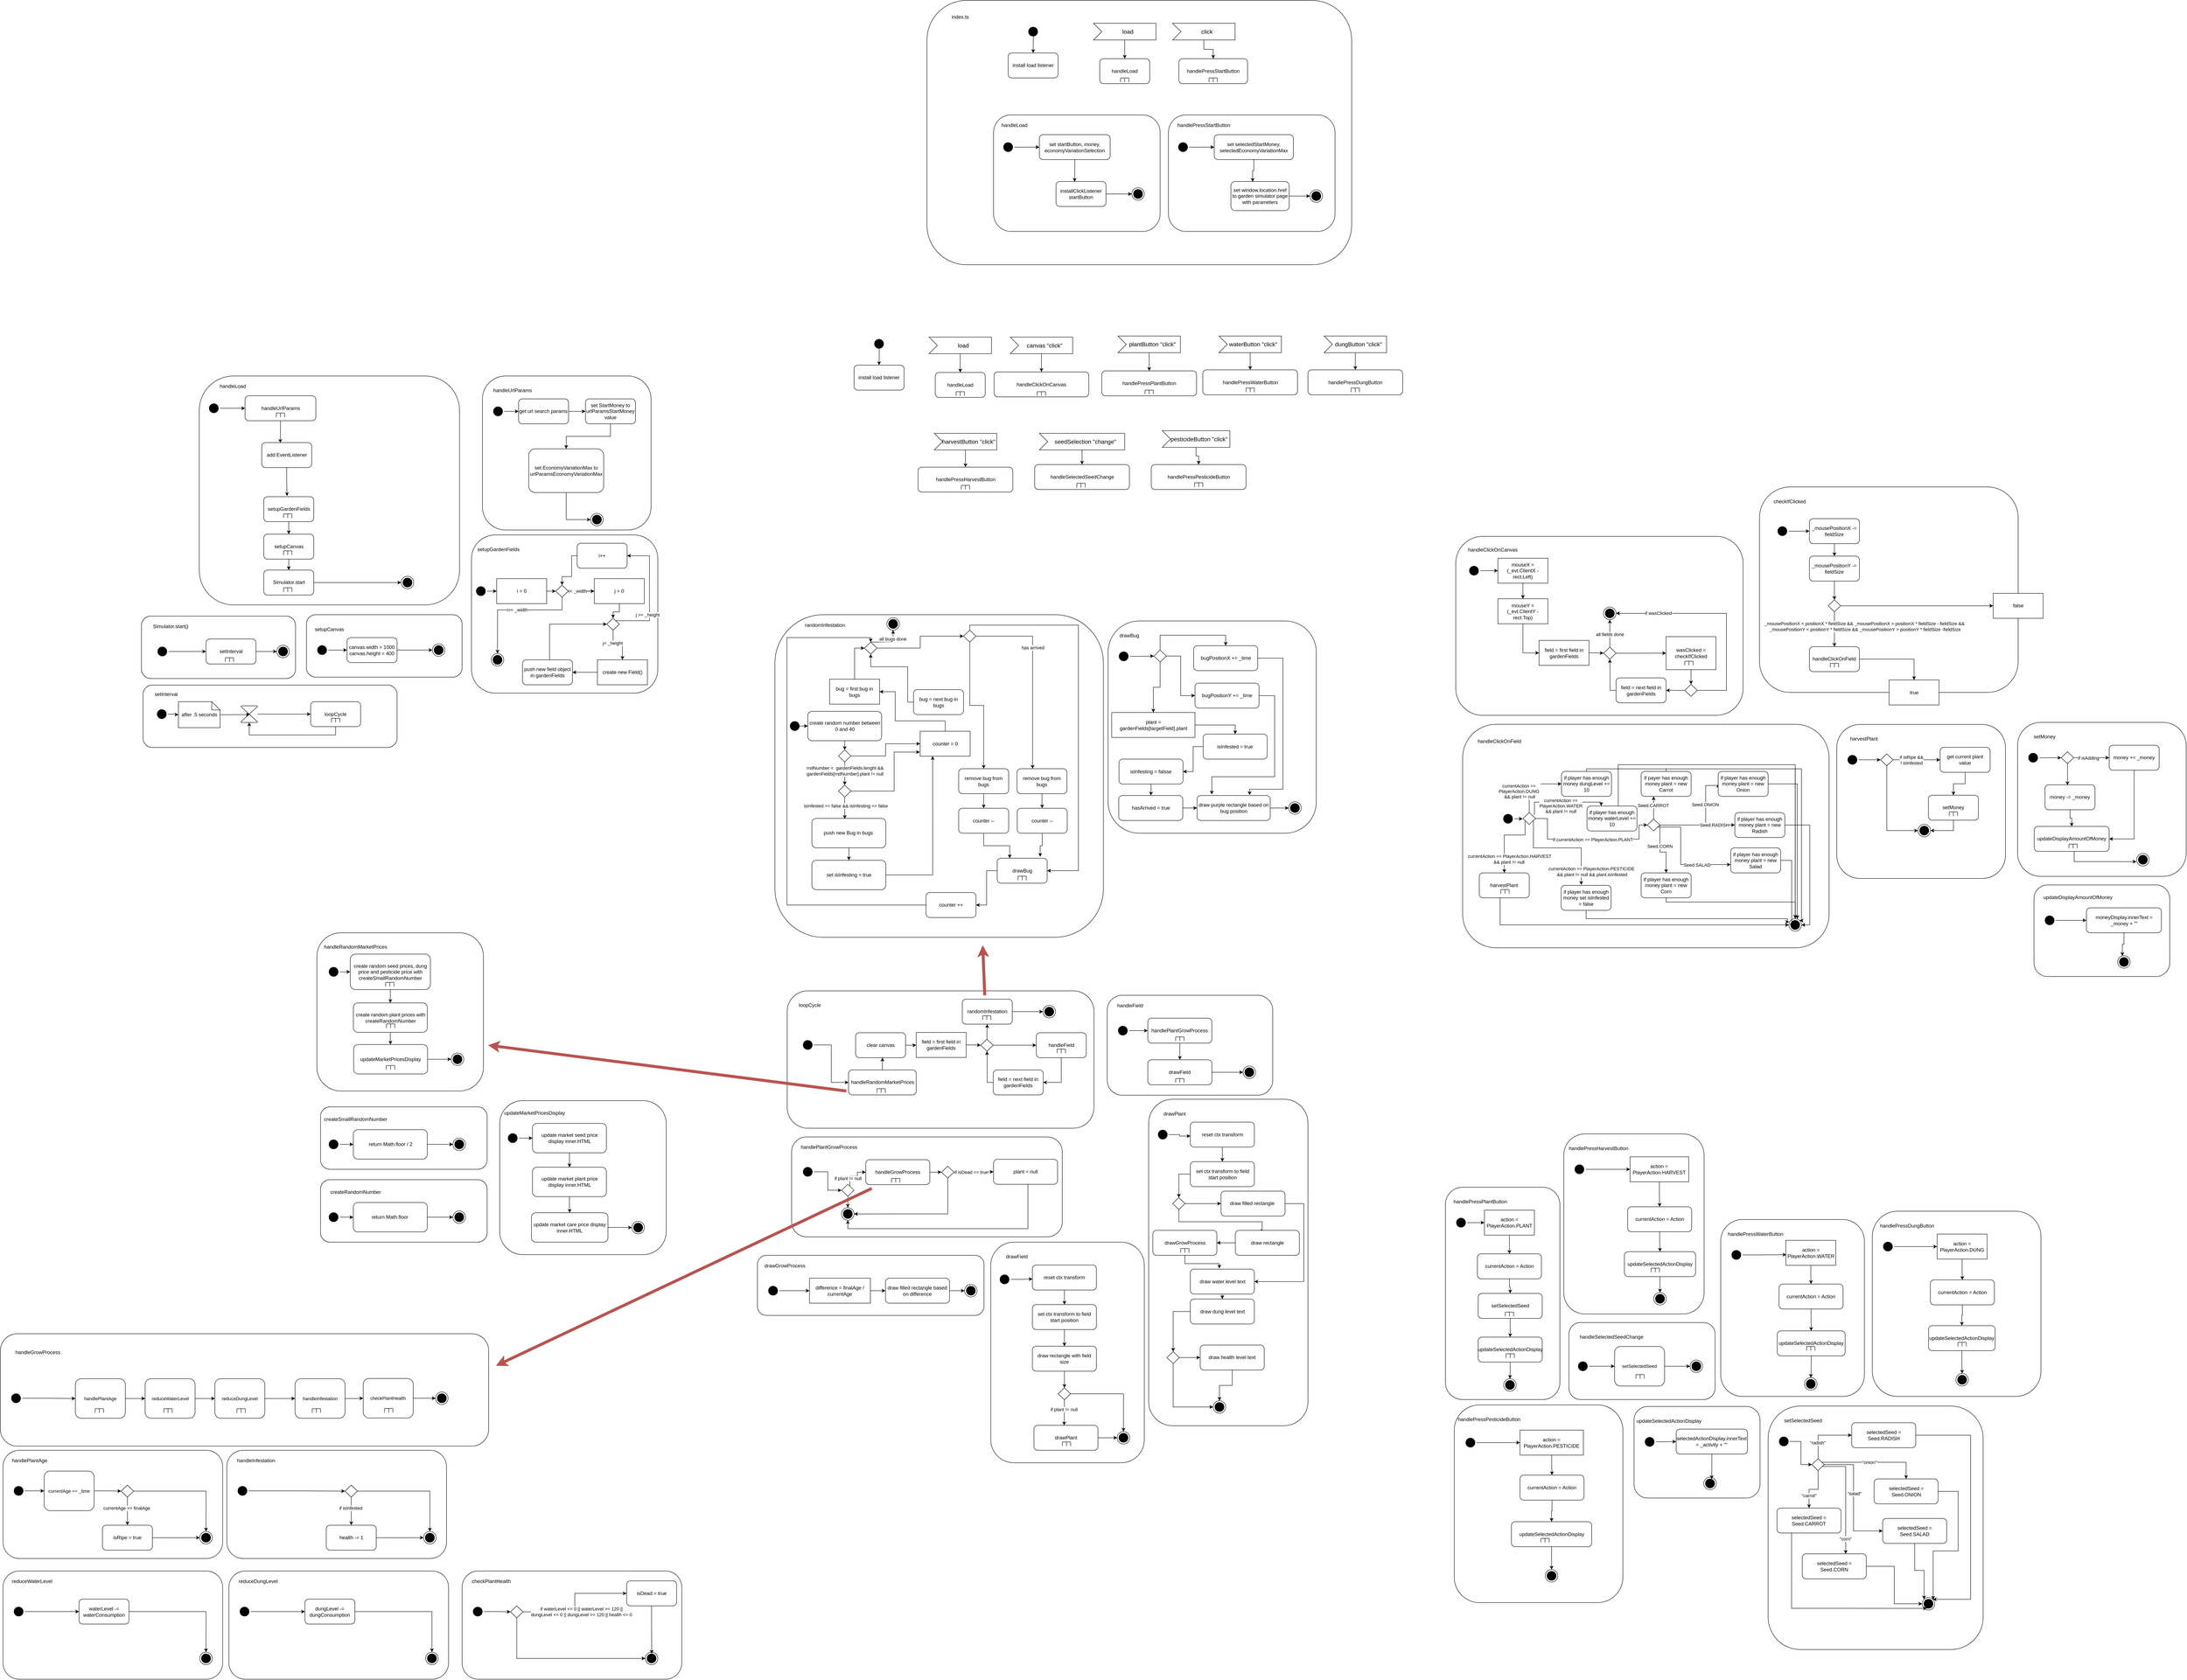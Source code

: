 <mxfile version="19.0.3" type="device"><diagram id="ljywPonGEnVILHPNDB17" name="Page-1"><mxGraphModel dx="9823" dy="3460" grid="1" gridSize="10" guides="1" tooltips="1" connect="1" arrows="1" fold="1" page="1" pageScale="1" pageWidth="827" pageHeight="1169" math="0" shadow="0"><root><mxCell id="0"/><mxCell id="1" parent="0"/><mxCell id="l3Ci6nTbVyDatnF35ssr-330" value="" style="rounded=1;whiteSpace=wrap;html=1;" parent="1" vertex="1"><mxGeometry x="-3337.5" y="1694.71" width="610" height="150" as="geometry"/></mxCell><mxCell id="l3Ci6nTbVyDatnF35ssr-38" value="" style="rounded=1;whiteSpace=wrap;html=1;" parent="1" vertex="1"><mxGeometry x="-1455" y="50" width="1020" height="635" as="geometry"/></mxCell><mxCell id="7sKkwGmFfW67-tYni4xH-1" value="install load listener" style="rounded=1;whiteSpace=wrap;html=1;" parent="1" vertex="1"><mxGeometry x="-1260" y="176.25" width="120" height="60" as="geometry"/></mxCell><mxCell id="7sKkwGmFfW67-tYni4xH-3" style="edgeStyle=orthogonalEdgeStyle;rounded=0;orthogonalLoop=1;jettySize=auto;html=1;entryX=0.5;entryY=0;entryDx=0;entryDy=0;exitX=0.52;exitY=0.888;exitDx=0;exitDy=0;exitPerimeter=0;" parent="1" source="7sKkwGmFfW67-tYni4xH-2" target="7sKkwGmFfW67-tYni4xH-1" edge="1"><mxGeometry relative="1" as="geometry"/></mxCell><mxCell id="7sKkwGmFfW67-tYni4xH-2" value="" style="ellipse;html=1;shape=startState;fillColor=#000000;strokeColor=#000000;" parent="1" vertex="1"><mxGeometry x="-1215" y="110" width="30" height="30" as="geometry"/></mxCell><mxCell id="l3Ci6nTbVyDatnF35ssr-2" style="edgeStyle=orthogonalEdgeStyle;rounded=0;orthogonalLoop=1;jettySize=auto;html=1;entryX=0.5;entryY=0;entryDx=0;entryDy=0;" parent="1" source="7sKkwGmFfW67-tYni4xH-4" target="l3Ci6nTbVyDatnF35ssr-1" edge="1"><mxGeometry relative="1" as="geometry"><mxPoint x="-980" y="185" as="targetPoint"/></mxGeometry></mxCell><mxCell id="7sKkwGmFfW67-tYni4xH-4" value="load" style="html=1;shape=mxgraph.infographic.ribbonSimple;notch1=20;notch2=0;align=center;verticalAlign=middle;fontSize=14;fontStyle=0;fillColor=#FFFFFF;flipH=0;spacingRight=0;spacingLeft=14;" parent="1" vertex="1"><mxGeometry x="-1055" y="105" width="150" height="40" as="geometry"/></mxCell><mxCell id="l3Ci6nTbVyDatnF35ssr-1" value="handleLoad" style="rounded=1;whiteSpace=wrap;html=1;" parent="1" vertex="1"><mxGeometry x="-1040" y="190" width="120" height="60" as="geometry"/></mxCell><mxCell id="l3Ci6nTbVyDatnF35ssr-3" value="" style="group" parent="1" vertex="1" connectable="0"><mxGeometry x="-990" y="236.25" width="20" height="10" as="geometry"/></mxCell><mxCell id="l3Ci6nTbVyDatnF35ssr-4" value="" style="endArrow=none;html=1;rounded=0;strokeColor=#000000;" parent="l3Ci6nTbVyDatnF35ssr-3" edge="1"><mxGeometry width="50" height="50" relative="1" as="geometry"><mxPoint y="10" as="sourcePoint"/><mxPoint as="targetPoint"/></mxGeometry></mxCell><mxCell id="l3Ci6nTbVyDatnF35ssr-5" value="" style="endArrow=none;html=1;rounded=0;strokeColor=#000000;" parent="l3Ci6nTbVyDatnF35ssr-3" edge="1"><mxGeometry width="50" height="50" relative="1" as="geometry"><mxPoint as="sourcePoint"/><mxPoint x="20" as="targetPoint"/></mxGeometry></mxCell><mxCell id="l3Ci6nTbVyDatnF35ssr-6" value="" style="endArrow=none;html=1;rounded=0;strokeColor=#000000;" parent="l3Ci6nTbVyDatnF35ssr-3" edge="1"><mxGeometry width="50" height="50" relative="1" as="geometry"><mxPoint x="20" y="10" as="sourcePoint"/><mxPoint x="20" as="targetPoint"/></mxGeometry></mxCell><mxCell id="l3Ci6nTbVyDatnF35ssr-7" value="" style="endArrow=none;html=1;rounded=0;strokeColor=#000000;" parent="l3Ci6nTbVyDatnF35ssr-3" edge="1"><mxGeometry width="50" height="50" relative="1" as="geometry"><mxPoint x="10" y="10" as="sourcePoint"/><mxPoint x="10" as="targetPoint"/></mxGeometry></mxCell><mxCell id="l3Ci6nTbVyDatnF35ssr-9" value="" style="rounded=1;whiteSpace=wrap;html=1;" parent="1" vertex="1"><mxGeometry x="-1295" y="325" width="400" height="280" as="geometry"/></mxCell><mxCell id="l3Ci6nTbVyDatnF35ssr-10" value="handleLoad" style="text;html=1;strokeColor=none;fillColor=none;align=center;verticalAlign=middle;whiteSpace=wrap;rounded=0;" parent="1" vertex="1"><mxGeometry x="-1275" y="335" width="60" height="30" as="geometry"/></mxCell><mxCell id="l3Ci6nTbVyDatnF35ssr-17" style="edgeStyle=orthogonalEdgeStyle;rounded=0;orthogonalLoop=1;jettySize=auto;html=1;entryX=0;entryY=0.5;entryDx=0;entryDy=0;" parent="1" source="l3Ci6nTbVyDatnF35ssr-13" target="l3Ci6nTbVyDatnF35ssr-14" edge="1"><mxGeometry relative="1" as="geometry"/></mxCell><mxCell id="l3Ci6nTbVyDatnF35ssr-13" value="" style="ellipse;html=1;shape=startState;fillColor=#000000;strokeColor=#000000;" parent="1" vertex="1"><mxGeometry x="-1275" y="387.5" width="30" height="30" as="geometry"/></mxCell><mxCell id="l3Ci6nTbVyDatnF35ssr-16" style="edgeStyle=orthogonalEdgeStyle;rounded=0;orthogonalLoop=1;jettySize=auto;html=1;entryX=0.372;entryY=0.011;entryDx=0;entryDy=0;entryPerimeter=0;" parent="1" source="l3Ci6nTbVyDatnF35ssr-14" target="l3Ci6nTbVyDatnF35ssr-15" edge="1"><mxGeometry relative="1" as="geometry"/></mxCell><mxCell id="l3Ci6nTbVyDatnF35ssr-14" value="set startButton, money, economyVariationSelection" style="rounded=1;whiteSpace=wrap;html=1;" parent="1" vertex="1"><mxGeometry x="-1185" y="372.5" width="170" height="60" as="geometry"/></mxCell><mxCell id="l3Ci6nTbVyDatnF35ssr-36" style="edgeStyle=orthogonalEdgeStyle;rounded=0;orthogonalLoop=1;jettySize=auto;html=1;entryX=0;entryY=0.5;entryDx=0;entryDy=0;" parent="1" source="l3Ci6nTbVyDatnF35ssr-15" target="l3Ci6nTbVyDatnF35ssr-35" edge="1"><mxGeometry relative="1" as="geometry"/></mxCell><mxCell id="l3Ci6nTbVyDatnF35ssr-15" value="installClickListener startButton" style="rounded=1;whiteSpace=wrap;html=1;" parent="1" vertex="1"><mxGeometry x="-1145" y="485" width="120" height="60" as="geometry"/></mxCell><mxCell id="l3Ci6nTbVyDatnF35ssr-18" style="edgeStyle=orthogonalEdgeStyle;rounded=0;orthogonalLoop=1;jettySize=auto;html=1;entryX=0.5;entryY=0;entryDx=0;entryDy=0;" parent="1" source="l3Ci6nTbVyDatnF35ssr-19" target="l3Ci6nTbVyDatnF35ssr-20" edge="1"><mxGeometry relative="1" as="geometry"><mxPoint x="-790" y="185" as="targetPoint"/></mxGeometry></mxCell><mxCell id="l3Ci6nTbVyDatnF35ssr-19" value="click" style="html=1;shape=mxgraph.infographic.ribbonSimple;notch1=20;notch2=0;align=center;verticalAlign=middle;fontSize=14;fontStyle=0;fillColor=#FFFFFF;flipH=0;spacingRight=0;spacingLeft=14;" parent="1" vertex="1"><mxGeometry x="-865" y="105" width="150" height="40" as="geometry"/></mxCell><mxCell id="l3Ci6nTbVyDatnF35ssr-20" value="handlePressStartButton" style="rounded=1;whiteSpace=wrap;html=1;" parent="1" vertex="1"><mxGeometry x="-850" y="190" width="165" height="60" as="geometry"/></mxCell><mxCell id="l3Ci6nTbVyDatnF35ssr-21" value="" style="group" parent="1" vertex="1" connectable="0"><mxGeometry x="-777.5" y="236.25" width="20" height="10" as="geometry"/></mxCell><mxCell id="l3Ci6nTbVyDatnF35ssr-22" value="" style="endArrow=none;html=1;rounded=0;strokeColor=#000000;" parent="l3Ci6nTbVyDatnF35ssr-21" edge="1"><mxGeometry width="50" height="50" relative="1" as="geometry"><mxPoint y="10" as="sourcePoint"/><mxPoint as="targetPoint"/></mxGeometry></mxCell><mxCell id="l3Ci6nTbVyDatnF35ssr-23" value="" style="endArrow=none;html=1;rounded=0;strokeColor=#000000;" parent="l3Ci6nTbVyDatnF35ssr-21" edge="1"><mxGeometry width="50" height="50" relative="1" as="geometry"><mxPoint as="sourcePoint"/><mxPoint x="20" as="targetPoint"/></mxGeometry></mxCell><mxCell id="l3Ci6nTbVyDatnF35ssr-24" value="" style="endArrow=none;html=1;rounded=0;strokeColor=#000000;" parent="l3Ci6nTbVyDatnF35ssr-21" edge="1"><mxGeometry width="50" height="50" relative="1" as="geometry"><mxPoint x="20" y="10" as="sourcePoint"/><mxPoint x="20" as="targetPoint"/></mxGeometry></mxCell><mxCell id="l3Ci6nTbVyDatnF35ssr-25" value="" style="endArrow=none;html=1;rounded=0;strokeColor=#000000;" parent="l3Ci6nTbVyDatnF35ssr-21" edge="1"><mxGeometry width="50" height="50" relative="1" as="geometry"><mxPoint x="10" y="10" as="sourcePoint"/><mxPoint x="10" as="targetPoint"/></mxGeometry></mxCell><mxCell id="l3Ci6nTbVyDatnF35ssr-27" value="" style="rounded=1;whiteSpace=wrap;html=1;" parent="1" vertex="1"><mxGeometry x="-875" y="325" width="400" height="280" as="geometry"/></mxCell><mxCell id="l3Ci6nTbVyDatnF35ssr-28" value="handlePressStartButton" style="text;html=1;strokeColor=none;fillColor=none;align=center;verticalAlign=middle;whiteSpace=wrap;rounded=0;" parent="1" vertex="1"><mxGeometry x="-820" y="335" width="60" height="30" as="geometry"/></mxCell><mxCell id="l3Ci6nTbVyDatnF35ssr-29" style="edgeStyle=orthogonalEdgeStyle;rounded=0;orthogonalLoop=1;jettySize=auto;html=1;entryX=0;entryY=0.5;entryDx=0;entryDy=0;" parent="1" source="l3Ci6nTbVyDatnF35ssr-30" target="l3Ci6nTbVyDatnF35ssr-32" edge="1"><mxGeometry relative="1" as="geometry"/></mxCell><mxCell id="l3Ci6nTbVyDatnF35ssr-30" value="" style="ellipse;html=1;shape=startState;fillColor=#000000;strokeColor=#000000;" parent="1" vertex="1"><mxGeometry x="-855" y="387.5" width="30" height="30" as="geometry"/></mxCell><mxCell id="l3Ci6nTbVyDatnF35ssr-31" style="edgeStyle=orthogonalEdgeStyle;rounded=0;orthogonalLoop=1;jettySize=auto;html=1;entryX=0.372;entryY=0.011;entryDx=0;entryDy=0;entryPerimeter=0;" parent="1" source="l3Ci6nTbVyDatnF35ssr-32" target="l3Ci6nTbVyDatnF35ssr-33" edge="1"><mxGeometry relative="1" as="geometry"/></mxCell><mxCell id="l3Ci6nTbVyDatnF35ssr-32" value="set selectedStartMoney, selectedEconomyVariationMax" style="rounded=1;whiteSpace=wrap;html=1;" parent="1" vertex="1"><mxGeometry x="-765" y="372.5" width="190" height="60" as="geometry"/></mxCell><mxCell id="l3Ci6nTbVyDatnF35ssr-37" style="edgeStyle=orthogonalEdgeStyle;rounded=0;orthogonalLoop=1;jettySize=auto;html=1;entryX=0;entryY=0.5;entryDx=0;entryDy=0;" parent="1" source="l3Ci6nTbVyDatnF35ssr-33" target="l3Ci6nTbVyDatnF35ssr-34" edge="1"><mxGeometry relative="1" as="geometry"/></mxCell><mxCell id="l3Ci6nTbVyDatnF35ssr-33" value="set window.location.href to garden simulator page with parameters" style="rounded=1;whiteSpace=wrap;html=1;" parent="1" vertex="1"><mxGeometry x="-725" y="485" width="140" height="70" as="geometry"/></mxCell><mxCell id="l3Ci6nTbVyDatnF35ssr-34" value="" style="ellipse;html=1;shape=endState;fillColor=#000000;strokeColor=#000000;rounded=1;" parent="1" vertex="1"><mxGeometry x="-535" y="505" width="30" height="30" as="geometry"/></mxCell><mxCell id="l3Ci6nTbVyDatnF35ssr-35" value="" style="ellipse;html=1;shape=endState;fillColor=#000000;strokeColor=#000000;rounded=1;" parent="1" vertex="1"><mxGeometry x="-963" y="500" width="30" height="30" as="geometry"/></mxCell><mxCell id="l3Ci6nTbVyDatnF35ssr-39" value="index.ts" style="text;html=1;strokeColor=none;fillColor=none;align=center;verticalAlign=middle;whiteSpace=wrap;rounded=0;" parent="1" vertex="1"><mxGeometry x="-1405" y="75" width="60" height="30" as="geometry"/></mxCell><mxCell id="l3Ci6nTbVyDatnF35ssr-41" value="install load listener" style="rounded=1;whiteSpace=wrap;html=1;" parent="1" vertex="1"><mxGeometry x="-1630" y="926.25" width="120" height="60" as="geometry"/></mxCell><mxCell id="l3Ci6nTbVyDatnF35ssr-42" style="edgeStyle=orthogonalEdgeStyle;rounded=0;orthogonalLoop=1;jettySize=auto;html=1;entryX=0.5;entryY=0;entryDx=0;entryDy=0;exitX=0.52;exitY=0.888;exitDx=0;exitDy=0;exitPerimeter=0;" parent="1" source="l3Ci6nTbVyDatnF35ssr-43" target="l3Ci6nTbVyDatnF35ssr-41" edge="1"><mxGeometry relative="1" as="geometry"/></mxCell><mxCell id="l3Ci6nTbVyDatnF35ssr-43" value="" style="ellipse;html=1;shape=startState;fillColor=#000000;strokeColor=#000000;" parent="1" vertex="1"><mxGeometry x="-1585" y="860" width="30" height="30" as="geometry"/></mxCell><mxCell id="l3Ci6nTbVyDatnF35ssr-44" style="edgeStyle=orthogonalEdgeStyle;rounded=0;orthogonalLoop=1;jettySize=auto;html=1;entryX=0.5;entryY=0;entryDx=0;entryDy=0;" parent="1" source="l3Ci6nTbVyDatnF35ssr-45" target="l3Ci6nTbVyDatnF35ssr-46" edge="1"><mxGeometry relative="1" as="geometry"><mxPoint x="-1375" y="938.75" as="targetPoint"/></mxGeometry></mxCell><mxCell id="l3Ci6nTbVyDatnF35ssr-45" value="load" style="html=1;shape=mxgraph.infographic.ribbonSimple;notch1=20;notch2=0;align=center;verticalAlign=middle;fontSize=14;fontStyle=0;fillColor=#FFFFFF;flipH=0;spacingRight=0;spacingLeft=14;" parent="1" vertex="1"><mxGeometry x="-1450" y="858.75" width="150" height="40" as="geometry"/></mxCell><mxCell id="l3Ci6nTbVyDatnF35ssr-46" value="handleLoad" style="rounded=1;whiteSpace=wrap;html=1;" parent="1" vertex="1"><mxGeometry x="-1435" y="943.75" width="120" height="60" as="geometry"/></mxCell><mxCell id="l3Ci6nTbVyDatnF35ssr-47" value="" style="group" parent="1" vertex="1" connectable="0"><mxGeometry x="-1385" y="990" width="20" height="10" as="geometry"/></mxCell><mxCell id="l3Ci6nTbVyDatnF35ssr-48" value="" style="endArrow=none;html=1;rounded=0;strokeColor=#000000;" parent="l3Ci6nTbVyDatnF35ssr-47" edge="1"><mxGeometry width="50" height="50" relative="1" as="geometry"><mxPoint y="10" as="sourcePoint"/><mxPoint as="targetPoint"/></mxGeometry></mxCell><mxCell id="l3Ci6nTbVyDatnF35ssr-49" value="" style="endArrow=none;html=1;rounded=0;strokeColor=#000000;" parent="l3Ci6nTbVyDatnF35ssr-47" edge="1"><mxGeometry width="50" height="50" relative="1" as="geometry"><mxPoint as="sourcePoint"/><mxPoint x="20" as="targetPoint"/></mxGeometry></mxCell><mxCell id="l3Ci6nTbVyDatnF35ssr-50" value="" style="endArrow=none;html=1;rounded=0;strokeColor=#000000;" parent="l3Ci6nTbVyDatnF35ssr-47" edge="1"><mxGeometry width="50" height="50" relative="1" as="geometry"><mxPoint x="20" y="10" as="sourcePoint"/><mxPoint x="20" as="targetPoint"/></mxGeometry></mxCell><mxCell id="l3Ci6nTbVyDatnF35ssr-51" value="" style="endArrow=none;html=1;rounded=0;strokeColor=#000000;" parent="l3Ci6nTbVyDatnF35ssr-47" edge="1"><mxGeometry width="50" height="50" relative="1" as="geometry"><mxPoint x="10" y="10" as="sourcePoint"/><mxPoint x="10" as="targetPoint"/></mxGeometry></mxCell><mxCell id="l3Ci6nTbVyDatnF35ssr-52" value="" style="rounded=1;whiteSpace=wrap;html=1;" parent="1" vertex="1"><mxGeometry x="-3202.5" y="952.24" width="625" height="550" as="geometry"/></mxCell><mxCell id="l3Ci6nTbVyDatnF35ssr-53" value="handleLoad" style="text;html=1;strokeColor=none;fillColor=none;align=center;verticalAlign=middle;whiteSpace=wrap;rounded=0;" parent="1" vertex="1"><mxGeometry x="-3152.5" y="962.24" width="60" height="30" as="geometry"/></mxCell><mxCell id="l3Ci6nTbVyDatnF35ssr-54" style="edgeStyle=orthogonalEdgeStyle;rounded=0;orthogonalLoop=1;jettySize=auto;html=1;entryX=0;entryY=0.5;entryDx=0;entryDy=0;" parent="1" source="l3Ci6nTbVyDatnF35ssr-55" target="l3Ci6nTbVyDatnF35ssr-57" edge="1"><mxGeometry relative="1" as="geometry"/></mxCell><mxCell id="l3Ci6nTbVyDatnF35ssr-55" value="" style="ellipse;html=1;shape=startState;fillColor=#000000;strokeColor=#000000;" parent="1" vertex="1"><mxGeometry x="-3182.5" y="1014.74" width="30" height="30" as="geometry"/></mxCell><mxCell id="l3Ci6nTbVyDatnF35ssr-56" style="edgeStyle=orthogonalEdgeStyle;rounded=0;orthogonalLoop=1;jettySize=auto;html=1;entryX=0.372;entryY=0.011;entryDx=0;entryDy=0;entryPerimeter=0;" parent="1" source="l3Ci6nTbVyDatnF35ssr-57" target="l3Ci6nTbVyDatnF35ssr-59" edge="1"><mxGeometry relative="1" as="geometry"/></mxCell><mxCell id="l3Ci6nTbVyDatnF35ssr-57" value="handleUrlParams" style="rounded=1;whiteSpace=wrap;html=1;" parent="1" vertex="1"><mxGeometry x="-3092.5" y="999.74" width="170" height="60" as="geometry"/></mxCell><mxCell id="l3Ci6nTbVyDatnF35ssr-84" style="edgeStyle=orthogonalEdgeStyle;rounded=0;orthogonalLoop=1;jettySize=auto;html=1;entryX=0.465;entryY=-0.026;entryDx=0;entryDy=0;entryPerimeter=0;" parent="1" source="l3Ci6nTbVyDatnF35ssr-59" target="l3Ci6nTbVyDatnF35ssr-78" edge="1"><mxGeometry relative="1" as="geometry"/></mxCell><mxCell id="l3Ci6nTbVyDatnF35ssr-59" value="add EventListener" style="rounded=1;whiteSpace=wrap;html=1;" parent="1" vertex="1"><mxGeometry x="-3052.5" y="1112.24" width="120" height="60" as="geometry"/></mxCell><mxCell id="l3Ci6nTbVyDatnF35ssr-60" value="" style="ellipse;html=1;shape=endState;fillColor=#000000;strokeColor=#000000;rounded=1;" parent="1" vertex="1"><mxGeometry x="-2717.5" y="1433.49" width="30" height="30" as="geometry"/></mxCell><mxCell id="l3Ci6nTbVyDatnF35ssr-61" value="" style="group" parent="1" vertex="1" connectable="0"><mxGeometry x="-3017.5" y="1041.24" width="20" height="10" as="geometry"/></mxCell><mxCell id="l3Ci6nTbVyDatnF35ssr-62" value="" style="endArrow=none;html=1;rounded=0;strokeColor=#000000;" parent="l3Ci6nTbVyDatnF35ssr-61" edge="1"><mxGeometry width="50" height="50" relative="1" as="geometry"><mxPoint y="10" as="sourcePoint"/><mxPoint as="targetPoint"/></mxGeometry></mxCell><mxCell id="l3Ci6nTbVyDatnF35ssr-63" value="" style="endArrow=none;html=1;rounded=0;strokeColor=#000000;" parent="l3Ci6nTbVyDatnF35ssr-61" edge="1"><mxGeometry width="50" height="50" relative="1" as="geometry"><mxPoint as="sourcePoint"/><mxPoint x="20" as="targetPoint"/></mxGeometry></mxCell><mxCell id="l3Ci6nTbVyDatnF35ssr-64" value="" style="endArrow=none;html=1;rounded=0;strokeColor=#000000;" parent="l3Ci6nTbVyDatnF35ssr-61" edge="1"><mxGeometry width="50" height="50" relative="1" as="geometry"><mxPoint x="20" y="10" as="sourcePoint"/><mxPoint x="20" as="targetPoint"/></mxGeometry></mxCell><mxCell id="l3Ci6nTbVyDatnF35ssr-65" value="" style="endArrow=none;html=1;rounded=0;strokeColor=#000000;" parent="l3Ci6nTbVyDatnF35ssr-61" edge="1"><mxGeometry width="50" height="50" relative="1" as="geometry"><mxPoint x="10" y="10" as="sourcePoint"/><mxPoint x="10" as="targetPoint"/></mxGeometry></mxCell><mxCell id="l3Ci6nTbVyDatnF35ssr-66" value="" style="rounded=1;whiteSpace=wrap;html=1;" parent="1" vertex="1"><mxGeometry x="-2522.5" y="952.24" width="405" height="370" as="geometry"/></mxCell><mxCell id="l3Ci6nTbVyDatnF35ssr-67" value="handleUrlParams" style="text;html=1;strokeColor=none;fillColor=none;align=center;verticalAlign=middle;whiteSpace=wrap;rounded=0;" parent="1" vertex="1"><mxGeometry x="-2480" y="972.24" width="60" height="30" as="geometry"/></mxCell><mxCell id="l3Ci6nTbVyDatnF35ssr-262" style="edgeStyle=orthogonalEdgeStyle;rounded=0;orthogonalLoop=1;jettySize=auto;html=1;entryX=0;entryY=0.5;entryDx=0;entryDy=0;" parent="1" source="l3Ci6nTbVyDatnF35ssr-68" target="l3Ci6nTbVyDatnF35ssr-260" edge="1"><mxGeometry relative="1" as="geometry"/></mxCell><mxCell id="l3Ci6nTbVyDatnF35ssr-68" value="" style="ellipse;html=1;shape=startState;fillColor=#000000;strokeColor=#000000;" parent="1" vertex="1"><mxGeometry x="-2500" y="1022.24" width="30" height="30" as="geometry"/></mxCell><mxCell id="l3Ci6nTbVyDatnF35ssr-72" style="edgeStyle=orthogonalEdgeStyle;rounded=0;orthogonalLoop=1;jettySize=auto;html=1;" parent="1" source="l3Ci6nTbVyDatnF35ssr-69" target="l3Ci6nTbVyDatnF35ssr-70" edge="1"><mxGeometry relative="1" as="geometry"/></mxCell><mxCell id="l3Ci6nTbVyDatnF35ssr-69" value="set StartMoney to urlParamsStartMoney value" style="rounded=1;whiteSpace=wrap;html=1;" parent="1" vertex="1"><mxGeometry x="-2275" y="1007.24" width="120" height="60" as="geometry"/></mxCell><mxCell id="l3Ci6nTbVyDatnF35ssr-74" style="edgeStyle=orthogonalEdgeStyle;rounded=0;orthogonalLoop=1;jettySize=auto;html=1;entryX=0;entryY=0.5;entryDx=0;entryDy=0;" parent="1" source="l3Ci6nTbVyDatnF35ssr-70" target="l3Ci6nTbVyDatnF35ssr-73" edge="1"><mxGeometry relative="1" as="geometry"/></mxCell><mxCell id="l3Ci6nTbVyDatnF35ssr-70" value="set EconomyVariationMax to urlParamsEconomyVariationMax" style="rounded=1;whiteSpace=wrap;html=1;" parent="1" vertex="1"><mxGeometry x="-2411.25" y="1127.24" width="180" height="105" as="geometry"/></mxCell><mxCell id="l3Ci6nTbVyDatnF35ssr-73" value="" style="ellipse;html=1;shape=endState;fillColor=#000000;strokeColor=#000000;rounded=1;" parent="1" vertex="1"><mxGeometry x="-2262.5" y="1282.24" width="30" height="30" as="geometry"/></mxCell><mxCell id="l3Ci6nTbVyDatnF35ssr-75" value="" style="rounded=1;whiteSpace=wrap;html=1;" parent="1" vertex="1"><mxGeometry x="-3341.25" y="1529.12" width="370" height="150" as="geometry"/></mxCell><mxCell id="l3Ci6nTbVyDatnF35ssr-331" style="edgeStyle=orthogonalEdgeStyle;rounded=0;orthogonalLoop=1;jettySize=auto;html=1;entryX=0;entryY=0.5;entryDx=0;entryDy=0;" parent="1" source="l3Ci6nTbVyDatnF35ssr-76" target="l3Ci6nTbVyDatnF35ssr-324" edge="1"><mxGeometry relative="1" as="geometry"/></mxCell><mxCell id="l3Ci6nTbVyDatnF35ssr-76" value="" style="ellipse;html=1;shape=startState;fillColor=#000000;strokeColor=#000000;" parent="1" vertex="1"><mxGeometry x="-3306.25" y="1599.12" width="30" height="30" as="geometry"/></mxCell><mxCell id="l3Ci6nTbVyDatnF35ssr-318" style="edgeStyle=orthogonalEdgeStyle;rounded=0;orthogonalLoop=1;jettySize=auto;html=1;entryX=0.5;entryY=1;entryDx=0;entryDy=0;entryPerimeter=0;" parent="1" source="l3Ci6nTbVyDatnF35ssr-77" target="l3Ci6nTbVyDatnF35ssr-310" edge="1"><mxGeometry relative="1" as="geometry"><Array as="points"><mxPoint x="-2875" y="1814.68"/><mxPoint x="-3082" y="1814.68"/></Array></mxGeometry></mxCell><mxCell id="l3Ci6nTbVyDatnF35ssr-77" value="loopCycle" style="rounded=1;whiteSpace=wrap;html=1;" parent="1" vertex="1"><mxGeometry x="-2935" y="1734.68" width="120" height="60" as="geometry"/></mxCell><mxCell id="l3Ci6nTbVyDatnF35ssr-83" style="edgeStyle=orthogonalEdgeStyle;rounded=0;orthogonalLoop=1;jettySize=auto;html=1;entryX=0.5;entryY=0;entryDx=0;entryDy=0;" parent="1" source="l3Ci6nTbVyDatnF35ssr-78" target="l3Ci6nTbVyDatnF35ssr-79" edge="1"><mxGeometry relative="1" as="geometry"/></mxCell><mxCell id="l3Ci6nTbVyDatnF35ssr-78" value="setupGardenFields" style="rounded=1;whiteSpace=wrap;html=1;" parent="1" vertex="1"><mxGeometry x="-3047.5" y="1242.24" width="120" height="60" as="geometry"/></mxCell><mxCell id="l3Ci6nTbVyDatnF35ssr-82" style="edgeStyle=orthogonalEdgeStyle;rounded=0;orthogonalLoop=1;jettySize=auto;html=1;entryX=0.5;entryY=0;entryDx=0;entryDy=0;" parent="1" source="l3Ci6nTbVyDatnF35ssr-79" target="l3Ci6nTbVyDatnF35ssr-80" edge="1"><mxGeometry relative="1" as="geometry"/></mxCell><mxCell id="l3Ci6nTbVyDatnF35ssr-79" value="setupCanvas" style="rounded=1;whiteSpace=wrap;html=1;" parent="1" vertex="1"><mxGeometry x="-3047.5" y="1332.24" width="120" height="60" as="geometry"/></mxCell><mxCell id="l3Ci6nTbVyDatnF35ssr-81" style="edgeStyle=orthogonalEdgeStyle;rounded=0;orthogonalLoop=1;jettySize=auto;html=1;entryX=0;entryY=0.5;entryDx=0;entryDy=0;" parent="1" source="l3Ci6nTbVyDatnF35ssr-80" target="l3Ci6nTbVyDatnF35ssr-60" edge="1"><mxGeometry relative="1" as="geometry"/></mxCell><mxCell id="l3Ci6nTbVyDatnF35ssr-80" value="Simulator.start" style="rounded=1;whiteSpace=wrap;html=1;" parent="1" vertex="1"><mxGeometry x="-3047.5" y="1418.49" width="120" height="60" as="geometry"/></mxCell><mxCell id="l3Ci6nTbVyDatnF35ssr-85" style="edgeStyle=orthogonalEdgeStyle;rounded=0;orthogonalLoop=1;jettySize=auto;html=1;entryX=0.5;entryY=0;entryDx=0;entryDy=0;" parent="1" source="l3Ci6nTbVyDatnF35ssr-86" target="l3Ci6nTbVyDatnF35ssr-87" edge="1"><mxGeometry relative="1" as="geometry"><mxPoint x="-1180" y="938.75" as="targetPoint"/></mxGeometry></mxCell><mxCell id="l3Ci6nTbVyDatnF35ssr-86" value="canvas &quot;click&quot;" style="html=1;shape=mxgraph.infographic.ribbonSimple;notch1=20;notch2=0;align=center;verticalAlign=middle;fontSize=14;fontStyle=0;fillColor=#FFFFFF;flipH=0;spacingRight=0;spacingLeft=14;" parent="1" vertex="1"><mxGeometry x="-1255" y="858.75" width="150" height="40" as="geometry"/></mxCell><mxCell id="l3Ci6nTbVyDatnF35ssr-87" value="handleClickOnCanvas" style="rounded=1;whiteSpace=wrap;html=1;" parent="1" vertex="1"><mxGeometry x="-1293.75" y="942.5" width="227.5" height="60" as="geometry"/></mxCell><mxCell id="l3Ci6nTbVyDatnF35ssr-88" value="" style="group" parent="1" vertex="1" connectable="0"><mxGeometry x="-1190" y="990" width="20" height="10" as="geometry"/></mxCell><mxCell id="l3Ci6nTbVyDatnF35ssr-89" value="" style="endArrow=none;html=1;rounded=0;strokeColor=#000000;" parent="l3Ci6nTbVyDatnF35ssr-88" edge="1"><mxGeometry width="50" height="50" relative="1" as="geometry"><mxPoint y="10" as="sourcePoint"/><mxPoint as="targetPoint"/></mxGeometry></mxCell><mxCell id="l3Ci6nTbVyDatnF35ssr-90" value="" style="endArrow=none;html=1;rounded=0;strokeColor=#000000;" parent="l3Ci6nTbVyDatnF35ssr-88" edge="1"><mxGeometry width="50" height="50" relative="1" as="geometry"><mxPoint as="sourcePoint"/><mxPoint x="20" as="targetPoint"/></mxGeometry></mxCell><mxCell id="l3Ci6nTbVyDatnF35ssr-91" value="" style="endArrow=none;html=1;rounded=0;strokeColor=#000000;" parent="l3Ci6nTbVyDatnF35ssr-88" edge="1"><mxGeometry width="50" height="50" relative="1" as="geometry"><mxPoint x="20" y="10" as="sourcePoint"/><mxPoint x="20" as="targetPoint"/></mxGeometry></mxCell><mxCell id="l3Ci6nTbVyDatnF35ssr-92" value="" style="endArrow=none;html=1;rounded=0;strokeColor=#000000;" parent="l3Ci6nTbVyDatnF35ssr-88" edge="1"><mxGeometry width="50" height="50" relative="1" as="geometry"><mxPoint x="10" y="10" as="sourcePoint"/><mxPoint x="10" as="targetPoint"/></mxGeometry></mxCell><mxCell id="l3Ci6nTbVyDatnF35ssr-93" style="edgeStyle=orthogonalEdgeStyle;rounded=0;orthogonalLoop=1;jettySize=auto;html=1;entryX=0.5;entryY=0;entryDx=0;entryDy=0;" parent="1" source="l3Ci6nTbVyDatnF35ssr-94" target="l3Ci6nTbVyDatnF35ssr-95" edge="1"><mxGeometry relative="1" as="geometry"><mxPoint x="-921.25" y="936.25" as="targetPoint"/></mxGeometry></mxCell><mxCell id="l3Ci6nTbVyDatnF35ssr-94" value="plantButton &quot;click&quot;" style="html=1;shape=mxgraph.infographic.ribbonSimple;notch1=20;notch2=0;align=center;verticalAlign=middle;fontSize=14;fontStyle=0;fillColor=#FFFFFF;flipH=0;spacingRight=0;spacingLeft=14;" parent="1" vertex="1"><mxGeometry x="-996.25" y="856.25" width="150" height="40" as="geometry"/></mxCell><mxCell id="l3Ci6nTbVyDatnF35ssr-95" value="handlePressPlantButton" style="rounded=1;whiteSpace=wrap;html=1;" parent="1" vertex="1"><mxGeometry x="-1035" y="940" width="227.5" height="60" as="geometry"/></mxCell><mxCell id="l3Ci6nTbVyDatnF35ssr-96" value="" style="group" parent="1" vertex="1" connectable="0"><mxGeometry x="-931.25" y="986.25" width="20" height="10" as="geometry"/></mxCell><mxCell id="l3Ci6nTbVyDatnF35ssr-97" value="" style="endArrow=none;html=1;rounded=0;strokeColor=#000000;" parent="l3Ci6nTbVyDatnF35ssr-96" edge="1"><mxGeometry width="50" height="50" relative="1" as="geometry"><mxPoint y="10" as="sourcePoint"/><mxPoint as="targetPoint"/></mxGeometry></mxCell><mxCell id="l3Ci6nTbVyDatnF35ssr-98" value="" style="endArrow=none;html=1;rounded=0;strokeColor=#000000;" parent="l3Ci6nTbVyDatnF35ssr-96" edge="1"><mxGeometry width="50" height="50" relative="1" as="geometry"><mxPoint as="sourcePoint"/><mxPoint x="20" as="targetPoint"/></mxGeometry></mxCell><mxCell id="l3Ci6nTbVyDatnF35ssr-99" value="" style="endArrow=none;html=1;rounded=0;strokeColor=#000000;" parent="l3Ci6nTbVyDatnF35ssr-96" edge="1"><mxGeometry width="50" height="50" relative="1" as="geometry"><mxPoint x="20" y="10" as="sourcePoint"/><mxPoint x="20" as="targetPoint"/></mxGeometry></mxCell><mxCell id="l3Ci6nTbVyDatnF35ssr-100" value="" style="endArrow=none;html=1;rounded=0;strokeColor=#000000;" parent="l3Ci6nTbVyDatnF35ssr-96" edge="1"><mxGeometry width="50" height="50" relative="1" as="geometry"><mxPoint x="10" y="10" as="sourcePoint"/><mxPoint x="10" as="targetPoint"/></mxGeometry></mxCell><mxCell id="l3Ci6nTbVyDatnF35ssr-101" style="edgeStyle=orthogonalEdgeStyle;rounded=0;orthogonalLoop=1;jettySize=auto;html=1;entryX=0.5;entryY=0;entryDx=0;entryDy=0;" parent="1" source="l3Ci6nTbVyDatnF35ssr-102" target="l3Ci6nTbVyDatnF35ssr-103" edge="1"><mxGeometry relative="1" as="geometry"><mxPoint x="-678.75" y="936.25" as="targetPoint"/></mxGeometry></mxCell><mxCell id="l3Ci6nTbVyDatnF35ssr-102" value="waterButton &quot;click&quot;" style="html=1;shape=mxgraph.infographic.ribbonSimple;notch1=20;notch2=0;align=center;verticalAlign=middle;fontSize=14;fontStyle=0;fillColor=#FFFFFF;flipH=0;spacingRight=0;spacingLeft=14;" parent="1" vertex="1"><mxGeometry x="-753.75" y="856.25" width="150" height="40" as="geometry"/></mxCell><mxCell id="l3Ci6nTbVyDatnF35ssr-103" value="handlePressWaterButton" style="rounded=1;whiteSpace=wrap;html=1;" parent="1" vertex="1"><mxGeometry x="-792.5" y="937.5" width="227.5" height="60" as="geometry"/></mxCell><mxCell id="l3Ci6nTbVyDatnF35ssr-104" value="" style="group" parent="1" vertex="1" connectable="0"><mxGeometry x="-688.75" y="981.25" width="20" height="10" as="geometry"/></mxCell><mxCell id="l3Ci6nTbVyDatnF35ssr-105" value="" style="endArrow=none;html=1;rounded=0;strokeColor=#000000;" parent="l3Ci6nTbVyDatnF35ssr-104" edge="1"><mxGeometry width="50" height="50" relative="1" as="geometry"><mxPoint y="10" as="sourcePoint"/><mxPoint as="targetPoint"/></mxGeometry></mxCell><mxCell id="l3Ci6nTbVyDatnF35ssr-106" value="" style="endArrow=none;html=1;rounded=0;strokeColor=#000000;" parent="l3Ci6nTbVyDatnF35ssr-104" edge="1"><mxGeometry width="50" height="50" relative="1" as="geometry"><mxPoint as="sourcePoint"/><mxPoint x="20" as="targetPoint"/></mxGeometry></mxCell><mxCell id="l3Ci6nTbVyDatnF35ssr-107" value="" style="endArrow=none;html=1;rounded=0;strokeColor=#000000;" parent="l3Ci6nTbVyDatnF35ssr-104" edge="1"><mxGeometry width="50" height="50" relative="1" as="geometry"><mxPoint x="20" y="10" as="sourcePoint"/><mxPoint x="20" as="targetPoint"/></mxGeometry></mxCell><mxCell id="l3Ci6nTbVyDatnF35ssr-108" value="" style="endArrow=none;html=1;rounded=0;strokeColor=#000000;" parent="l3Ci6nTbVyDatnF35ssr-104" edge="1"><mxGeometry width="50" height="50" relative="1" as="geometry"><mxPoint x="10" y="10" as="sourcePoint"/><mxPoint x="10" as="targetPoint"/></mxGeometry></mxCell><mxCell id="l3Ci6nTbVyDatnF35ssr-109" style="edgeStyle=orthogonalEdgeStyle;rounded=0;orthogonalLoop=1;jettySize=auto;html=1;entryX=0.5;entryY=0;entryDx=0;entryDy=0;" parent="1" source="l3Ci6nTbVyDatnF35ssr-110" target="l3Ci6nTbVyDatnF35ssr-111" edge="1"><mxGeometry relative="1" as="geometry"><mxPoint x="-426.25" y="936.25" as="targetPoint"/></mxGeometry></mxCell><mxCell id="l3Ci6nTbVyDatnF35ssr-110" value="dungButton &quot;click&quot;" style="html=1;shape=mxgraph.infographic.ribbonSimple;notch1=20;notch2=0;align=center;verticalAlign=middle;fontSize=14;fontStyle=0;fillColor=#FFFFFF;flipH=0;spacingRight=0;spacingLeft=14;" parent="1" vertex="1"><mxGeometry x="-501.25" y="856.25" width="150" height="40" as="geometry"/></mxCell><mxCell id="l3Ci6nTbVyDatnF35ssr-111" value="handlePressDungButton" style="rounded=1;whiteSpace=wrap;html=1;" parent="1" vertex="1"><mxGeometry x="-540" y="937.5" width="227.5" height="60" as="geometry"/></mxCell><mxCell id="l3Ci6nTbVyDatnF35ssr-112" value="" style="group" parent="1" vertex="1" connectable="0"><mxGeometry x="-436.25" y="981.25" width="20" height="10" as="geometry"/></mxCell><mxCell id="l3Ci6nTbVyDatnF35ssr-113" value="" style="endArrow=none;html=1;rounded=0;strokeColor=#000000;" parent="l3Ci6nTbVyDatnF35ssr-112" edge="1"><mxGeometry width="50" height="50" relative="1" as="geometry"><mxPoint y="10" as="sourcePoint"/><mxPoint as="targetPoint"/></mxGeometry></mxCell><mxCell id="l3Ci6nTbVyDatnF35ssr-114" value="" style="endArrow=none;html=1;rounded=0;strokeColor=#000000;" parent="l3Ci6nTbVyDatnF35ssr-112" edge="1"><mxGeometry width="50" height="50" relative="1" as="geometry"><mxPoint as="sourcePoint"/><mxPoint x="20" as="targetPoint"/></mxGeometry></mxCell><mxCell id="l3Ci6nTbVyDatnF35ssr-115" value="" style="endArrow=none;html=1;rounded=0;strokeColor=#000000;" parent="l3Ci6nTbVyDatnF35ssr-112" edge="1"><mxGeometry width="50" height="50" relative="1" as="geometry"><mxPoint x="20" y="10" as="sourcePoint"/><mxPoint x="20" as="targetPoint"/></mxGeometry></mxCell><mxCell id="l3Ci6nTbVyDatnF35ssr-116" value="" style="endArrow=none;html=1;rounded=0;strokeColor=#000000;" parent="l3Ci6nTbVyDatnF35ssr-112" edge="1"><mxGeometry width="50" height="50" relative="1" as="geometry"><mxPoint x="10" y="10" as="sourcePoint"/><mxPoint x="10" as="targetPoint"/></mxGeometry></mxCell><mxCell id="l3Ci6nTbVyDatnF35ssr-125" style="edgeStyle=orthogonalEdgeStyle;rounded=0;orthogonalLoop=1;jettySize=auto;html=1;entryX=0.5;entryY=0;entryDx=0;entryDy=0;" parent="1" source="l3Ci6nTbVyDatnF35ssr-126" target="l3Ci6nTbVyDatnF35ssr-127" edge="1"><mxGeometry relative="1" as="geometry"><mxPoint x="-1362.5" y="1170" as="targetPoint"/></mxGeometry></mxCell><mxCell id="l3Ci6nTbVyDatnF35ssr-126" value="harvestButton &quot;click&quot;" style="html=1;shape=mxgraph.infographic.ribbonSimple;notch1=20;notch2=0;align=center;verticalAlign=middle;fontSize=14;fontStyle=0;fillColor=#FFFFFF;flipH=0;spacingRight=0;spacingLeft=14;" parent="1" vertex="1"><mxGeometry x="-1437.5" y="1090" width="150" height="40" as="geometry"/></mxCell><mxCell id="l3Ci6nTbVyDatnF35ssr-127" value="handlePressHarvestButton" style="rounded=1;whiteSpace=wrap;html=1;" parent="1" vertex="1"><mxGeometry x="-1476.25" y="1171.25" width="227.5" height="60" as="geometry"/></mxCell><mxCell id="l3Ci6nTbVyDatnF35ssr-128" value="" style="group" parent="1" vertex="1" connectable="0"><mxGeometry x="-1372.5" y="1215" width="20" height="10" as="geometry"/></mxCell><mxCell id="l3Ci6nTbVyDatnF35ssr-129" value="" style="endArrow=none;html=1;rounded=0;strokeColor=#000000;" parent="l3Ci6nTbVyDatnF35ssr-128" edge="1"><mxGeometry width="50" height="50" relative="1" as="geometry"><mxPoint y="10" as="sourcePoint"/><mxPoint as="targetPoint"/></mxGeometry></mxCell><mxCell id="l3Ci6nTbVyDatnF35ssr-130" value="" style="endArrow=none;html=1;rounded=0;strokeColor=#000000;" parent="l3Ci6nTbVyDatnF35ssr-128" edge="1"><mxGeometry width="50" height="50" relative="1" as="geometry"><mxPoint as="sourcePoint"/><mxPoint x="20" as="targetPoint"/></mxGeometry></mxCell><mxCell id="l3Ci6nTbVyDatnF35ssr-131" value="" style="endArrow=none;html=1;rounded=0;strokeColor=#000000;" parent="l3Ci6nTbVyDatnF35ssr-128" edge="1"><mxGeometry width="50" height="50" relative="1" as="geometry"><mxPoint x="20" y="10" as="sourcePoint"/><mxPoint x="20" as="targetPoint"/></mxGeometry></mxCell><mxCell id="l3Ci6nTbVyDatnF35ssr-132" value="" style="endArrow=none;html=1;rounded=0;strokeColor=#000000;" parent="l3Ci6nTbVyDatnF35ssr-128" edge="1"><mxGeometry width="50" height="50" relative="1" as="geometry"><mxPoint x="10" y="10" as="sourcePoint"/><mxPoint x="10" as="targetPoint"/></mxGeometry></mxCell><mxCell id="l3Ci6nTbVyDatnF35ssr-133" value="" style="rounded=1;whiteSpace=wrap;html=1;" parent="1" vertex="1"><mxGeometry x="-185.04" y="1337.5" width="690" height="430" as="geometry"/></mxCell><mxCell id="l3Ci6nTbVyDatnF35ssr-134" value="handleClickOnCanvas" style="text;html=1;strokeColor=none;fillColor=none;align=center;verticalAlign=middle;whiteSpace=wrap;rounded=0;" parent="1" vertex="1"><mxGeometry x="-126.29" y="1355" width="60" height="30" as="geometry"/></mxCell><mxCell id="l3Ci6nTbVyDatnF35ssr-587" style="edgeStyle=orthogonalEdgeStyle;rounded=0;orthogonalLoop=1;jettySize=auto;html=1;entryX=0;entryY=0.5;entryDx=0;entryDy=0;" parent="1" source="l3Ci6nTbVyDatnF35ssr-136" target="l3Ci6nTbVyDatnF35ssr-586" edge="1"><mxGeometry relative="1" as="geometry"/></mxCell><mxCell id="l3Ci6nTbVyDatnF35ssr-136" value="" style="ellipse;html=1;shape=startState;fillColor=#000000;strokeColor=#000000;" parent="1" vertex="1"><mxGeometry x="-156.29" y="1405" width="30" height="30" as="geometry"/></mxCell><mxCell id="l3Ci6nTbVyDatnF35ssr-142" value="" style="rounded=1;whiteSpace=wrap;html=1;" parent="1" vertex="1"><mxGeometry x="-209.94" y="2901.27" width="275" height="510" as="geometry"/></mxCell><mxCell id="l3Ci6nTbVyDatnF35ssr-143" value="handlePressPlantButton" style="text;html=1;strokeColor=none;fillColor=none;align=center;verticalAlign=middle;whiteSpace=wrap;rounded=0;" parent="1" vertex="1"><mxGeometry x="-156.19" y="2921.27" width="60" height="30" as="geometry"/></mxCell><mxCell id="l3Ci6nTbVyDatnF35ssr-772" style="edgeStyle=orthogonalEdgeStyle;rounded=0;orthogonalLoop=1;jettySize=auto;html=1;entryX=0;entryY=0.5;entryDx=0;entryDy=0;" parent="1" source="l3Ci6nTbVyDatnF35ssr-144" target="l3Ci6nTbVyDatnF35ssr-771" edge="1"><mxGeometry relative="1" as="geometry"/></mxCell><mxCell id="l3Ci6nTbVyDatnF35ssr-144" value="" style="ellipse;html=1;shape=startState;fillColor=#000000;strokeColor=#000000;" parent="1" vertex="1"><mxGeometry x="-187.44" y="2971.27" width="30" height="30" as="geometry"/></mxCell><mxCell id="l3Ci6nTbVyDatnF35ssr-145" value="" style="rounded=1;whiteSpace=wrap;html=1;" parent="1" vertex="1"><mxGeometry x="451.25" y="2978.78" width="345.06" height="425" as="geometry"/></mxCell><mxCell id="l3Ci6nTbVyDatnF35ssr-146" value="handlePressWaterButton" style="text;html=1;strokeColor=none;fillColor=none;align=center;verticalAlign=middle;whiteSpace=wrap;rounded=0;" parent="1" vertex="1"><mxGeometry x="505" y="2998.78" width="60" height="30" as="geometry"/></mxCell><mxCell id="l3Ci6nTbVyDatnF35ssr-895" style="edgeStyle=orthogonalEdgeStyle;rounded=0;orthogonalLoop=1;jettySize=auto;html=1;entryX=0.013;entryY=0.574;entryDx=0;entryDy=0;entryPerimeter=0;" parent="1" source="l3Ci6nTbVyDatnF35ssr-147" target="l3Ci6nTbVyDatnF35ssr-877" edge="1"><mxGeometry relative="1" as="geometry"/></mxCell><mxCell id="l3Ci6nTbVyDatnF35ssr-147" value="" style="ellipse;html=1;shape=startState;fillColor=#000000;strokeColor=#000000;" parent="1" vertex="1"><mxGeometry x="473.75" y="3048.78" width="30" height="30" as="geometry"/></mxCell><mxCell id="l3Ci6nTbVyDatnF35ssr-148" value="" style="rounded=1;whiteSpace=wrap;html=1;" parent="1" vertex="1"><mxGeometry x="815.25" y="2958.78" width="405" height="445" as="geometry"/></mxCell><mxCell id="l3Ci6nTbVyDatnF35ssr-149" value="handlePressDungButton" style="text;html=1;strokeColor=none;fillColor=none;align=center;verticalAlign=middle;whiteSpace=wrap;rounded=0;" parent="1" vertex="1"><mxGeometry x="869.0" y="2978.78" width="60" height="30" as="geometry"/></mxCell><mxCell id="l3Ci6nTbVyDatnF35ssr-908" style="edgeStyle=orthogonalEdgeStyle;rounded=0;orthogonalLoop=1;jettySize=auto;html=1;" parent="1" source="l3Ci6nTbVyDatnF35ssr-150" target="l3Ci6nTbVyDatnF35ssr-897" edge="1"><mxGeometry relative="1" as="geometry"/></mxCell><mxCell id="l3Ci6nTbVyDatnF35ssr-150" value="" style="ellipse;html=1;shape=startState;fillColor=#000000;strokeColor=#000000;" parent="1" vertex="1"><mxGeometry x="837.75" y="3028.78" width="30" height="30" as="geometry"/></mxCell><mxCell id="l3Ci6nTbVyDatnF35ssr-151" value="" style="rounded=1;whiteSpace=wrap;html=1;" parent="1" vertex="1"><mxGeometry x="74.43" y="2773.14" width="336.92" height="432.5" as="geometry"/></mxCell><mxCell id="l3Ci6nTbVyDatnF35ssr-152" value="handlePressHarvestButton" style="text;html=1;strokeColor=none;fillColor=none;align=center;verticalAlign=middle;whiteSpace=wrap;rounded=0;" parent="1" vertex="1"><mxGeometry x="128.18" y="2793.14" width="60" height="30" as="geometry"/></mxCell><mxCell id="l3Ci6nTbVyDatnF35ssr-921" style="edgeStyle=orthogonalEdgeStyle;rounded=0;orthogonalLoop=1;jettySize=auto;html=1;entryX=0;entryY=0.5;entryDx=0;entryDy=0;" parent="1" source="l3Ci6nTbVyDatnF35ssr-153" target="l3Ci6nTbVyDatnF35ssr-910" edge="1"><mxGeometry relative="1" as="geometry"/></mxCell><mxCell id="l3Ci6nTbVyDatnF35ssr-153" value="" style="ellipse;html=1;shape=startState;fillColor=#000000;strokeColor=#000000;" parent="1" vertex="1"><mxGeometry x="96.93" y="2843.14" width="30" height="30" as="geometry"/></mxCell><mxCell id="l3Ci6nTbVyDatnF35ssr-154" style="edgeStyle=orthogonalEdgeStyle;rounded=0;orthogonalLoop=1;jettySize=auto;html=1;entryX=0.5;entryY=0;entryDx=0;entryDy=0;" parent="1" source="l3Ci6nTbVyDatnF35ssr-155" target="l3Ci6nTbVyDatnF35ssr-156" edge="1"><mxGeometry relative="1" as="geometry"><mxPoint x="-1110" y="1170" as="targetPoint"/></mxGeometry></mxCell><mxCell id="l3Ci6nTbVyDatnF35ssr-155" value="seedSelection &quot;change&quot;" style="html=1;shape=mxgraph.infographic.ribbonSimple;notch1=20;notch2=0;align=center;verticalAlign=middle;fontSize=14;fontStyle=0;fillColor=#FFFFFF;flipH=0;spacingRight=0;spacingLeft=14;" parent="1" vertex="1"><mxGeometry x="-1185" y="1090" width="205" height="40" as="geometry"/></mxCell><mxCell id="l3Ci6nTbVyDatnF35ssr-156" value="handleSelectedSeedChange" style="rounded=1;whiteSpace=wrap;html=1;" parent="1" vertex="1"><mxGeometry x="-1196.25" y="1165" width="227.5" height="60" as="geometry"/></mxCell><mxCell id="l3Ci6nTbVyDatnF35ssr-157" value="" style="group" parent="1" vertex="1" connectable="0"><mxGeometry x="-1095" y="1210" width="20" height="10" as="geometry"/></mxCell><mxCell id="l3Ci6nTbVyDatnF35ssr-158" value="" style="endArrow=none;html=1;rounded=0;strokeColor=#000000;" parent="l3Ci6nTbVyDatnF35ssr-157" edge="1"><mxGeometry width="50" height="50" relative="1" as="geometry"><mxPoint y="10" as="sourcePoint"/><mxPoint as="targetPoint"/></mxGeometry></mxCell><mxCell id="l3Ci6nTbVyDatnF35ssr-159" value="" style="endArrow=none;html=1;rounded=0;strokeColor=#000000;" parent="l3Ci6nTbVyDatnF35ssr-157" edge="1"><mxGeometry width="50" height="50" relative="1" as="geometry"><mxPoint as="sourcePoint"/><mxPoint x="20" as="targetPoint"/></mxGeometry></mxCell><mxCell id="l3Ci6nTbVyDatnF35ssr-160" value="" style="endArrow=none;html=1;rounded=0;strokeColor=#000000;" parent="l3Ci6nTbVyDatnF35ssr-157" edge="1"><mxGeometry width="50" height="50" relative="1" as="geometry"><mxPoint x="20" y="10" as="sourcePoint"/><mxPoint x="20" as="targetPoint"/></mxGeometry></mxCell><mxCell id="l3Ci6nTbVyDatnF35ssr-161" value="" style="endArrow=none;html=1;rounded=0;strokeColor=#000000;" parent="l3Ci6nTbVyDatnF35ssr-157" edge="1"><mxGeometry width="50" height="50" relative="1" as="geometry"><mxPoint x="10" y="10" as="sourcePoint"/><mxPoint x="10" as="targetPoint"/></mxGeometry></mxCell><mxCell id="l3Ci6nTbVyDatnF35ssr-162" value="" style="rounded=1;whiteSpace=wrap;html=1;" parent="1" vertex="1"><mxGeometry x="86.81" y="3226.27" width="350.88" height="185" as="geometry"/></mxCell><mxCell id="l3Ci6nTbVyDatnF35ssr-163" value="handleSelectedSeedChange" style="text;html=1;strokeColor=none;fillColor=none;align=center;verticalAlign=middle;whiteSpace=wrap;rounded=0;" parent="1" vertex="1"><mxGeometry x="159.31" y="3246.27" width="60" height="30" as="geometry"/></mxCell><mxCell id="l3Ci6nTbVyDatnF35ssr-868" style="edgeStyle=orthogonalEdgeStyle;rounded=0;orthogonalLoop=1;jettySize=auto;html=1;entryX=0;entryY=0.5;entryDx=0;entryDy=0;" parent="1" source="l3Ci6nTbVyDatnF35ssr-164" target="l3Ci6nTbVyDatnF35ssr-867" edge="1"><mxGeometry relative="1" as="geometry"/></mxCell><mxCell id="l3Ci6nTbVyDatnF35ssr-164" value="" style="ellipse;html=1;shape=startState;fillColor=#000000;strokeColor=#000000;" parent="1" vertex="1"><mxGeometry x="105.13" y="3316.27" width="30" height="30" as="geometry"/></mxCell><mxCell id="l3Ci6nTbVyDatnF35ssr-166" value="" style="rounded=1;whiteSpace=wrap;html=1;" parent="1" vertex="1"><mxGeometry x="-2945.06" y="1525.7" width="373.75" height="150" as="geometry"/></mxCell><mxCell id="l3Ci6nTbVyDatnF35ssr-167" value="setupCanvas" style="text;html=1;strokeColor=none;fillColor=none;align=center;verticalAlign=middle;whiteSpace=wrap;rounded=0;" parent="1" vertex="1"><mxGeometry x="-2920.06" y="1545.7" width="60" height="30" as="geometry"/></mxCell><mxCell id="l3Ci6nTbVyDatnF35ssr-170" style="edgeStyle=orthogonalEdgeStyle;rounded=0;orthogonalLoop=1;jettySize=auto;html=1;entryX=0;entryY=0.5;entryDx=0;entryDy=0;" parent="1" source="l3Ci6nTbVyDatnF35ssr-168" target="l3Ci6nTbVyDatnF35ssr-169" edge="1"><mxGeometry relative="1" as="geometry"/></mxCell><mxCell id="l3Ci6nTbVyDatnF35ssr-168" value="" style="ellipse;html=1;shape=startState;fillColor=#000000;strokeColor=#000000;" parent="1" vertex="1"><mxGeometry x="-2922.56" y="1595.7" width="30" height="30" as="geometry"/></mxCell><mxCell id="l3Ci6nTbVyDatnF35ssr-172" style="edgeStyle=orthogonalEdgeStyle;rounded=0;orthogonalLoop=1;jettySize=auto;html=1;entryX=0;entryY=0.5;entryDx=0;entryDy=0;" parent="1" source="l3Ci6nTbVyDatnF35ssr-169" target="l3Ci6nTbVyDatnF35ssr-171" edge="1"><mxGeometry relative="1" as="geometry"/></mxCell><mxCell id="l3Ci6nTbVyDatnF35ssr-169" value="canvas.width = 1000&lt;br&gt;canvas.height = 400" style="rounded=1;whiteSpace=wrap;html=1;" parent="1" vertex="1"><mxGeometry x="-2847.56" y="1580.7" width="120" height="60" as="geometry"/></mxCell><mxCell id="l3Ci6nTbVyDatnF35ssr-171" value="" style="ellipse;html=1;shape=endState;fillColor=#000000;strokeColor=#000000;rounded=1;" parent="1" vertex="1"><mxGeometry x="-2642.56" y="1595.7" width="30" height="30" as="geometry"/></mxCell><mxCell id="l3Ci6nTbVyDatnF35ssr-173" value="" style="rounded=1;whiteSpace=wrap;html=1;" parent="1" vertex="1"><mxGeometry x="-2548.75" y="1334.12" width="447.5" height="380" as="geometry"/></mxCell><mxCell id="l3Ci6nTbVyDatnF35ssr-174" value="setupGardenFields" style="text;html=1;strokeColor=none;fillColor=none;align=center;verticalAlign=middle;whiteSpace=wrap;rounded=0;" parent="1" vertex="1"><mxGeometry x="-2513.75" y="1354.12" width="60" height="30" as="geometry"/></mxCell><mxCell id="l3Ci6nTbVyDatnF35ssr-175" style="edgeStyle=orthogonalEdgeStyle;rounded=0;orthogonalLoop=1;jettySize=auto;html=1;entryX=0;entryY=0.5;entryDx=0;entryDy=0;" parent="1" source="l3Ci6nTbVyDatnF35ssr-176" target="l3Ci6nTbVyDatnF35ssr-264" edge="1"><mxGeometry relative="1" as="geometry"><mxPoint x="-2451.25" y="1469.12" as="targetPoint"/></mxGeometry></mxCell><mxCell id="l3Ci6nTbVyDatnF35ssr-176" value="" style="ellipse;html=1;shape=startState;fillColor=#000000;strokeColor=#000000;" parent="1" vertex="1"><mxGeometry x="-2541.25" y="1454.12" width="30" height="30" as="geometry"/></mxCell><mxCell id="l3Ci6nTbVyDatnF35ssr-179" value="" style="ellipse;html=1;shape=endState;fillColor=#000000;strokeColor=#000000;rounded=1;" parent="1" vertex="1"><mxGeometry x="-2501.25" y="1619.12" width="30" height="30" as="geometry"/></mxCell><mxCell id="l3Ci6nTbVyDatnF35ssr-180" value="" style="rounded=1;whiteSpace=wrap;html=1;" parent="1" vertex="1"><mxGeometry x="-3680" y="3253.13" width="1172.5" height="270" as="geometry"/></mxCell><mxCell id="l3Ci6nTbVyDatnF35ssr-181" value="handleGrowProcess" style="text;html=1;strokeColor=none;fillColor=none;align=center;verticalAlign=middle;whiteSpace=wrap;rounded=0;" parent="1" vertex="1"><mxGeometry x="-3620" y="3283.13" width="60" height="30" as="geometry"/></mxCell><mxCell id="l3Ci6nTbVyDatnF35ssr-182" value="" style="edgeStyle=orthogonalEdgeStyle;rounded=0;orthogonalLoop=1;jettySize=auto;html=1;entryX=0;entryY=0.5;entryDx=0;entryDy=0;" parent="1" source="l3Ci6nTbVyDatnF35ssr-183" target="l3Ci6nTbVyDatnF35ssr-185" edge="1"><mxGeometry x="0.32" relative="1" as="geometry"><mxPoint as="offset"/></mxGeometry></mxCell><mxCell id="l3Ci6nTbVyDatnF35ssr-183" value="" style="ellipse;html=1;shape=startState;fillColor=#000000;strokeColor=#000000;" parent="1" vertex="1"><mxGeometry x="-3657.5" y="3393.13" width="30" height="30" as="geometry"/></mxCell><mxCell id="l3Ci6nTbVyDatnF35ssr-425" style="edgeStyle=orthogonalEdgeStyle;rounded=0;orthogonalLoop=1;jettySize=auto;html=1;entryX=0;entryY=0.5;entryDx=0;entryDy=0;" parent="1" source="l3Ci6nTbVyDatnF35ssr-185" target="l3Ci6nTbVyDatnF35ssr-421" edge="1"><mxGeometry relative="1" as="geometry"/></mxCell><mxCell id="l3Ci6nTbVyDatnF35ssr-185" value="&lt;span style=&quot;font-size: 11px; background-color: rgb(255, 255, 255);&quot;&gt;handlePlantAge&lt;/span&gt;" style="rounded=1;whiteSpace=wrap;html=1;" parent="1" vertex="1"><mxGeometry x="-3500" y="3361.26" width="120" height="95" as="geometry"/></mxCell><mxCell id="l3Ci6nTbVyDatnF35ssr-239" style="edgeStyle=orthogonalEdgeStyle;rounded=0;orthogonalLoop=1;jettySize=auto;html=1;entryX=0.5;entryY=0;entryDx=0;entryDy=0;" parent="1" source="l3Ci6nTbVyDatnF35ssr-240" target="l3Ci6nTbVyDatnF35ssr-241" edge="1"><mxGeometry relative="1" as="geometry"><mxPoint x="-802.5" y="1163.75" as="targetPoint"/></mxGeometry></mxCell><mxCell id="l3Ci6nTbVyDatnF35ssr-240" value="pesticideButton &quot;click&quot;" style="html=1;shape=mxgraph.infographic.ribbonSimple;notch1=20;notch2=0;align=center;verticalAlign=middle;fontSize=14;fontStyle=0;fillColor=#FFFFFF;flipH=0;spacingRight=0;spacingLeft=14;" parent="1" vertex="1"><mxGeometry x="-890" y="1083.75" width="162.5" height="40" as="geometry"/></mxCell><mxCell id="l3Ci6nTbVyDatnF35ssr-241" value="handlePressPesticideButton" style="rounded=1;whiteSpace=wrap;html=1;" parent="1" vertex="1"><mxGeometry x="-916.25" y="1165" width="227.5" height="60" as="geometry"/></mxCell><mxCell id="l3Ci6nTbVyDatnF35ssr-242" value="" style="group" parent="1" vertex="1" connectable="0"><mxGeometry x="-812.5" y="1208.75" width="20" height="10" as="geometry"/></mxCell><mxCell id="l3Ci6nTbVyDatnF35ssr-243" value="" style="endArrow=none;html=1;rounded=0;strokeColor=#000000;" parent="l3Ci6nTbVyDatnF35ssr-242" edge="1"><mxGeometry width="50" height="50" relative="1" as="geometry"><mxPoint y="10" as="sourcePoint"/><mxPoint as="targetPoint"/></mxGeometry></mxCell><mxCell id="l3Ci6nTbVyDatnF35ssr-244" value="" style="endArrow=none;html=1;rounded=0;strokeColor=#000000;" parent="l3Ci6nTbVyDatnF35ssr-242" edge="1"><mxGeometry width="50" height="50" relative="1" as="geometry"><mxPoint as="sourcePoint"/><mxPoint x="20" as="targetPoint"/></mxGeometry></mxCell><mxCell id="l3Ci6nTbVyDatnF35ssr-245" value="" style="endArrow=none;html=1;rounded=0;strokeColor=#000000;" parent="l3Ci6nTbVyDatnF35ssr-242" edge="1"><mxGeometry width="50" height="50" relative="1" as="geometry"><mxPoint x="20" y="10" as="sourcePoint"/><mxPoint x="20" as="targetPoint"/></mxGeometry></mxCell><mxCell id="l3Ci6nTbVyDatnF35ssr-246" value="" style="endArrow=none;html=1;rounded=0;strokeColor=#000000;" parent="l3Ci6nTbVyDatnF35ssr-242" edge="1"><mxGeometry width="50" height="50" relative="1" as="geometry"><mxPoint x="10" y="10" as="sourcePoint"/><mxPoint x="10" as="targetPoint"/></mxGeometry></mxCell><mxCell id="l3Ci6nTbVyDatnF35ssr-247" value="" style="rounded=1;whiteSpace=wrap;html=1;" parent="1" vertex="1"><mxGeometry x="-188.65" y="3424.09" width="405" height="475" as="geometry"/></mxCell><mxCell id="l3Ci6nTbVyDatnF35ssr-248" value="handlePressPesticideButton" style="text;html=1;strokeColor=none;fillColor=none;align=center;verticalAlign=middle;whiteSpace=wrap;rounded=0;" parent="1" vertex="1"><mxGeometry x="-134.9" y="3444.09" width="60" height="30" as="geometry"/></mxCell><mxCell id="l3Ci6nTbVyDatnF35ssr-934" style="edgeStyle=orthogonalEdgeStyle;rounded=0;orthogonalLoop=1;jettySize=auto;html=1;entryX=0;entryY=0.5;entryDx=0;entryDy=0;" parent="1" source="l3Ci6nTbVyDatnF35ssr-249" target="l3Ci6nTbVyDatnF35ssr-923" edge="1"><mxGeometry relative="1" as="geometry"/></mxCell><mxCell id="l3Ci6nTbVyDatnF35ssr-249" value="" style="ellipse;html=1;shape=startState;fillColor=#000000;strokeColor=#000000;" parent="1" vertex="1"><mxGeometry x="-164.84" y="3499.72" width="30" height="30" as="geometry"/></mxCell><mxCell id="l3Ci6nTbVyDatnF35ssr-263" style="edgeStyle=orthogonalEdgeStyle;rounded=0;orthogonalLoop=1;jettySize=auto;html=1;entryX=0;entryY=0.5;entryDx=0;entryDy=0;" parent="1" source="l3Ci6nTbVyDatnF35ssr-260" target="l3Ci6nTbVyDatnF35ssr-69" edge="1"><mxGeometry relative="1" as="geometry"/></mxCell><mxCell id="l3Ci6nTbVyDatnF35ssr-260" value="get url search params" style="rounded=1;whiteSpace=wrap;html=1;" parent="1" vertex="1"><mxGeometry x="-2435.62" y="1007.24" width="120" height="60" as="geometry"/></mxCell><mxCell id="l3Ci6nTbVyDatnF35ssr-267" style="edgeStyle=orthogonalEdgeStyle;rounded=0;orthogonalLoop=1;jettySize=auto;html=1;entryX=0;entryY=0.5;entryDx=0;entryDy=0;" parent="1" source="l3Ci6nTbVyDatnF35ssr-264" target="l3Ci6nTbVyDatnF35ssr-266" edge="1"><mxGeometry relative="1" as="geometry"/></mxCell><mxCell id="l3Ci6nTbVyDatnF35ssr-264" value="i = 0" style="rounded=0;whiteSpace=wrap;html=1;" parent="1" vertex="1"><mxGeometry x="-2488.25" y="1439.13" width="120" height="60" as="geometry"/></mxCell><mxCell id="l3Ci6nTbVyDatnF35ssr-269" style="edgeStyle=orthogonalEdgeStyle;rounded=0;orthogonalLoop=1;jettySize=auto;html=1;entryX=0;entryY=0.5;entryDx=0;entryDy=0;" parent="1" source="l3Ci6nTbVyDatnF35ssr-266" target="l3Ci6nTbVyDatnF35ssr-268" edge="1"><mxGeometry relative="1" as="geometry"/></mxCell><mxCell id="l3Ci6nTbVyDatnF35ssr-286" value="" style="edgeStyle=orthogonalEdgeStyle;rounded=0;orthogonalLoop=1;jettySize=auto;html=1;" parent="1" source="l3Ci6nTbVyDatnF35ssr-266" target="l3Ci6nTbVyDatnF35ssr-268" edge="1"><mxGeometry relative="1" as="geometry"/></mxCell><mxCell id="l3Ci6nTbVyDatnF35ssr-287" value="i&amp;lt; _width" style="edgeLabel;html=1;align=center;verticalAlign=middle;resizable=0;points=[];" parent="l3Ci6nTbVyDatnF35ssr-286" vertex="1" connectable="0"><mxGeometry x="-0.27" y="-2" relative="1" as="geometry"><mxPoint x="-1" y="-2" as="offset"/></mxGeometry></mxCell><mxCell id="l3Ci6nTbVyDatnF35ssr-288" style="edgeStyle=orthogonalEdgeStyle;rounded=0;orthogonalLoop=1;jettySize=auto;html=1;entryX=0.5;entryY=0;entryDx=0;entryDy=0;" parent="1" source="l3Ci6nTbVyDatnF35ssr-266" target="l3Ci6nTbVyDatnF35ssr-179" edge="1"><mxGeometry relative="1" as="geometry"><Array as="points"><mxPoint x="-2331.25" y="1514.12"/><mxPoint x="-2486.25" y="1514.12"/></Array></mxGeometry></mxCell><mxCell id="l3Ci6nTbVyDatnF35ssr-289" value="i&amp;gt;= _width" style="edgeLabel;html=1;align=center;verticalAlign=middle;resizable=0;points=[];" parent="l3Ci6nTbVyDatnF35ssr-288" vertex="1" connectable="0"><mxGeometry x="-0.045" relative="1" as="geometry"><mxPoint as="offset"/></mxGeometry></mxCell><mxCell id="l3Ci6nTbVyDatnF35ssr-266" value="" style="rhombus;whiteSpace=wrap;html=1;fontStyle=1" parent="1" vertex="1"><mxGeometry x="-2346.25" y="1454.74" width="30" height="28.75" as="geometry"/></mxCell><mxCell id="l3Ci6nTbVyDatnF35ssr-277" style="edgeStyle=orthogonalEdgeStyle;rounded=0;orthogonalLoop=1;jettySize=auto;html=1;entryX=0.5;entryY=0;entryDx=0;entryDy=0;" parent="1" source="l3Ci6nTbVyDatnF35ssr-268" target="l3Ci6nTbVyDatnF35ssr-274" edge="1"><mxGeometry relative="1" as="geometry"/></mxCell><mxCell id="l3Ci6nTbVyDatnF35ssr-268" value="j = 0" style="rounded=0;whiteSpace=wrap;html=1;" parent="1" vertex="1"><mxGeometry x="-2253.75" y="1439.13" width="120" height="60" as="geometry"/></mxCell><mxCell id="l3Ci6nTbVyDatnF35ssr-290" style="edgeStyle=orthogonalEdgeStyle;rounded=0;orthogonalLoop=1;jettySize=auto;html=1;entryX=0;entryY=0.5;entryDx=0;entryDy=0;" parent="1" source="l3Ci6nTbVyDatnF35ssr-270" target="l3Ci6nTbVyDatnF35ssr-274" edge="1"><mxGeometry relative="1" as="geometry"><Array as="points"><mxPoint x="-2361.25" y="1548.12"/></Array></mxGeometry></mxCell><mxCell id="l3Ci6nTbVyDatnF35ssr-270" value="push new field object in gardenFields" style="rounded=1;whiteSpace=wrap;html=1;" parent="1" vertex="1"><mxGeometry x="-2426.25" y="1634.12" width="120" height="60" as="geometry"/></mxCell><mxCell id="l3Ci6nTbVyDatnF35ssr-279" style="edgeStyle=orthogonalEdgeStyle;rounded=0;orthogonalLoop=1;jettySize=auto;html=1;entryX=1;entryY=0.5;entryDx=0;entryDy=0;" parent="1" source="l3Ci6nTbVyDatnF35ssr-272" target="l3Ci6nTbVyDatnF35ssr-270" edge="1"><mxGeometry relative="1" as="geometry"/></mxCell><mxCell id="l3Ci6nTbVyDatnF35ssr-272" value="create new Field()" style="rounded=0;whiteSpace=wrap;html=1;" parent="1" vertex="1"><mxGeometry x="-2246.25" y="1634.12" width="120" height="60" as="geometry"/></mxCell><mxCell id="l3Ci6nTbVyDatnF35ssr-278" style="edgeStyle=orthogonalEdgeStyle;rounded=0;orthogonalLoop=1;jettySize=auto;html=1;" parent="1" source="l3Ci6nTbVyDatnF35ssr-274" target="l3Ci6nTbVyDatnF35ssr-272" edge="1"><mxGeometry relative="1" as="geometry"/></mxCell><mxCell id="l3Ci6nTbVyDatnF35ssr-284" value="j&amp;lt; _height" style="edgeLabel;html=1;align=center;verticalAlign=middle;resizable=0;points=[];" parent="l3Ci6nTbVyDatnF35ssr-278" vertex="1" connectable="0"><mxGeometry x="-0.343" y="-2" relative="1" as="geometry"><mxPoint as="offset"/></mxGeometry></mxCell><mxCell id="l3Ci6nTbVyDatnF35ssr-281" style="edgeStyle=orthogonalEdgeStyle;rounded=0;orthogonalLoop=1;jettySize=auto;html=1;entryX=1;entryY=0.5;entryDx=0;entryDy=0;" parent="1" source="l3Ci6nTbVyDatnF35ssr-274" target="l3Ci6nTbVyDatnF35ssr-280" edge="1"><mxGeometry relative="1" as="geometry"><Array as="points"><mxPoint x="-2121.25" y="1540.12"/><mxPoint x="-2121.25" y="1384.12"/></Array></mxGeometry></mxCell><mxCell id="l3Ci6nTbVyDatnF35ssr-283" value="j &amp;gt;= _height" style="edgeLabel;html=1;align=center;verticalAlign=middle;resizable=0;points=[];" parent="l3Ci6nTbVyDatnF35ssr-281" vertex="1" connectable="0"><mxGeometry x="-0.201" relative="1" as="geometry"><mxPoint x="-5" y="21" as="offset"/></mxGeometry></mxCell><mxCell id="l3Ci6nTbVyDatnF35ssr-274" value="" style="rhombus;whiteSpace=wrap;html=1;fontStyle=1" parent="1" vertex="1"><mxGeometry x="-2223.75" y="1534.12" width="30" height="28.75" as="geometry"/></mxCell><mxCell id="l3Ci6nTbVyDatnF35ssr-282" style="edgeStyle=orthogonalEdgeStyle;rounded=0;orthogonalLoop=1;jettySize=auto;html=1;entryX=0.5;entryY=0;entryDx=0;entryDy=0;exitX=0;exitY=0.5;exitDx=0;exitDy=0;" parent="1" source="l3Ci6nTbVyDatnF35ssr-280" target="l3Ci6nTbVyDatnF35ssr-266" edge="1"><mxGeometry relative="1" as="geometry"><Array as="points"><mxPoint x="-2308.25" y="1384.12"/><mxPoint x="-2308.25" y="1434.12"/></Array></mxGeometry></mxCell><mxCell id="l3Ci6nTbVyDatnF35ssr-280" value="i++" style="rounded=1;whiteSpace=wrap;html=1;" parent="1" vertex="1"><mxGeometry x="-2295" y="1354.12" width="120" height="60" as="geometry"/></mxCell><mxCell id="l3Ci6nTbVyDatnF35ssr-291" value="" style="group" parent="1" vertex="1" connectable="0"><mxGeometry x="-3000" y="1283.49" width="20" height="10" as="geometry"/></mxCell><mxCell id="l3Ci6nTbVyDatnF35ssr-292" value="" style="endArrow=none;html=1;rounded=0;strokeColor=#000000;" parent="l3Ci6nTbVyDatnF35ssr-291" edge="1"><mxGeometry width="50" height="50" relative="1" as="geometry"><mxPoint y="10" as="sourcePoint"/><mxPoint as="targetPoint"/></mxGeometry></mxCell><mxCell id="l3Ci6nTbVyDatnF35ssr-293" value="" style="endArrow=none;html=1;rounded=0;strokeColor=#000000;" parent="l3Ci6nTbVyDatnF35ssr-291" edge="1"><mxGeometry width="50" height="50" relative="1" as="geometry"><mxPoint as="sourcePoint"/><mxPoint x="20" as="targetPoint"/></mxGeometry></mxCell><mxCell id="l3Ci6nTbVyDatnF35ssr-294" value="" style="endArrow=none;html=1;rounded=0;strokeColor=#000000;" parent="l3Ci6nTbVyDatnF35ssr-291" edge="1"><mxGeometry width="50" height="50" relative="1" as="geometry"><mxPoint x="20" y="10" as="sourcePoint"/><mxPoint x="20" as="targetPoint"/></mxGeometry></mxCell><mxCell id="l3Ci6nTbVyDatnF35ssr-295" value="" style="endArrow=none;html=1;rounded=0;strokeColor=#000000;" parent="l3Ci6nTbVyDatnF35ssr-291" edge="1"><mxGeometry width="50" height="50" relative="1" as="geometry"><mxPoint x="10" y="10" as="sourcePoint"/><mxPoint x="10" as="targetPoint"/></mxGeometry></mxCell><mxCell id="l3Ci6nTbVyDatnF35ssr-296" value="" style="group" parent="1" vertex="1" connectable="0"><mxGeometry x="-3000" y="1372.24" width="20" height="10" as="geometry"/></mxCell><mxCell id="l3Ci6nTbVyDatnF35ssr-297" value="" style="endArrow=none;html=1;rounded=0;strokeColor=#000000;" parent="l3Ci6nTbVyDatnF35ssr-296" edge="1"><mxGeometry width="50" height="50" relative="1" as="geometry"><mxPoint y="10" as="sourcePoint"/><mxPoint as="targetPoint"/></mxGeometry></mxCell><mxCell id="l3Ci6nTbVyDatnF35ssr-298" value="" style="endArrow=none;html=1;rounded=0;strokeColor=#000000;" parent="l3Ci6nTbVyDatnF35ssr-296" edge="1"><mxGeometry width="50" height="50" relative="1" as="geometry"><mxPoint as="sourcePoint"/><mxPoint x="20" as="targetPoint"/></mxGeometry></mxCell><mxCell id="l3Ci6nTbVyDatnF35ssr-299" value="" style="endArrow=none;html=1;rounded=0;strokeColor=#000000;" parent="l3Ci6nTbVyDatnF35ssr-296" edge="1"><mxGeometry width="50" height="50" relative="1" as="geometry"><mxPoint x="20" y="10" as="sourcePoint"/><mxPoint x="20" as="targetPoint"/></mxGeometry></mxCell><mxCell id="l3Ci6nTbVyDatnF35ssr-300" value="" style="endArrow=none;html=1;rounded=0;strokeColor=#000000;" parent="l3Ci6nTbVyDatnF35ssr-296" edge="1"><mxGeometry width="50" height="50" relative="1" as="geometry"><mxPoint x="10" y="10" as="sourcePoint"/><mxPoint x="10" as="targetPoint"/></mxGeometry></mxCell><mxCell id="l3Ci6nTbVyDatnF35ssr-301" value="" style="group" parent="1" vertex="1" connectable="0"><mxGeometry x="-3000" y="1460.99" width="20" height="10" as="geometry"/></mxCell><mxCell id="l3Ci6nTbVyDatnF35ssr-302" value="" style="endArrow=none;html=1;rounded=0;strokeColor=#000000;" parent="l3Ci6nTbVyDatnF35ssr-301" edge="1"><mxGeometry width="50" height="50" relative="1" as="geometry"><mxPoint y="10" as="sourcePoint"/><mxPoint as="targetPoint"/></mxGeometry></mxCell><mxCell id="l3Ci6nTbVyDatnF35ssr-303" value="" style="endArrow=none;html=1;rounded=0;strokeColor=#000000;" parent="l3Ci6nTbVyDatnF35ssr-301" edge="1"><mxGeometry width="50" height="50" relative="1" as="geometry"><mxPoint as="sourcePoint"/><mxPoint x="20" as="targetPoint"/></mxGeometry></mxCell><mxCell id="l3Ci6nTbVyDatnF35ssr-304" value="" style="endArrow=none;html=1;rounded=0;strokeColor=#000000;" parent="l3Ci6nTbVyDatnF35ssr-301" edge="1"><mxGeometry width="50" height="50" relative="1" as="geometry"><mxPoint x="20" y="10" as="sourcePoint"/><mxPoint x="20" as="targetPoint"/></mxGeometry></mxCell><mxCell id="l3Ci6nTbVyDatnF35ssr-305" value="" style="endArrow=none;html=1;rounded=0;strokeColor=#000000;" parent="l3Ci6nTbVyDatnF35ssr-301" edge="1"><mxGeometry width="50" height="50" relative="1" as="geometry"><mxPoint x="10" y="10" as="sourcePoint"/><mxPoint x="10" as="targetPoint"/></mxGeometry></mxCell><mxCell id="l3Ci6nTbVyDatnF35ssr-306" value="Simulator.start()" style="text;html=1;strokeColor=none;fillColor=none;align=center;verticalAlign=middle;whiteSpace=wrap;rounded=0;" parent="1" vertex="1"><mxGeometry x="-3301.25" y="1539.12" width="60" height="30" as="geometry"/></mxCell><mxCell id="l3Ci6nTbVyDatnF35ssr-311" style="edgeStyle=orthogonalEdgeStyle;rounded=0;orthogonalLoop=1;jettySize=auto;html=1;entryX=0;entryY=0.5;entryDx=0;entryDy=0;" parent="1" source="l3Ci6nTbVyDatnF35ssr-310" target="l3Ci6nTbVyDatnF35ssr-77" edge="1"><mxGeometry relative="1" as="geometry"/></mxCell><mxCell id="l3Ci6nTbVyDatnF35ssr-310" value="" style="verticalLabelPosition=bottom;verticalAlign=top;html=1;shape=mxgraph.flowchart.collate;" parent="1" vertex="1"><mxGeometry x="-3102.5" y="1744.68" width="40" height="40" as="geometry"/></mxCell><mxCell id="l3Ci6nTbVyDatnF35ssr-313" value="" style="group" parent="1" vertex="1" connectable="0"><mxGeometry x="-2885" y="1774.68" width="20" height="10" as="geometry"/></mxCell><mxCell id="l3Ci6nTbVyDatnF35ssr-314" value="" style="endArrow=none;html=1;rounded=0;strokeColor=#000000;" parent="l3Ci6nTbVyDatnF35ssr-313" edge="1"><mxGeometry width="50" height="50" relative="1" as="geometry"><mxPoint y="10" as="sourcePoint"/><mxPoint as="targetPoint"/></mxGeometry></mxCell><mxCell id="l3Ci6nTbVyDatnF35ssr-315" value="" style="endArrow=none;html=1;rounded=0;strokeColor=#000000;" parent="l3Ci6nTbVyDatnF35ssr-313" edge="1"><mxGeometry width="50" height="50" relative="1" as="geometry"><mxPoint as="sourcePoint"/><mxPoint x="20" as="targetPoint"/></mxGeometry></mxCell><mxCell id="l3Ci6nTbVyDatnF35ssr-316" value="" style="endArrow=none;html=1;rounded=0;strokeColor=#000000;" parent="l3Ci6nTbVyDatnF35ssr-313" edge="1"><mxGeometry width="50" height="50" relative="1" as="geometry"><mxPoint x="20" y="10" as="sourcePoint"/><mxPoint x="20" as="targetPoint"/></mxGeometry></mxCell><mxCell id="l3Ci6nTbVyDatnF35ssr-317" value="" style="endArrow=none;html=1;rounded=0;strokeColor=#000000;" parent="l3Ci6nTbVyDatnF35ssr-313" edge="1"><mxGeometry width="50" height="50" relative="1" as="geometry"><mxPoint x="10" y="10" as="sourcePoint"/><mxPoint x="10" as="targetPoint"/></mxGeometry></mxCell><mxCell id="l3Ci6nTbVyDatnF35ssr-322" style="edgeStyle=orthogonalEdgeStyle;rounded=0;orthogonalLoop=1;jettySize=auto;html=1;entryX=0.538;entryY=0.521;entryDx=0;entryDy=0;entryPerimeter=0;" parent="1" source="l3Ci6nTbVyDatnF35ssr-319" target="l3Ci6nTbVyDatnF35ssr-310" edge="1"><mxGeometry relative="1" as="geometry"/></mxCell><mxCell id="l3Ci6nTbVyDatnF35ssr-319" value="after .5 seconds" style="shape=note;size=20;whiteSpace=wrap;html=1;" parent="1" vertex="1"><mxGeometry x="-3252.5" y="1734.68" width="100" height="62.5" as="geometry"/></mxCell><mxCell id="l3Ci6nTbVyDatnF35ssr-335" style="edgeStyle=orthogonalEdgeStyle;rounded=0;orthogonalLoop=1;jettySize=auto;html=1;entryX=0;entryY=0.5;entryDx=0;entryDy=0;" parent="1" source="l3Ci6nTbVyDatnF35ssr-324" target="l3Ci6nTbVyDatnF35ssr-334" edge="1"><mxGeometry relative="1" as="geometry"/></mxCell><mxCell id="l3Ci6nTbVyDatnF35ssr-324" value="setInterval" style="rounded=1;whiteSpace=wrap;html=1;" parent="1" vertex="1"><mxGeometry x="-3186.25" y="1584.12" width="120" height="60" as="geometry"/></mxCell><mxCell id="l3Ci6nTbVyDatnF35ssr-325" value="" style="group" parent="1" vertex="1" connectable="0"><mxGeometry x="-3140" y="1629.12" width="20" height="10" as="geometry"/></mxCell><mxCell id="l3Ci6nTbVyDatnF35ssr-326" value="" style="endArrow=none;html=1;rounded=0;strokeColor=#000000;" parent="l3Ci6nTbVyDatnF35ssr-325" edge="1"><mxGeometry width="50" height="50" relative="1" as="geometry"><mxPoint y="10" as="sourcePoint"/><mxPoint as="targetPoint"/></mxGeometry></mxCell><mxCell id="l3Ci6nTbVyDatnF35ssr-327" value="" style="endArrow=none;html=1;rounded=0;strokeColor=#000000;" parent="l3Ci6nTbVyDatnF35ssr-325" edge="1"><mxGeometry width="50" height="50" relative="1" as="geometry"><mxPoint as="sourcePoint"/><mxPoint x="20" as="targetPoint"/></mxGeometry></mxCell><mxCell id="l3Ci6nTbVyDatnF35ssr-328" value="" style="endArrow=none;html=1;rounded=0;strokeColor=#000000;" parent="l3Ci6nTbVyDatnF35ssr-325" edge="1"><mxGeometry width="50" height="50" relative="1" as="geometry"><mxPoint x="20" y="10" as="sourcePoint"/><mxPoint x="20" as="targetPoint"/></mxGeometry></mxCell><mxCell id="l3Ci6nTbVyDatnF35ssr-329" value="" style="endArrow=none;html=1;rounded=0;strokeColor=#000000;" parent="l3Ci6nTbVyDatnF35ssr-325" edge="1"><mxGeometry width="50" height="50" relative="1" as="geometry"><mxPoint x="10" y="10" as="sourcePoint"/><mxPoint x="10" as="targetPoint"/></mxGeometry></mxCell><mxCell id="l3Ci6nTbVyDatnF35ssr-333" style="edgeStyle=orthogonalEdgeStyle;rounded=0;orthogonalLoop=1;jettySize=auto;html=1;entryX=0;entryY=0.5;entryDx=0;entryDy=0;entryPerimeter=0;" parent="1" source="l3Ci6nTbVyDatnF35ssr-332" target="l3Ci6nTbVyDatnF35ssr-319" edge="1"><mxGeometry relative="1" as="geometry"/></mxCell><mxCell id="l3Ci6nTbVyDatnF35ssr-332" value="" style="ellipse;html=1;shape=startState;fillColor=#000000;strokeColor=#000000;" parent="1" vertex="1"><mxGeometry x="-3307.5" y="1749.68" width="30" height="30" as="geometry"/></mxCell><mxCell id="l3Ci6nTbVyDatnF35ssr-334" value="" style="ellipse;html=1;shape=endState;fillColor=#000000;strokeColor=#000000;rounded=1;" parent="1" vertex="1"><mxGeometry x="-3016.25" y="1599.12" width="30" height="30" as="geometry"/></mxCell><mxCell id="l3Ci6nTbVyDatnF35ssr-337" value="setInterval" style="text;html=1;strokeColor=none;fillColor=none;align=center;verticalAlign=middle;whiteSpace=wrap;rounded=0;" parent="1" vertex="1"><mxGeometry x="-3312.5" y="1702.21" width="60" height="30" as="geometry"/></mxCell><mxCell id="l3Ci6nTbVyDatnF35ssr-338" value="" style="rounded=1;whiteSpace=wrap;html=1;" parent="1" vertex="1"><mxGeometry x="-1790.56" y="2429.38" width="736.75" height="330" as="geometry"/></mxCell><mxCell id="l3Ci6nTbVyDatnF35ssr-339" value="loopCycle" style="text;html=1;strokeColor=none;fillColor=none;align=center;verticalAlign=middle;whiteSpace=wrap;rounded=0;" parent="1" vertex="1"><mxGeometry x="-1765.56" y="2449.38" width="60" height="30" as="geometry"/></mxCell><mxCell id="YgjSiQOhsLcIRUM-vxc--3" style="edgeStyle=orthogonalEdgeStyle;rounded=0;orthogonalLoop=1;jettySize=auto;html=1;entryX=0;entryY=0.5;entryDx=0;entryDy=0;" parent="1" source="l3Ci6nTbVyDatnF35ssr-341" target="YgjSiQOhsLcIRUM-vxc--2" edge="1"><mxGeometry relative="1" as="geometry"/></mxCell><mxCell id="l3Ci6nTbVyDatnF35ssr-341" value="" style="ellipse;html=1;shape=startState;fillColor=#000000;strokeColor=#000000;" parent="1" vertex="1"><mxGeometry x="-1756.25" y="2544.38" width="30" height="30" as="geometry"/></mxCell><mxCell id="l3Ci6nTbVyDatnF35ssr-354" style="edgeStyle=orthogonalEdgeStyle;rounded=0;orthogonalLoop=1;jettySize=auto;html=1;entryX=0;entryY=0.5;entryDx=0;entryDy=0;" parent="1" source="l3Ci6nTbVyDatnF35ssr-343" target="l3Ci6nTbVyDatnF35ssr-346" edge="1"><mxGeometry relative="1" as="geometry"/></mxCell><mxCell id="l3Ci6nTbVyDatnF35ssr-343" value="clear canvas" style="rounded=1;whiteSpace=wrap;html=1;" parent="1" vertex="1"><mxGeometry x="-1626.31" y="2530.01" width="120" height="60" as="geometry"/></mxCell><mxCell id="l3Ci6nTbVyDatnF35ssr-344" value="" style="ellipse;html=1;shape=endState;fillColor=#000000;strokeColor=#000000;rounded=1;" parent="1" vertex="1"><mxGeometry x="-1176.31" y="2464.38" width="30" height="30" as="geometry"/></mxCell><mxCell id="l3Ci6nTbVyDatnF35ssr-356" style="edgeStyle=orthogonalEdgeStyle;rounded=0;orthogonalLoop=1;jettySize=auto;html=1;entryX=0.5;entryY=1;entryDx=0;entryDy=0;" parent="1" source="l3Ci6nTbVyDatnF35ssr-345" target="l3Ci6nTbVyDatnF35ssr-347" edge="1"><mxGeometry relative="1" as="geometry"><Array as="points"><mxPoint x="-1310.37" y="2649.38"/><mxPoint x="-1310.37" y="2597.38"/><mxPoint x="-1310.37" y="2597.38"/></Array></mxGeometry></mxCell><mxCell id="l3Ci6nTbVyDatnF35ssr-345" value="field = next field in gardenFields" style="rounded=1;whiteSpace=wrap;html=1;" parent="1" vertex="1"><mxGeometry x="-1295.81" y="2619.38" width="120" height="60" as="geometry"/></mxCell><mxCell id="l3Ci6nTbVyDatnF35ssr-348" style="edgeStyle=orthogonalEdgeStyle;rounded=0;orthogonalLoop=1;jettySize=auto;html=1;entryX=0;entryY=0.5;entryDx=0;entryDy=0;" parent="1" source="l3Ci6nTbVyDatnF35ssr-346" target="l3Ci6nTbVyDatnF35ssr-347" edge="1"><mxGeometry relative="1" as="geometry"/></mxCell><mxCell id="l3Ci6nTbVyDatnF35ssr-346" value="field = first field in gardenFields" style="rounded=0;whiteSpace=wrap;html=1;" parent="1" vertex="1"><mxGeometry x="-1480.75" y="2529.38" width="120" height="60" as="geometry"/></mxCell><mxCell id="l3Ci6nTbVyDatnF35ssr-350" style="edgeStyle=orthogonalEdgeStyle;rounded=0;orthogonalLoop=1;jettySize=auto;html=1;entryX=0;entryY=0.5;entryDx=0;entryDy=0;" parent="1" source="l3Ci6nTbVyDatnF35ssr-347" target="l3Ci6nTbVyDatnF35ssr-349" edge="1"><mxGeometry relative="1" as="geometry"/></mxCell><mxCell id="YgjSiQOhsLcIRUM-vxc--17" style="edgeStyle=orthogonalEdgeStyle;rounded=0;orthogonalLoop=1;jettySize=auto;html=1;entryX=0.5;entryY=1;entryDx=0;entryDy=0;" parent="1" source="l3Ci6nTbVyDatnF35ssr-347" target="YgjSiQOhsLcIRUM-vxc--5" edge="1"><mxGeometry relative="1" as="geometry"/></mxCell><mxCell id="l3Ci6nTbVyDatnF35ssr-347" value="" style="rhombus;whiteSpace=wrap;html=1;fontStyle=1" parent="1" vertex="1"><mxGeometry x="-1325.81" y="2545.63" width="30" height="28.75" as="geometry"/></mxCell><mxCell id="l3Ci6nTbVyDatnF35ssr-355" style="edgeStyle=orthogonalEdgeStyle;rounded=0;orthogonalLoop=1;jettySize=auto;html=1;entryX=1;entryY=0.5;entryDx=0;entryDy=0;" parent="1" source="l3Ci6nTbVyDatnF35ssr-349" target="l3Ci6nTbVyDatnF35ssr-345" edge="1"><mxGeometry relative="1" as="geometry"/></mxCell><mxCell id="l3Ci6nTbVyDatnF35ssr-349" value="handleField" style="rounded=1;whiteSpace=wrap;html=1;" parent="1" vertex="1"><mxGeometry x="-1192.37" y="2530" width="120" height="60" as="geometry"/></mxCell><mxCell id="l3Ci6nTbVyDatnF35ssr-357" value="" style="group" parent="1" vertex="1" connectable="0"><mxGeometry x="-1142.37" y="2569.38" width="20" height="10" as="geometry"/></mxCell><mxCell id="l3Ci6nTbVyDatnF35ssr-358" value="" style="endArrow=none;html=1;rounded=0;strokeColor=#000000;" parent="l3Ci6nTbVyDatnF35ssr-357" edge="1"><mxGeometry width="50" height="50" relative="1" as="geometry"><mxPoint y="10" as="sourcePoint"/><mxPoint as="targetPoint"/></mxGeometry></mxCell><mxCell id="l3Ci6nTbVyDatnF35ssr-359" value="" style="endArrow=none;html=1;rounded=0;strokeColor=#000000;" parent="l3Ci6nTbVyDatnF35ssr-357" edge="1"><mxGeometry width="50" height="50" relative="1" as="geometry"><mxPoint as="sourcePoint"/><mxPoint x="20" as="targetPoint"/></mxGeometry></mxCell><mxCell id="l3Ci6nTbVyDatnF35ssr-360" value="" style="endArrow=none;html=1;rounded=0;strokeColor=#000000;" parent="l3Ci6nTbVyDatnF35ssr-357" edge="1"><mxGeometry width="50" height="50" relative="1" as="geometry"><mxPoint x="20" y="10" as="sourcePoint"/><mxPoint x="20" as="targetPoint"/></mxGeometry></mxCell><mxCell id="l3Ci6nTbVyDatnF35ssr-361" value="" style="endArrow=none;html=1;rounded=0;strokeColor=#000000;" parent="l3Ci6nTbVyDatnF35ssr-357" edge="1"><mxGeometry width="50" height="50" relative="1" as="geometry"><mxPoint x="10" y="10" as="sourcePoint"/><mxPoint x="10" as="targetPoint"/></mxGeometry></mxCell><mxCell id="l3Ci6nTbVyDatnF35ssr-362" value="" style="rounded=1;whiteSpace=wrap;html=1;" parent="1" vertex="1"><mxGeometry x="-1022.06" y="2440.01" width="397.5" height="240" as="geometry"/></mxCell><mxCell id="l3Ci6nTbVyDatnF35ssr-363" value="handleField" style="text;html=1;strokeColor=none;fillColor=none;align=center;verticalAlign=middle;whiteSpace=wrap;rounded=0;" parent="1" vertex="1"><mxGeometry x="-997.06" y="2450.01" width="60" height="30" as="geometry"/></mxCell><mxCell id="l3Ci6nTbVyDatnF35ssr-364" style="edgeStyle=orthogonalEdgeStyle;rounded=0;orthogonalLoop=1;jettySize=auto;html=1;entryX=0;entryY=0.5;entryDx=0;entryDy=0;" parent="1" source="l3Ci6nTbVyDatnF35ssr-365" target="l3Ci6nTbVyDatnF35ssr-367" edge="1"><mxGeometry relative="1" as="geometry"/></mxCell><mxCell id="l3Ci6nTbVyDatnF35ssr-365" value="" style="ellipse;html=1;shape=startState;fillColor=#000000;strokeColor=#000000;" parent="1" vertex="1"><mxGeometry x="-999.56" y="2510.01" width="30" height="30" as="geometry"/></mxCell><mxCell id="l3Ci6nTbVyDatnF35ssr-383" style="edgeStyle=orthogonalEdgeStyle;rounded=0;orthogonalLoop=1;jettySize=auto;html=1;entryX=0.5;entryY=0;entryDx=0;entryDy=0;" parent="1" source="l3Ci6nTbVyDatnF35ssr-367" target="l3Ci6nTbVyDatnF35ssr-381" edge="1"><mxGeometry relative="1" as="geometry"/></mxCell><mxCell id="l3Ci6nTbVyDatnF35ssr-367" value="handlePlantGrowProcess" style="rounded=1;whiteSpace=wrap;html=1;" parent="1" vertex="1"><mxGeometry x="-924.56" y="2495.01" width="153.75" height="60" as="geometry"/></mxCell><mxCell id="l3Ci6nTbVyDatnF35ssr-368" value="" style="ellipse;html=1;shape=endState;fillColor=#000000;strokeColor=#000000;rounded=1;" parent="1" vertex="1"><mxGeometry x="-695.81" y="2610.01" width="30" height="30" as="geometry"/></mxCell><mxCell id="l3Ci6nTbVyDatnF35ssr-376" value="" style="group" parent="1" vertex="1" connectable="0"><mxGeometry x="-857.68" y="2540.01" width="20" height="10" as="geometry"/></mxCell><mxCell id="l3Ci6nTbVyDatnF35ssr-377" value="" style="endArrow=none;html=1;rounded=0;strokeColor=#000000;" parent="l3Ci6nTbVyDatnF35ssr-376" edge="1"><mxGeometry width="50" height="50" relative="1" as="geometry"><mxPoint y="10" as="sourcePoint"/><mxPoint as="targetPoint"/></mxGeometry></mxCell><mxCell id="l3Ci6nTbVyDatnF35ssr-378" value="" style="endArrow=none;html=1;rounded=0;strokeColor=#000000;" parent="l3Ci6nTbVyDatnF35ssr-376" edge="1"><mxGeometry width="50" height="50" relative="1" as="geometry"><mxPoint as="sourcePoint"/><mxPoint x="20" as="targetPoint"/></mxGeometry></mxCell><mxCell id="l3Ci6nTbVyDatnF35ssr-379" value="" style="endArrow=none;html=1;rounded=0;strokeColor=#000000;" parent="l3Ci6nTbVyDatnF35ssr-376" edge="1"><mxGeometry width="50" height="50" relative="1" as="geometry"><mxPoint x="20" y="10" as="sourcePoint"/><mxPoint x="20" as="targetPoint"/></mxGeometry></mxCell><mxCell id="l3Ci6nTbVyDatnF35ssr-380" value="" style="endArrow=none;html=1;rounded=0;strokeColor=#000000;" parent="l3Ci6nTbVyDatnF35ssr-376" edge="1"><mxGeometry width="50" height="50" relative="1" as="geometry"><mxPoint x="10" y="10" as="sourcePoint"/><mxPoint x="10" as="targetPoint"/></mxGeometry></mxCell><mxCell id="l3Ci6nTbVyDatnF35ssr-382" style="edgeStyle=orthogonalEdgeStyle;rounded=0;orthogonalLoop=1;jettySize=auto;html=1;entryX=0;entryY=0.5;entryDx=0;entryDy=0;" parent="1" source="l3Ci6nTbVyDatnF35ssr-381" target="l3Ci6nTbVyDatnF35ssr-368" edge="1"><mxGeometry relative="1" as="geometry"/></mxCell><mxCell id="l3Ci6nTbVyDatnF35ssr-381" value="drawField" style="rounded=1;whiteSpace=wrap;html=1;" parent="1" vertex="1"><mxGeometry x="-924.55" y="2595.01" width="153.75" height="60" as="geometry"/></mxCell><mxCell id="l3Ci6nTbVyDatnF35ssr-384" value="" style="group" parent="1" vertex="1" connectable="0"><mxGeometry x="-857.69" y="2640.01" width="20" height="10" as="geometry"/></mxCell><mxCell id="l3Ci6nTbVyDatnF35ssr-385" value="" style="endArrow=none;html=1;rounded=0;strokeColor=#000000;" parent="l3Ci6nTbVyDatnF35ssr-384" edge="1"><mxGeometry width="50" height="50" relative="1" as="geometry"><mxPoint y="10" as="sourcePoint"/><mxPoint as="targetPoint"/></mxGeometry></mxCell><mxCell id="l3Ci6nTbVyDatnF35ssr-386" value="" style="endArrow=none;html=1;rounded=0;strokeColor=#000000;" parent="l3Ci6nTbVyDatnF35ssr-384" edge="1"><mxGeometry width="50" height="50" relative="1" as="geometry"><mxPoint as="sourcePoint"/><mxPoint x="20" as="targetPoint"/></mxGeometry></mxCell><mxCell id="l3Ci6nTbVyDatnF35ssr-387" value="" style="endArrow=none;html=1;rounded=0;strokeColor=#000000;" parent="l3Ci6nTbVyDatnF35ssr-384" edge="1"><mxGeometry width="50" height="50" relative="1" as="geometry"><mxPoint x="20" y="10" as="sourcePoint"/><mxPoint x="20" as="targetPoint"/></mxGeometry></mxCell><mxCell id="l3Ci6nTbVyDatnF35ssr-388" value="" style="endArrow=none;html=1;rounded=0;strokeColor=#000000;" parent="l3Ci6nTbVyDatnF35ssr-384" edge="1"><mxGeometry width="50" height="50" relative="1" as="geometry"><mxPoint x="10" y="10" as="sourcePoint"/><mxPoint x="10" as="targetPoint"/></mxGeometry></mxCell><mxCell id="l3Ci6nTbVyDatnF35ssr-389" value="" style="rounded=1;whiteSpace=wrap;html=1;" parent="1" vertex="1"><mxGeometry x="-1780" y="2780.32" width="650" height="240" as="geometry"/></mxCell><mxCell id="l3Ci6nTbVyDatnF35ssr-390" value="handlePlantGrowProcess" style="text;html=1;strokeColor=none;fillColor=none;align=center;verticalAlign=middle;whiteSpace=wrap;rounded=0;" parent="1" vertex="1"><mxGeometry x="-1720" y="2790.32" width="60" height="30" as="geometry"/></mxCell><mxCell id="l3Ci6nTbVyDatnF35ssr-409" style="edgeStyle=orthogonalEdgeStyle;rounded=0;orthogonalLoop=1;jettySize=auto;html=1;entryX=0;entryY=0.5;entryDx=0;entryDy=0;" parent="1" source="l3Ci6nTbVyDatnF35ssr-392" target="l3Ci6nTbVyDatnF35ssr-408" edge="1"><mxGeometry relative="1" as="geometry"/></mxCell><mxCell id="l3Ci6nTbVyDatnF35ssr-392" value="" style="ellipse;html=1;shape=startState;fillColor=#000000;strokeColor=#000000;" parent="1" vertex="1"><mxGeometry x="-1756.25" y="2849.07" width="30" height="30" as="geometry"/></mxCell><mxCell id="l3Ci6nTbVyDatnF35ssr-414" style="edgeStyle=orthogonalEdgeStyle;rounded=0;orthogonalLoop=1;jettySize=auto;html=1;entryX=0;entryY=0.5;entryDx=0;entryDy=0;" parent="1" source="l3Ci6nTbVyDatnF35ssr-394" target="l3Ci6nTbVyDatnF35ssr-413" edge="1"><mxGeometry relative="1" as="geometry"/></mxCell><mxCell id="l3Ci6nTbVyDatnF35ssr-394" value="handleGrowProcess" style="rounded=1;whiteSpace=wrap;html=1;" parent="1" vertex="1"><mxGeometry x="-1601.87" y="2835.0" width="153.75" height="60" as="geometry"/></mxCell><mxCell id="l3Ci6nTbVyDatnF35ssr-395" value="" style="ellipse;html=1;shape=endState;fillColor=#000000;strokeColor=#000000;rounded=1;" parent="1" vertex="1"><mxGeometry x="-1660" y="2950.32" width="30" height="30" as="geometry"/></mxCell><mxCell id="l3Ci6nTbVyDatnF35ssr-396" value="" style="group" parent="1" vertex="1" connectable="0"><mxGeometry x="-1540" y="2880.0" width="20" height="10" as="geometry"/></mxCell><mxCell id="l3Ci6nTbVyDatnF35ssr-397" value="" style="endArrow=none;html=1;rounded=0;strokeColor=#000000;" parent="l3Ci6nTbVyDatnF35ssr-396" edge="1"><mxGeometry width="50" height="50" relative="1" as="geometry"><mxPoint y="10" as="sourcePoint"/><mxPoint as="targetPoint"/></mxGeometry></mxCell><mxCell id="l3Ci6nTbVyDatnF35ssr-398" value="" style="endArrow=none;html=1;rounded=0;strokeColor=#000000;" parent="l3Ci6nTbVyDatnF35ssr-396" edge="1"><mxGeometry width="50" height="50" relative="1" as="geometry"><mxPoint as="sourcePoint"/><mxPoint x="20" as="targetPoint"/></mxGeometry></mxCell><mxCell id="l3Ci6nTbVyDatnF35ssr-399" value="" style="endArrow=none;html=1;rounded=0;strokeColor=#000000;" parent="l3Ci6nTbVyDatnF35ssr-396" edge="1"><mxGeometry width="50" height="50" relative="1" as="geometry"><mxPoint x="20" y="10" as="sourcePoint"/><mxPoint x="20" as="targetPoint"/></mxGeometry></mxCell><mxCell id="l3Ci6nTbVyDatnF35ssr-400" value="" style="endArrow=none;html=1;rounded=0;strokeColor=#000000;" parent="l3Ci6nTbVyDatnF35ssr-396" edge="1"><mxGeometry width="50" height="50" relative="1" as="geometry"><mxPoint x="10" y="10" as="sourcePoint"/><mxPoint x="10" as="targetPoint"/></mxGeometry></mxCell><mxCell id="l3Ci6nTbVyDatnF35ssr-412" style="edgeStyle=orthogonalEdgeStyle;rounded=0;orthogonalLoop=1;jettySize=auto;html=1;entryX=0.5;entryY=0;entryDx=0;entryDy=0;" parent="1" source="l3Ci6nTbVyDatnF35ssr-408" target="l3Ci6nTbVyDatnF35ssr-395" edge="1"><mxGeometry relative="1" as="geometry"/></mxCell><mxCell id="l3Ci6nTbVyDatnF35ssr-419" style="edgeStyle=orthogonalEdgeStyle;rounded=0;orthogonalLoop=1;jettySize=auto;html=1;entryX=0;entryY=0.5;entryDx=0;entryDy=0;" parent="1" source="l3Ci6nTbVyDatnF35ssr-408" target="l3Ci6nTbVyDatnF35ssr-394" edge="1"><mxGeometry relative="1" as="geometry"><Array as="points"><mxPoint x="-1640" y="2874.32"/><mxPoint x="-1622" y="2874.32"/><mxPoint x="-1622" y="2865.32"/></Array></mxGeometry></mxCell><mxCell id="l3Ci6nTbVyDatnF35ssr-420" value="if plant != null" style="edgeLabel;html=1;align=center;verticalAlign=middle;resizable=0;points=[];" parent="l3Ci6nTbVyDatnF35ssr-419" vertex="1" connectable="0"><mxGeometry x="-0.46" y="1" relative="1" as="geometry"><mxPoint x="-4" as="offset"/></mxGeometry></mxCell><mxCell id="l3Ci6nTbVyDatnF35ssr-408" value="" style="rhombus;whiteSpace=wrap;html=1;fontStyle=1" parent="1" vertex="1"><mxGeometry x="-1660" y="2894.07" width="30" height="28.75" as="geometry"/></mxCell><mxCell id="l3Ci6nTbVyDatnF35ssr-416" style="edgeStyle=orthogonalEdgeStyle;rounded=0;orthogonalLoop=1;jettySize=auto;html=1;entryX=0;entryY=0.5;entryDx=0;entryDy=0;" parent="1" source="l3Ci6nTbVyDatnF35ssr-413" target="l3Ci6nTbVyDatnF35ssr-415" edge="1"><mxGeometry relative="1" as="geometry"/></mxCell><mxCell id="l3Ci6nTbVyDatnF35ssr-418" value="if isDead == true" style="edgeLabel;html=1;align=center;verticalAlign=middle;resizable=0;points=[];" parent="l3Ci6nTbVyDatnF35ssr-416" vertex="1" connectable="0"><mxGeometry x="-0.388" relative="1" as="geometry"><mxPoint x="11" as="offset"/></mxGeometry></mxCell><mxCell id="l3Ci6nTbVyDatnF35ssr-417" style="edgeStyle=orthogonalEdgeStyle;rounded=0;orthogonalLoop=1;jettySize=auto;html=1;entryX=1;entryY=0.5;entryDx=0;entryDy=0;" parent="1" source="l3Ci6nTbVyDatnF35ssr-413" target="l3Ci6nTbVyDatnF35ssr-395" edge="1"><mxGeometry relative="1" as="geometry"><Array as="points"><mxPoint x="-1405" y="2965.32"/></Array></mxGeometry></mxCell><mxCell id="l3Ci6nTbVyDatnF35ssr-413" value="" style="rhombus;whiteSpace=wrap;html=1;fontStyle=1" parent="1" vertex="1"><mxGeometry x="-1420" y="2850.63" width="30" height="28.75" as="geometry"/></mxCell><mxCell id="YgjSiQOhsLcIRUM-vxc--251" style="edgeStyle=orthogonalEdgeStyle;rounded=0;orthogonalLoop=1;jettySize=auto;html=1;entryX=0.5;entryY=1;entryDx=0;entryDy=0;" parent="1" source="l3Ci6nTbVyDatnF35ssr-415" target="l3Ci6nTbVyDatnF35ssr-395" edge="1"><mxGeometry relative="1" as="geometry"><Array as="points"><mxPoint x="-1212.5" y="3000.69"/><mxPoint x="-1645.5" y="3000.69"/></Array></mxGeometry></mxCell><mxCell id="l3Ci6nTbVyDatnF35ssr-415" value="plant = null" style="rounded=1;whiteSpace=wrap;html=1;" parent="1" vertex="1"><mxGeometry x="-1295" y="2834.07" width="153.75" height="60" as="geometry"/></mxCell><mxCell id="l3Ci6nTbVyDatnF35ssr-426" style="edgeStyle=orthogonalEdgeStyle;rounded=0;orthogonalLoop=1;jettySize=auto;html=1;entryX=0;entryY=0.5;entryDx=0;entryDy=0;" parent="1" source="l3Ci6nTbVyDatnF35ssr-421" target="l3Ci6nTbVyDatnF35ssr-422" edge="1"><mxGeometry relative="1" as="geometry"/></mxCell><mxCell id="l3Ci6nTbVyDatnF35ssr-421" value="&lt;span style=&quot;font-size: 11px; background-color: rgb(255, 255, 255);&quot;&gt;reduceWaterLevel&lt;/span&gt;" style="rounded=1;whiteSpace=wrap;html=1;" parent="1" vertex="1"><mxGeometry x="-3332.5" y="3361.26" width="120" height="95" as="geometry"/></mxCell><mxCell id="YgjSiQOhsLcIRUM-vxc--240" style="edgeStyle=orthogonalEdgeStyle;rounded=0;orthogonalLoop=1;jettySize=auto;html=1;entryX=0;entryY=0.5;entryDx=0;entryDy=0;" parent="1" source="l3Ci6nTbVyDatnF35ssr-422" target="l3Ci6nTbVyDatnF35ssr-424" edge="1"><mxGeometry relative="1" as="geometry"/></mxCell><mxCell id="l3Ci6nTbVyDatnF35ssr-422" value="&lt;span style=&quot;font-size: 11px; background-color: rgb(255, 255, 255);&quot;&gt;reduceDungLevel&lt;/span&gt;" style="rounded=1;whiteSpace=wrap;html=1;" parent="1" vertex="1"><mxGeometry x="-3165" y="3361.26" width="120" height="95" as="geometry"/></mxCell><mxCell id="YgjSiQOhsLcIRUM-vxc--242" style="edgeStyle=orthogonalEdgeStyle;rounded=0;orthogonalLoop=1;jettySize=auto;html=1;entryX=0;entryY=0.5;entryDx=0;entryDy=0;" parent="1" source="l3Ci6nTbVyDatnF35ssr-423" target="l3Ci6nTbVyDatnF35ssr-429" edge="1"><mxGeometry relative="1" as="geometry"/></mxCell><mxCell id="l3Ci6nTbVyDatnF35ssr-423" value="&lt;span style=&quot;font-size: 11px; background-color: rgb(255, 255, 255);&quot;&gt;checkPlantHealth&lt;/span&gt;" style="rounded=1;whiteSpace=wrap;html=1;" parent="1" vertex="1"><mxGeometry x="-2808.69" y="3360.63" width="120" height="95" as="geometry"/></mxCell><mxCell id="YgjSiQOhsLcIRUM-vxc--243" style="edgeStyle=orthogonalEdgeStyle;rounded=0;orthogonalLoop=1;jettySize=auto;html=1;entryX=0;entryY=0.5;entryDx=0;entryDy=0;" parent="1" source="l3Ci6nTbVyDatnF35ssr-424" target="l3Ci6nTbVyDatnF35ssr-423" edge="1"><mxGeometry relative="1" as="geometry"/></mxCell><mxCell id="l3Ci6nTbVyDatnF35ssr-424" value="&lt;span style=&quot;font-size: 11px; background-color: rgb(255, 255, 255);&quot;&gt;handleInfestation&lt;/span&gt;" style="rounded=1;whiteSpace=wrap;html=1;" parent="1" vertex="1"><mxGeometry x="-2972.44" y="3361.26" width="120" height="95" as="geometry"/></mxCell><mxCell id="l3Ci6nTbVyDatnF35ssr-431" value="" style="group" parent="1" vertex="1" connectable="0"><mxGeometry x="-3452.5" y="3433.13" width="20" height="10" as="geometry"/></mxCell><mxCell id="l3Ci6nTbVyDatnF35ssr-432" value="" style="endArrow=none;html=1;rounded=0;strokeColor=#000000;" parent="l3Ci6nTbVyDatnF35ssr-431" edge="1"><mxGeometry width="50" height="50" relative="1" as="geometry"><mxPoint y="10" as="sourcePoint"/><mxPoint as="targetPoint"/></mxGeometry></mxCell><mxCell id="l3Ci6nTbVyDatnF35ssr-433" value="" style="endArrow=none;html=1;rounded=0;strokeColor=#000000;" parent="l3Ci6nTbVyDatnF35ssr-431" edge="1"><mxGeometry width="50" height="50" relative="1" as="geometry"><mxPoint as="sourcePoint"/><mxPoint x="20" as="targetPoint"/></mxGeometry></mxCell><mxCell id="l3Ci6nTbVyDatnF35ssr-434" value="" style="endArrow=none;html=1;rounded=0;strokeColor=#000000;" parent="l3Ci6nTbVyDatnF35ssr-431" edge="1"><mxGeometry width="50" height="50" relative="1" as="geometry"><mxPoint x="20" y="10" as="sourcePoint"/><mxPoint x="20" as="targetPoint"/></mxGeometry></mxCell><mxCell id="l3Ci6nTbVyDatnF35ssr-435" value="" style="endArrow=none;html=1;rounded=0;strokeColor=#000000;" parent="l3Ci6nTbVyDatnF35ssr-431" edge="1"><mxGeometry width="50" height="50" relative="1" as="geometry"><mxPoint x="10" y="10" as="sourcePoint"/><mxPoint x="10" as="targetPoint"/></mxGeometry></mxCell><mxCell id="l3Ci6nTbVyDatnF35ssr-436" value="" style="group" parent="1" vertex="1" connectable="0"><mxGeometry x="-3287.5" y="3433.13" width="20" height="10" as="geometry"/></mxCell><mxCell id="l3Ci6nTbVyDatnF35ssr-437" value="" style="endArrow=none;html=1;rounded=0;strokeColor=#000000;" parent="l3Ci6nTbVyDatnF35ssr-436" edge="1"><mxGeometry width="50" height="50" relative="1" as="geometry"><mxPoint y="10" as="sourcePoint"/><mxPoint as="targetPoint"/></mxGeometry></mxCell><mxCell id="l3Ci6nTbVyDatnF35ssr-438" value="" style="endArrow=none;html=1;rounded=0;strokeColor=#000000;" parent="l3Ci6nTbVyDatnF35ssr-436" edge="1"><mxGeometry width="50" height="50" relative="1" as="geometry"><mxPoint as="sourcePoint"/><mxPoint x="20" as="targetPoint"/></mxGeometry></mxCell><mxCell id="l3Ci6nTbVyDatnF35ssr-439" value="" style="endArrow=none;html=1;rounded=0;strokeColor=#000000;" parent="l3Ci6nTbVyDatnF35ssr-436" edge="1"><mxGeometry width="50" height="50" relative="1" as="geometry"><mxPoint x="20" y="10" as="sourcePoint"/><mxPoint x="20" as="targetPoint"/></mxGeometry></mxCell><mxCell id="l3Ci6nTbVyDatnF35ssr-440" value="" style="endArrow=none;html=1;rounded=0;strokeColor=#000000;" parent="l3Ci6nTbVyDatnF35ssr-436" edge="1"><mxGeometry width="50" height="50" relative="1" as="geometry"><mxPoint x="10" y="10" as="sourcePoint"/><mxPoint x="10" as="targetPoint"/></mxGeometry></mxCell><mxCell id="l3Ci6nTbVyDatnF35ssr-441" value="" style="group" parent="1" vertex="1" connectable="0"><mxGeometry x="-3112" y="3433.13" width="20" height="10" as="geometry"/></mxCell><mxCell id="l3Ci6nTbVyDatnF35ssr-442" value="" style="endArrow=none;html=1;rounded=0;strokeColor=#000000;" parent="l3Ci6nTbVyDatnF35ssr-441" edge="1"><mxGeometry width="50" height="50" relative="1" as="geometry"><mxPoint y="10" as="sourcePoint"/><mxPoint as="targetPoint"/></mxGeometry></mxCell><mxCell id="l3Ci6nTbVyDatnF35ssr-443" value="" style="endArrow=none;html=1;rounded=0;strokeColor=#000000;" parent="l3Ci6nTbVyDatnF35ssr-441" edge="1"><mxGeometry width="50" height="50" relative="1" as="geometry"><mxPoint as="sourcePoint"/><mxPoint x="20" as="targetPoint"/></mxGeometry></mxCell><mxCell id="l3Ci6nTbVyDatnF35ssr-444" value="" style="endArrow=none;html=1;rounded=0;strokeColor=#000000;" parent="l3Ci6nTbVyDatnF35ssr-441" edge="1"><mxGeometry width="50" height="50" relative="1" as="geometry"><mxPoint x="20" y="10" as="sourcePoint"/><mxPoint x="20" as="targetPoint"/></mxGeometry></mxCell><mxCell id="l3Ci6nTbVyDatnF35ssr-445" value="" style="endArrow=none;html=1;rounded=0;strokeColor=#000000;" parent="l3Ci6nTbVyDatnF35ssr-441" edge="1"><mxGeometry width="50" height="50" relative="1" as="geometry"><mxPoint x="10" y="10" as="sourcePoint"/><mxPoint x="10" as="targetPoint"/></mxGeometry></mxCell><mxCell id="l3Ci6nTbVyDatnF35ssr-446" value="" style="group" parent="1" vertex="1" connectable="0"><mxGeometry x="-2757.44" y="3432.5" width="20" height="10" as="geometry"/></mxCell><mxCell id="l3Ci6nTbVyDatnF35ssr-447" value="" style="endArrow=none;html=1;rounded=0;strokeColor=#000000;" parent="l3Ci6nTbVyDatnF35ssr-446" edge="1"><mxGeometry width="50" height="50" relative="1" as="geometry"><mxPoint y="10" as="sourcePoint"/><mxPoint as="targetPoint"/></mxGeometry></mxCell><mxCell id="l3Ci6nTbVyDatnF35ssr-448" value="" style="endArrow=none;html=1;rounded=0;strokeColor=#000000;" parent="l3Ci6nTbVyDatnF35ssr-446" edge="1"><mxGeometry width="50" height="50" relative="1" as="geometry"><mxPoint as="sourcePoint"/><mxPoint x="20" as="targetPoint"/></mxGeometry></mxCell><mxCell id="l3Ci6nTbVyDatnF35ssr-449" value="" style="endArrow=none;html=1;rounded=0;strokeColor=#000000;" parent="l3Ci6nTbVyDatnF35ssr-446" edge="1"><mxGeometry width="50" height="50" relative="1" as="geometry"><mxPoint x="20" y="10" as="sourcePoint"/><mxPoint x="20" as="targetPoint"/></mxGeometry></mxCell><mxCell id="l3Ci6nTbVyDatnF35ssr-450" value="" style="endArrow=none;html=1;rounded=0;strokeColor=#000000;" parent="l3Ci6nTbVyDatnF35ssr-446" edge="1"><mxGeometry width="50" height="50" relative="1" as="geometry"><mxPoint x="10" y="10" as="sourcePoint"/><mxPoint x="10" as="targetPoint"/></mxGeometry></mxCell><mxCell id="l3Ci6nTbVyDatnF35ssr-451" value="" style="group" parent="1" vertex="1" connectable="0"><mxGeometry x="-2931.19" y="3433.13" width="20" height="10" as="geometry"/></mxCell><mxCell id="l3Ci6nTbVyDatnF35ssr-452" value="" style="endArrow=none;html=1;rounded=0;strokeColor=#000000;" parent="l3Ci6nTbVyDatnF35ssr-451" edge="1"><mxGeometry width="50" height="50" relative="1" as="geometry"><mxPoint y="10" as="sourcePoint"/><mxPoint as="targetPoint"/></mxGeometry></mxCell><mxCell id="l3Ci6nTbVyDatnF35ssr-453" value="" style="endArrow=none;html=1;rounded=0;strokeColor=#000000;" parent="l3Ci6nTbVyDatnF35ssr-451" edge="1"><mxGeometry width="50" height="50" relative="1" as="geometry"><mxPoint as="sourcePoint"/><mxPoint x="20" as="targetPoint"/></mxGeometry></mxCell><mxCell id="l3Ci6nTbVyDatnF35ssr-454" value="" style="endArrow=none;html=1;rounded=0;strokeColor=#000000;" parent="l3Ci6nTbVyDatnF35ssr-451" edge="1"><mxGeometry width="50" height="50" relative="1" as="geometry"><mxPoint x="20" y="10" as="sourcePoint"/><mxPoint x="20" as="targetPoint"/></mxGeometry></mxCell><mxCell id="l3Ci6nTbVyDatnF35ssr-455" value="" style="endArrow=none;html=1;rounded=0;strokeColor=#000000;" parent="l3Ci6nTbVyDatnF35ssr-451" edge="1"><mxGeometry width="50" height="50" relative="1" as="geometry"><mxPoint x="10" y="10" as="sourcePoint"/><mxPoint x="10" as="targetPoint"/></mxGeometry></mxCell><mxCell id="l3Ci6nTbVyDatnF35ssr-456" value="" style="rounded=1;whiteSpace=wrap;html=1;" parent="1" vertex="1"><mxGeometry x="-3673.75" y="3533.13" width="527.5" height="260" as="geometry"/></mxCell><mxCell id="l3Ci6nTbVyDatnF35ssr-457" value="handlePlantAge" style="text;html=1;strokeColor=none;fillColor=none;align=center;verticalAlign=middle;whiteSpace=wrap;rounded=0;" parent="1" vertex="1"><mxGeometry x="-3639.94" y="3543.13" width="60" height="30" as="geometry"/></mxCell><mxCell id="l3Ci6nTbVyDatnF35ssr-460" style="edgeStyle=orthogonalEdgeStyle;rounded=0;orthogonalLoop=1;jettySize=auto;html=1;entryX=0;entryY=0.5;entryDx=0;entryDy=0;" parent="1" source="l3Ci6nTbVyDatnF35ssr-458" target="l3Ci6nTbVyDatnF35ssr-459" edge="1"><mxGeometry relative="1" as="geometry"/></mxCell><mxCell id="l3Ci6nTbVyDatnF35ssr-458" value="" style="ellipse;html=1;shape=startState;fillColor=#000000;strokeColor=#000000;" parent="1" vertex="1"><mxGeometry x="-3651.25" y="3615.63" width="30" height="30" as="geometry"/></mxCell><mxCell id="l3Ci6nTbVyDatnF35ssr-462" style="edgeStyle=orthogonalEdgeStyle;rounded=0;orthogonalLoop=1;jettySize=auto;html=1;entryX=0;entryY=0.5;entryDx=0;entryDy=0;" parent="1" source="l3Ci6nTbVyDatnF35ssr-459" target="l3Ci6nTbVyDatnF35ssr-461" edge="1"><mxGeometry relative="1" as="geometry"/></mxCell><mxCell id="l3Ci6nTbVyDatnF35ssr-459" value="&lt;span style=&quot;font-size: 11px; background-color: rgb(255, 255, 255);&quot;&gt;currentAge += _time&lt;/span&gt;" style="rounded=1;whiteSpace=wrap;html=1;" parent="1" vertex="1"><mxGeometry x="-3575" y="3583.13" width="120" height="95" as="geometry"/></mxCell><mxCell id="l3Ci6nTbVyDatnF35ssr-464" style="edgeStyle=orthogonalEdgeStyle;rounded=0;orthogonalLoop=1;jettySize=auto;html=1;entryX=0.5;entryY=0;entryDx=0;entryDy=0;" parent="1" source="l3Ci6nTbVyDatnF35ssr-461" target="l3Ci6nTbVyDatnF35ssr-463" edge="1"><mxGeometry relative="1" as="geometry"/></mxCell><mxCell id="l3Ci6nTbVyDatnF35ssr-465" value="currentAge &amp;gt;= finalAge" style="edgeLabel;html=1;align=center;verticalAlign=middle;resizable=0;points=[];" parent="l3Ci6nTbVyDatnF35ssr-464" vertex="1" connectable="0"><mxGeometry x="-0.237" y="-2" relative="1" as="geometry"><mxPoint as="offset"/></mxGeometry></mxCell><mxCell id="l3Ci6nTbVyDatnF35ssr-469" style="edgeStyle=orthogonalEdgeStyle;rounded=0;orthogonalLoop=1;jettySize=auto;html=1;entryX=0.5;entryY=0;entryDx=0;entryDy=0;" parent="1" source="l3Ci6nTbVyDatnF35ssr-461" target="l3Ci6nTbVyDatnF35ssr-466" edge="1"><mxGeometry relative="1" as="geometry"/></mxCell><mxCell id="l3Ci6nTbVyDatnF35ssr-461" value="" style="rhombus;whiteSpace=wrap;html=1;fontStyle=1" parent="1" vertex="1"><mxGeometry x="-3390" y="3616.88" width="30" height="28.75" as="geometry"/></mxCell><mxCell id="l3Ci6nTbVyDatnF35ssr-467" style="edgeStyle=orthogonalEdgeStyle;rounded=0;orthogonalLoop=1;jettySize=auto;html=1;entryX=0;entryY=0.5;entryDx=0;entryDy=0;" parent="1" source="l3Ci6nTbVyDatnF35ssr-463" target="l3Ci6nTbVyDatnF35ssr-466" edge="1"><mxGeometry relative="1" as="geometry"/></mxCell><mxCell id="l3Ci6nTbVyDatnF35ssr-463" value="isRipe = true" style="rounded=1;whiteSpace=wrap;html=1;" parent="1" vertex="1"><mxGeometry x="-3435" y="3713.13" width="120" height="60" as="geometry"/></mxCell><mxCell id="l3Ci6nTbVyDatnF35ssr-466" value="" style="ellipse;html=1;shape=endState;fillColor=#000000;strokeColor=#000000;rounded=1;" parent="1" vertex="1"><mxGeometry x="-3201.25" y="3728.13" width="30" height="30" as="geometry"/></mxCell><mxCell id="l3Ci6nTbVyDatnF35ssr-470" value="" style="rounded=1;whiteSpace=wrap;html=1;" parent="1" vertex="1"><mxGeometry x="-3136.25" y="3533.13" width="527.5" height="260" as="geometry"/></mxCell><mxCell id="l3Ci6nTbVyDatnF35ssr-471" value="handleInfestation" style="text;html=1;strokeColor=none;fillColor=none;align=center;verticalAlign=middle;whiteSpace=wrap;rounded=0;" parent="1" vertex="1"><mxGeometry x="-3096.25" y="3543.13" width="60" height="30" as="geometry"/></mxCell><mxCell id="l3Ci6nTbVyDatnF35ssr-473" value="" style="ellipse;html=1;shape=startState;fillColor=#000000;strokeColor=#000000;" parent="1" vertex="1"><mxGeometry x="-3113.75" y="3615.63" width="30" height="30" as="geometry"/></mxCell><mxCell id="l3Ci6nTbVyDatnF35ssr-474" style="edgeStyle=orthogonalEdgeStyle;rounded=0;orthogonalLoop=1;jettySize=auto;html=1;entryX=0;entryY=0.5;entryDx=0;entryDy=0;exitX=1;exitY=0.5;exitDx=0;exitDy=0;" parent="1" source="l3Ci6nTbVyDatnF35ssr-473" target="l3Ci6nTbVyDatnF35ssr-479" edge="1"><mxGeometry relative="1" as="geometry"><mxPoint x="-2917.5" y="3630.63" as="sourcePoint"/></mxGeometry></mxCell><mxCell id="l3Ci6nTbVyDatnF35ssr-476" style="edgeStyle=orthogonalEdgeStyle;rounded=0;orthogonalLoop=1;jettySize=auto;html=1;entryX=0.5;entryY=0;entryDx=0;entryDy=0;" parent="1" source="l3Ci6nTbVyDatnF35ssr-479" target="l3Ci6nTbVyDatnF35ssr-481" edge="1"><mxGeometry relative="1" as="geometry"/></mxCell><mxCell id="l3Ci6nTbVyDatnF35ssr-477" value="if isInfested" style="edgeLabel;html=1;align=center;verticalAlign=middle;resizable=0;points=[];" parent="l3Ci6nTbVyDatnF35ssr-476" vertex="1" connectable="0"><mxGeometry x="-0.237" y="-2" relative="1" as="geometry"><mxPoint as="offset"/></mxGeometry></mxCell><mxCell id="l3Ci6nTbVyDatnF35ssr-478" style="edgeStyle=orthogonalEdgeStyle;rounded=0;orthogonalLoop=1;jettySize=auto;html=1;entryX=0.5;entryY=0;entryDx=0;entryDy=0;" parent="1" source="l3Ci6nTbVyDatnF35ssr-479" target="l3Ci6nTbVyDatnF35ssr-482" edge="1"><mxGeometry relative="1" as="geometry"/></mxCell><mxCell id="l3Ci6nTbVyDatnF35ssr-479" value="" style="rhombus;whiteSpace=wrap;html=1;fontStyle=1" parent="1" vertex="1"><mxGeometry x="-2852.5" y="3616.88" width="30" height="28.75" as="geometry"/></mxCell><mxCell id="l3Ci6nTbVyDatnF35ssr-480" style="edgeStyle=orthogonalEdgeStyle;rounded=0;orthogonalLoop=1;jettySize=auto;html=1;entryX=0;entryY=0.5;entryDx=0;entryDy=0;" parent="1" source="l3Ci6nTbVyDatnF35ssr-481" target="l3Ci6nTbVyDatnF35ssr-482" edge="1"><mxGeometry relative="1" as="geometry"/></mxCell><mxCell id="l3Ci6nTbVyDatnF35ssr-481" value="health -= 1" style="rounded=1;whiteSpace=wrap;html=1;" parent="1" vertex="1"><mxGeometry x="-2897.5" y="3713.13" width="120" height="60" as="geometry"/></mxCell><mxCell id="l3Ci6nTbVyDatnF35ssr-482" value="" style="ellipse;html=1;shape=endState;fillColor=#000000;strokeColor=#000000;rounded=1;" parent="1" vertex="1"><mxGeometry x="-2663.75" y="3728.13" width="30" height="30" as="geometry"/></mxCell><mxCell id="l3Ci6nTbVyDatnF35ssr-484" value="" style="rounded=1;whiteSpace=wrap;html=1;" parent="1" vertex="1"><mxGeometry x="-3673.75" y="3823.13" width="527.5" height="260" as="geometry"/></mxCell><mxCell id="l3Ci6nTbVyDatnF35ssr-485" value="reduceWaterLevel" style="text;html=1;strokeColor=none;fillColor=none;align=center;verticalAlign=middle;whiteSpace=wrap;rounded=0;" parent="1" vertex="1"><mxGeometry x="-3633.75" y="3833.13" width="60" height="30" as="geometry"/></mxCell><mxCell id="l3Ci6nTbVyDatnF35ssr-496" style="edgeStyle=orthogonalEdgeStyle;rounded=0;orthogonalLoop=1;jettySize=auto;html=1;entryX=0;entryY=0.5;entryDx=0;entryDy=0;" parent="1" source="l3Ci6nTbVyDatnF35ssr-486" target="l3Ci6nTbVyDatnF35ssr-495" edge="1"><mxGeometry relative="1" as="geometry"/></mxCell><mxCell id="l3Ci6nTbVyDatnF35ssr-486" value="" style="ellipse;html=1;shape=startState;fillColor=#000000;strokeColor=#000000;" parent="1" vertex="1"><mxGeometry x="-3651.25" y="3905.63" width="30" height="30" as="geometry"/></mxCell><mxCell id="l3Ci6nTbVyDatnF35ssr-494" value="" style="ellipse;html=1;shape=endState;fillColor=#000000;strokeColor=#000000;rounded=1;" parent="1" vertex="1"><mxGeometry x="-3201.25" y="4018.13" width="30" height="30" as="geometry"/></mxCell><mxCell id="l3Ci6nTbVyDatnF35ssr-497" style="edgeStyle=orthogonalEdgeStyle;rounded=0;orthogonalLoop=1;jettySize=auto;html=1;" parent="1" source="l3Ci6nTbVyDatnF35ssr-495" target="l3Ci6nTbVyDatnF35ssr-494" edge="1"><mxGeometry relative="1" as="geometry"/></mxCell><mxCell id="l3Ci6nTbVyDatnF35ssr-495" value="waterLevel -= waterConsumption" style="rounded=1;whiteSpace=wrap;html=1;" parent="1" vertex="1"><mxGeometry x="-3491.25" y="3890.63" width="120" height="60" as="geometry"/></mxCell><mxCell id="l3Ci6nTbVyDatnF35ssr-498" value="" style="rounded=1;whiteSpace=wrap;html=1;" parent="1" vertex="1"><mxGeometry x="-3131.25" y="3823.13" width="527.5" height="260" as="geometry"/></mxCell><mxCell id="l3Ci6nTbVyDatnF35ssr-499" value="reduceDungLevel" style="text;html=1;strokeColor=none;fillColor=none;align=center;verticalAlign=middle;whiteSpace=wrap;rounded=0;" parent="1" vertex="1"><mxGeometry x="-3091.25" y="3833.13" width="60" height="30" as="geometry"/></mxCell><mxCell id="l3Ci6nTbVyDatnF35ssr-500" style="edgeStyle=orthogonalEdgeStyle;rounded=0;orthogonalLoop=1;jettySize=auto;html=1;entryX=0;entryY=0.5;entryDx=0;entryDy=0;" parent="1" source="l3Ci6nTbVyDatnF35ssr-501" target="l3Ci6nTbVyDatnF35ssr-504" edge="1"><mxGeometry relative="1" as="geometry"/></mxCell><mxCell id="l3Ci6nTbVyDatnF35ssr-501" value="" style="ellipse;html=1;shape=startState;fillColor=#000000;strokeColor=#000000;" parent="1" vertex="1"><mxGeometry x="-3108.75" y="3905.63" width="30" height="30" as="geometry"/></mxCell><mxCell id="l3Ci6nTbVyDatnF35ssr-502" value="" style="ellipse;html=1;shape=endState;fillColor=#000000;strokeColor=#000000;rounded=1;" parent="1" vertex="1"><mxGeometry x="-2658.75" y="4018.13" width="30" height="30" as="geometry"/></mxCell><mxCell id="l3Ci6nTbVyDatnF35ssr-503" style="edgeStyle=orthogonalEdgeStyle;rounded=0;orthogonalLoop=1;jettySize=auto;html=1;" parent="1" source="l3Ci6nTbVyDatnF35ssr-504" target="l3Ci6nTbVyDatnF35ssr-502" edge="1"><mxGeometry relative="1" as="geometry"/></mxCell><mxCell id="l3Ci6nTbVyDatnF35ssr-504" value="dungLevel -= dungConsumption" style="rounded=1;whiteSpace=wrap;html=1;" parent="1" vertex="1"><mxGeometry x="-2948.75" y="3890.63" width="120" height="60" as="geometry"/></mxCell><mxCell id="l3Ci6nTbVyDatnF35ssr-505" value="" style="rounded=1;whiteSpace=wrap;html=1;" parent="1" vertex="1"><mxGeometry x="-2571.25" y="3823.13" width="527.5" height="260" as="geometry"/></mxCell><mxCell id="l3Ci6nTbVyDatnF35ssr-506" value="checkPlantHealth" style="text;html=1;strokeColor=none;fillColor=none;align=center;verticalAlign=middle;whiteSpace=wrap;rounded=0;" parent="1" vertex="1"><mxGeometry x="-2531.25" y="3833.13" width="60" height="30" as="geometry"/></mxCell><mxCell id="l3Ci6nTbVyDatnF35ssr-513" style="edgeStyle=orthogonalEdgeStyle;rounded=0;orthogonalLoop=1;jettySize=auto;html=1;entryX=0;entryY=0.5;entryDx=0;entryDy=0;" parent="1" source="l3Ci6nTbVyDatnF35ssr-508" target="l3Ci6nTbVyDatnF35ssr-512" edge="1"><mxGeometry relative="1" as="geometry"/></mxCell><mxCell id="l3Ci6nTbVyDatnF35ssr-508" value="" style="ellipse;html=1;shape=startState;fillColor=#000000;strokeColor=#000000;" parent="1" vertex="1"><mxGeometry x="-2548.75" y="3905.63" width="30" height="30" as="geometry"/></mxCell><mxCell id="l3Ci6nTbVyDatnF35ssr-509" value="" style="ellipse;html=1;shape=endState;fillColor=#000000;strokeColor=#000000;rounded=1;" parent="1" vertex="1"><mxGeometry x="-2131.25" y="4018.13" width="30" height="30" as="geometry"/></mxCell><mxCell id="l3Ci6nTbVyDatnF35ssr-510" style="edgeStyle=orthogonalEdgeStyle;rounded=0;orthogonalLoop=1;jettySize=auto;html=1;entryX=0.512;entryY=0.12;entryDx=0;entryDy=0;entryPerimeter=0;" parent="1" source="l3Ci6nTbVyDatnF35ssr-511" target="l3Ci6nTbVyDatnF35ssr-509" edge="1"><mxGeometry relative="1" as="geometry"><mxPoint x="-2126.25" y="3906.88" as="sourcePoint"/><mxPoint x="-2126.25" y="4018.13" as="targetPoint"/></mxGeometry></mxCell><mxCell id="l3Ci6nTbVyDatnF35ssr-511" value="isDead = true" style="rounded=1;whiteSpace=wrap;html=1;" parent="1" vertex="1"><mxGeometry x="-2176.25" y="3846.88" width="120" height="60" as="geometry"/></mxCell><mxCell id="l3Ci6nTbVyDatnF35ssr-514" style="edgeStyle=orthogonalEdgeStyle;rounded=0;orthogonalLoop=1;jettySize=auto;html=1;entryX=0;entryY=0.5;entryDx=0;entryDy=0;" parent="1" source="l3Ci6nTbVyDatnF35ssr-512" target="l3Ci6nTbVyDatnF35ssr-511" edge="1"><mxGeometry relative="1" as="geometry"/></mxCell><mxCell id="l3Ci6nTbVyDatnF35ssr-515" value="if waterLevel &amp;lt;= 0 || waterLevel &amp;gt;= 120 || &lt;br&gt;dungLevel &amp;lt;= 0 || dungLevel &amp;gt;= 120 || health &amp;lt;= 0" style="edgeLabel;html=1;align=center;verticalAlign=middle;resizable=0;points=[];" parent="l3Ci6nTbVyDatnF35ssr-514" vertex="1" connectable="0"><mxGeometry x="-0.664" y="-2" relative="1" as="geometry"><mxPoint x="90" y="-3" as="offset"/></mxGeometry></mxCell><mxCell id="l3Ci6nTbVyDatnF35ssr-516" style="edgeStyle=orthogonalEdgeStyle;rounded=0;orthogonalLoop=1;jettySize=auto;html=1;entryX=0;entryY=0.5;entryDx=0;entryDy=0;" parent="1" source="l3Ci6nTbVyDatnF35ssr-512" target="l3Ci6nTbVyDatnF35ssr-509" edge="1"><mxGeometry relative="1" as="geometry"><Array as="points"><mxPoint x="-2440.25" y="4033.13"/></Array></mxGeometry></mxCell><mxCell id="l3Ci6nTbVyDatnF35ssr-512" value="" style="rhombus;whiteSpace=wrap;html=1;fontStyle=1" parent="1" vertex="1"><mxGeometry x="-2455" y="3906.88" width="30" height="28.75" as="geometry"/></mxCell><mxCell id="l3Ci6nTbVyDatnF35ssr-517" value="" style="rounded=1;whiteSpace=wrap;html=1;" parent="1" vertex="1"><mxGeometry x="-1301.75" y="3033.13" width="368.75" height="530" as="geometry"/></mxCell><mxCell id="l3Ci6nTbVyDatnF35ssr-518" value="drawField" style="text;html=1;strokeColor=none;fillColor=none;align=center;verticalAlign=middle;whiteSpace=wrap;rounded=0;" parent="1" vertex="1"><mxGeometry x="-1269.25" y="3053.13" width="60" height="30" as="geometry"/></mxCell><mxCell id="l3Ci6nTbVyDatnF35ssr-526" style="edgeStyle=orthogonalEdgeStyle;rounded=0;orthogonalLoop=1;jettySize=auto;html=1;entryX=0.002;entryY=0.558;entryDx=0;entryDy=0;entryPerimeter=0;" parent="1" source="l3Ci6nTbVyDatnF35ssr-519" target="l3Ci6nTbVyDatnF35ssr-520" edge="1"><mxGeometry relative="1" as="geometry"/></mxCell><mxCell id="l3Ci6nTbVyDatnF35ssr-519" value="" style="ellipse;html=1;shape=startState;fillColor=#000000;strokeColor=#000000;" parent="1" vertex="1"><mxGeometry x="-1283.62" y="3107.5" width="30" height="30" as="geometry"/></mxCell><mxCell id="l3Ci6nTbVyDatnF35ssr-527" style="edgeStyle=orthogonalEdgeStyle;rounded=0;orthogonalLoop=1;jettySize=auto;html=1;entryX=0.5;entryY=0;entryDx=0;entryDy=0;" parent="1" source="l3Ci6nTbVyDatnF35ssr-520" target="l3Ci6nTbVyDatnF35ssr-521" edge="1"><mxGeometry relative="1" as="geometry"/></mxCell><mxCell id="l3Ci6nTbVyDatnF35ssr-520" value="reset ctx transform" style="rounded=1;whiteSpace=wrap;html=1;" parent="1" vertex="1"><mxGeometry x="-1201.75" y="3088.13" width="153.75" height="60" as="geometry"/></mxCell><mxCell id="l3Ci6nTbVyDatnF35ssr-528" style="edgeStyle=orthogonalEdgeStyle;rounded=0;orthogonalLoop=1;jettySize=auto;html=1;entryX=0.5;entryY=0;entryDx=0;entryDy=0;" parent="1" source="l3Ci6nTbVyDatnF35ssr-521" target="l3Ci6nTbVyDatnF35ssr-522" edge="1"><mxGeometry relative="1" as="geometry"/></mxCell><mxCell id="l3Ci6nTbVyDatnF35ssr-521" value="set ctx transform to field start position" style="rounded=1;whiteSpace=wrap;html=1;" parent="1" vertex="1"><mxGeometry x="-1201.75" y="3183.13" width="153.75" height="60" as="geometry"/></mxCell><mxCell id="l3Ci6nTbVyDatnF35ssr-529" style="edgeStyle=orthogonalEdgeStyle;rounded=0;orthogonalLoop=1;jettySize=auto;html=1;entryX=0.5;entryY=0;entryDx=0;entryDy=0;" parent="1" source="l3Ci6nTbVyDatnF35ssr-522" target="l3Ci6nTbVyDatnF35ssr-524" edge="1"><mxGeometry relative="1" as="geometry"/></mxCell><mxCell id="l3Ci6nTbVyDatnF35ssr-522" value="draw rectangle with field size" style="rounded=1;whiteSpace=wrap;html=1;" parent="1" vertex="1"><mxGeometry x="-1201.75" y="3283.13" width="153.75" height="60" as="geometry"/></mxCell><mxCell id="l3Ci6nTbVyDatnF35ssr-531" style="edgeStyle=orthogonalEdgeStyle;rounded=0;orthogonalLoop=1;jettySize=auto;html=1;entryX=0.472;entryY=0;entryDx=0;entryDy=0;entryPerimeter=0;" parent="1" source="l3Ci6nTbVyDatnF35ssr-524" target="l3Ci6nTbVyDatnF35ssr-530" edge="1"><mxGeometry relative="1" as="geometry"/></mxCell><mxCell id="l3Ci6nTbVyDatnF35ssr-538" value="if plant != null" style="edgeLabel;html=1;align=center;verticalAlign=middle;resizable=0;points=[];" parent="l3Ci6nTbVyDatnF35ssr-531" vertex="1" connectable="0"><mxGeometry x="-0.257" y="-1" relative="1" as="geometry"><mxPoint as="offset"/></mxGeometry></mxCell><mxCell id="l3Ci6nTbVyDatnF35ssr-541" style="edgeStyle=orthogonalEdgeStyle;rounded=0;orthogonalLoop=1;jettySize=auto;html=1;entryX=0.5;entryY=0;entryDx=0;entryDy=0;" parent="1" source="l3Ci6nTbVyDatnF35ssr-524" target="l3Ci6nTbVyDatnF35ssr-539" edge="1"><mxGeometry relative="1" as="geometry"/></mxCell><mxCell id="l3Ci6nTbVyDatnF35ssr-524" value="" style="rhombus;whiteSpace=wrap;html=1;fontStyle=1" parent="1" vertex="1"><mxGeometry x="-1139.87" y="3383.13" width="30" height="28.75" as="geometry"/></mxCell><mxCell id="l3Ci6nTbVyDatnF35ssr-540" style="edgeStyle=orthogonalEdgeStyle;rounded=0;orthogonalLoop=1;jettySize=auto;html=1;entryX=0;entryY=0.5;entryDx=0;entryDy=0;" parent="1" source="l3Ci6nTbVyDatnF35ssr-530" target="l3Ci6nTbVyDatnF35ssr-539" edge="1"><mxGeometry relative="1" as="geometry"/></mxCell><mxCell id="l3Ci6nTbVyDatnF35ssr-530" value="drawPlant" style="rounded=1;whiteSpace=wrap;html=1;" parent="1" vertex="1"><mxGeometry x="-1198" y="3473.13" width="153.75" height="60" as="geometry"/></mxCell><mxCell id="l3Ci6nTbVyDatnF35ssr-532" value="" style="group" parent="1" vertex="1" connectable="0"><mxGeometry x="-1129.88" y="3513.13" width="20" height="10" as="geometry"/></mxCell><mxCell id="l3Ci6nTbVyDatnF35ssr-533" value="" style="endArrow=none;html=1;rounded=0;strokeColor=#000000;" parent="l3Ci6nTbVyDatnF35ssr-532" edge="1"><mxGeometry width="50" height="50" relative="1" as="geometry"><mxPoint y="10" as="sourcePoint"/><mxPoint as="targetPoint"/></mxGeometry></mxCell><mxCell id="l3Ci6nTbVyDatnF35ssr-534" value="" style="endArrow=none;html=1;rounded=0;strokeColor=#000000;" parent="l3Ci6nTbVyDatnF35ssr-532" edge="1"><mxGeometry width="50" height="50" relative="1" as="geometry"><mxPoint as="sourcePoint"/><mxPoint x="20" as="targetPoint"/></mxGeometry></mxCell><mxCell id="l3Ci6nTbVyDatnF35ssr-535" value="" style="endArrow=none;html=1;rounded=0;strokeColor=#000000;" parent="l3Ci6nTbVyDatnF35ssr-532" edge="1"><mxGeometry width="50" height="50" relative="1" as="geometry"><mxPoint x="20" y="10" as="sourcePoint"/><mxPoint x="20" as="targetPoint"/></mxGeometry></mxCell><mxCell id="l3Ci6nTbVyDatnF35ssr-536" value="" style="endArrow=none;html=1;rounded=0;strokeColor=#000000;" parent="l3Ci6nTbVyDatnF35ssr-532" edge="1"><mxGeometry width="50" height="50" relative="1" as="geometry"><mxPoint x="10" y="10" as="sourcePoint"/><mxPoint x="10" as="targetPoint"/></mxGeometry></mxCell><mxCell id="l3Ci6nTbVyDatnF35ssr-539" value="" style="ellipse;html=1;shape=endState;fillColor=#000000;strokeColor=#000000;rounded=1;" parent="1" vertex="1"><mxGeometry x="-998.0" y="3488.13" width="30" height="30" as="geometry"/></mxCell><mxCell id="l3Ci6nTbVyDatnF35ssr-564" value="" style="rounded=1;whiteSpace=wrap;html=1;" parent="1" vertex="1"><mxGeometry x="-922.5" y="2689.72" width="382.5" height="784.37" as="geometry"/></mxCell><mxCell id="l3Ci6nTbVyDatnF35ssr-565" value="drawPlant" style="text;html=1;strokeColor=none;fillColor=none;align=center;verticalAlign=middle;whiteSpace=wrap;rounded=0;" parent="1" vertex="1"><mxGeometry x="-890" y="2709.72" width="60" height="30" as="geometry"/></mxCell><mxCell id="l3Ci6nTbVyDatnF35ssr-566" style="edgeStyle=orthogonalEdgeStyle;rounded=0;orthogonalLoop=1;jettySize=auto;html=1;entryX=0.002;entryY=0.558;entryDx=0;entryDy=0;entryPerimeter=0;" parent="1" source="l3Ci6nTbVyDatnF35ssr-567" target="l3Ci6nTbVyDatnF35ssr-569" edge="1"><mxGeometry relative="1" as="geometry"/></mxCell><mxCell id="l3Ci6nTbVyDatnF35ssr-567" value="" style="ellipse;html=1;shape=startState;fillColor=#000000;strokeColor=#000000;" parent="1" vertex="1"><mxGeometry x="-903.75" y="2759.72" width="30" height="30" as="geometry"/></mxCell><mxCell id="l3Ci6nTbVyDatnF35ssr-568" style="edgeStyle=orthogonalEdgeStyle;rounded=0;orthogonalLoop=1;jettySize=auto;html=1;entryX=0.5;entryY=0;entryDx=0;entryDy=0;" parent="1" source="l3Ci6nTbVyDatnF35ssr-569" target="l3Ci6nTbVyDatnF35ssr-571" edge="1"><mxGeometry relative="1" as="geometry"/></mxCell><mxCell id="l3Ci6nTbVyDatnF35ssr-569" value="reset ctx transform" style="rounded=1;whiteSpace=wrap;html=1;" parent="1" vertex="1"><mxGeometry x="-822.5" y="2744.72" width="153.75" height="60" as="geometry"/></mxCell><mxCell id="YgjSiQOhsLcIRUM-vxc--152" style="edgeStyle=orthogonalEdgeStyle;rounded=0;orthogonalLoop=1;jettySize=auto;html=1;entryX=0.5;entryY=0;entryDx=0;entryDy=0;" parent="1" source="l3Ci6nTbVyDatnF35ssr-571" target="YgjSiQOhsLcIRUM-vxc--151" edge="1"><mxGeometry relative="1" as="geometry"/></mxCell><mxCell id="l3Ci6nTbVyDatnF35ssr-571" value="set ctx transform to field start position" style="rounded=1;whiteSpace=wrap;html=1;" parent="1" vertex="1"><mxGeometry x="-822.5" y="2839.72" width="153.75" height="60" as="geometry"/></mxCell><mxCell id="l3Ci6nTbVyDatnF35ssr-572" style="edgeStyle=orthogonalEdgeStyle;rounded=0;orthogonalLoop=1;jettySize=auto;html=1;entryX=0.5;entryY=0;entryDx=0;entryDy=0;" parent="1" source="l3Ci6nTbVyDatnF35ssr-573" target="l3Ci6nTbVyDatnF35ssr-579" edge="1"><mxGeometry relative="1" as="geometry"><mxPoint x="-745.62" y="3159.72" as="targetPoint"/></mxGeometry></mxCell><mxCell id="l3Ci6nTbVyDatnF35ssr-573" value="draw water level text" style="rounded=1;whiteSpace=wrap;html=1;" parent="1" vertex="1"><mxGeometry x="-822.49" y="3097.84" width="153.75" height="60" as="geometry"/></mxCell><mxCell id="YgjSiQOhsLcIRUM-vxc--167" style="edgeStyle=orthogonalEdgeStyle;rounded=0;orthogonalLoop=1;jettySize=auto;html=1;" parent="1" source="l3Ci6nTbVyDatnF35ssr-579" target="YgjSiQOhsLcIRUM-vxc--166" edge="1"><mxGeometry relative="1" as="geometry"/></mxCell><mxCell id="l3Ci6nTbVyDatnF35ssr-579" value="draw dung level text" style="rounded=1;whiteSpace=wrap;html=1;" parent="1" vertex="1"><mxGeometry x="-822.49" y="3169.72" width="153.75" height="60" as="geometry"/></mxCell><mxCell id="l3Ci6nTbVyDatnF35ssr-585" value="" style="ellipse;html=1;shape=endState;fillColor=#000000;strokeColor=#000000;rounded=1;" parent="1" vertex="1"><mxGeometry x="-767.5" y="3414.09" width="30" height="30" as="geometry"/></mxCell><mxCell id="l3Ci6nTbVyDatnF35ssr-589" style="edgeStyle=orthogonalEdgeStyle;rounded=0;orthogonalLoop=1;jettySize=auto;html=1;" parent="1" source="l3Ci6nTbVyDatnF35ssr-586" target="l3Ci6nTbVyDatnF35ssr-588" edge="1"><mxGeometry relative="1" as="geometry"/></mxCell><mxCell id="l3Ci6nTbVyDatnF35ssr-586" value="mouseX = (_evt.ClientX - rect.Left)" style="rounded=1;whiteSpace=wrap;html=1;arcSize=0;" parent="1" vertex="1"><mxGeometry x="-83.79" y="1390" width="120" height="60" as="geometry"/></mxCell><mxCell id="l3Ci6nTbVyDatnF35ssr-606" style="edgeStyle=orthogonalEdgeStyle;rounded=0;orthogonalLoop=1;jettySize=auto;html=1;entryX=0;entryY=0.5;entryDx=0;entryDy=0;" parent="1" source="l3Ci6nTbVyDatnF35ssr-588" target="l3Ci6nTbVyDatnF35ssr-594" edge="1"><mxGeometry relative="1" as="geometry"/></mxCell><mxCell id="l3Ci6nTbVyDatnF35ssr-588" value="mouseY = (_evt.ClientY - rect.Top)" style="rounded=1;whiteSpace=wrap;html=1;arcSize=0;" parent="1" vertex="1"><mxGeometry x="-83.79" y="1487.5" width="120" height="60" as="geometry"/></mxCell><mxCell id="l3Ci6nTbVyDatnF35ssr-590" value="" style="ellipse;html=1;shape=endState;fillColor=#000000;strokeColor=#000000;rounded=1;" parent="1" vertex="1"><mxGeometry x="169.9" y="1507.5" width="30" height="30" as="geometry"/></mxCell><mxCell id="l3Ci6nTbVyDatnF35ssr-591" style="edgeStyle=orthogonalEdgeStyle;rounded=0;orthogonalLoop=1;jettySize=auto;html=1;entryX=0.5;entryY=1;entryDx=0;entryDy=0;" parent="1" source="l3Ci6nTbVyDatnF35ssr-592" target="l3Ci6nTbVyDatnF35ssr-598" edge="1"><mxGeometry relative="1" as="geometry"><Array as="points"><mxPoint x="185.34" y="1707.5"/><mxPoint x="185.34" y="1655.5"/><mxPoint x="185.34" y="1655.5"/></Array></mxGeometry></mxCell><mxCell id="l3Ci6nTbVyDatnF35ssr-592" value="field = next field in gardenFields" style="rounded=1;whiteSpace=wrap;html=1;" parent="1" vertex="1"><mxGeometry x="199.9" y="1677.5" width="120" height="60" as="geometry"/></mxCell><mxCell id="l3Ci6nTbVyDatnF35ssr-593" style="edgeStyle=orthogonalEdgeStyle;rounded=0;orthogonalLoop=1;jettySize=auto;html=1;entryX=0;entryY=0.5;entryDx=0;entryDy=0;" parent="1" source="l3Ci6nTbVyDatnF35ssr-594" target="l3Ci6nTbVyDatnF35ssr-598" edge="1"><mxGeometry relative="1" as="geometry"/></mxCell><mxCell id="l3Ci6nTbVyDatnF35ssr-594" value="field = first field in gardenFields" style="rounded=0;whiteSpace=wrap;html=1;" parent="1" vertex="1"><mxGeometry x="14.96" y="1587.5" width="120" height="60" as="geometry"/></mxCell><mxCell id="l3Ci6nTbVyDatnF35ssr-595" style="edgeStyle=orthogonalEdgeStyle;rounded=0;orthogonalLoop=1;jettySize=auto;html=1;entryX=0;entryY=0.5;entryDx=0;entryDy=0;" parent="1" source="l3Ci6nTbVyDatnF35ssr-598" target="l3Ci6nTbVyDatnF35ssr-600" edge="1"><mxGeometry relative="1" as="geometry"/></mxCell><mxCell id="l3Ci6nTbVyDatnF35ssr-596" style="edgeStyle=orthogonalEdgeStyle;rounded=0;orthogonalLoop=1;jettySize=auto;html=1;entryX=0.5;entryY=1;entryDx=0;entryDy=0;" parent="1" source="l3Ci6nTbVyDatnF35ssr-598" target="l3Ci6nTbVyDatnF35ssr-590" edge="1"><mxGeometry relative="1" as="geometry"/></mxCell><mxCell id="l3Ci6nTbVyDatnF35ssr-597" value="all fields done" style="edgeLabel;html=1;align=center;verticalAlign=middle;resizable=0;points=[];" parent="l3Ci6nTbVyDatnF35ssr-596" vertex="1" connectable="0"><mxGeometry x="-0.338" y="-1" relative="1" as="geometry"><mxPoint x="-1" y="-9" as="offset"/></mxGeometry></mxCell><mxCell id="l3Ci6nTbVyDatnF35ssr-598" value="" style="rhombus;whiteSpace=wrap;html=1;fontStyle=1" parent="1" vertex="1"><mxGeometry x="169.9" y="1603.75" width="30" height="28.75" as="geometry"/></mxCell><mxCell id="l3Ci6nTbVyDatnF35ssr-608" style="edgeStyle=orthogonalEdgeStyle;rounded=0;orthogonalLoop=1;jettySize=auto;html=1;entryX=0.5;entryY=0;entryDx=0;entryDy=0;" parent="1" source="l3Ci6nTbVyDatnF35ssr-600" target="l3Ci6nTbVyDatnF35ssr-607" edge="1"><mxGeometry relative="1" as="geometry"/></mxCell><mxCell id="l3Ci6nTbVyDatnF35ssr-600" value="wasClicked = checkIfClicked" style="rounded=1;whiteSpace=wrap;html=1;arcSize=0;" parent="1" vertex="1"><mxGeometry x="319.9" y="1578.44" width="120" height="79.38" as="geometry"/></mxCell><mxCell id="l3Ci6nTbVyDatnF35ssr-601" value="" style="group" parent="1" vertex="1" connectable="0"><mxGeometry x="364.96" y="1637.5" width="20" height="10" as="geometry"/></mxCell><mxCell id="l3Ci6nTbVyDatnF35ssr-602" value="" style="endArrow=none;html=1;rounded=0;strokeColor=#000000;" parent="l3Ci6nTbVyDatnF35ssr-601" edge="1"><mxGeometry width="50" height="50" relative="1" as="geometry"><mxPoint y="10" as="sourcePoint"/><mxPoint as="targetPoint"/></mxGeometry></mxCell><mxCell id="l3Ci6nTbVyDatnF35ssr-603" value="" style="endArrow=none;html=1;rounded=0;strokeColor=#000000;" parent="l3Ci6nTbVyDatnF35ssr-601" edge="1"><mxGeometry width="50" height="50" relative="1" as="geometry"><mxPoint as="sourcePoint"/><mxPoint x="20" as="targetPoint"/></mxGeometry></mxCell><mxCell id="l3Ci6nTbVyDatnF35ssr-604" value="" style="endArrow=none;html=1;rounded=0;strokeColor=#000000;" parent="l3Ci6nTbVyDatnF35ssr-601" edge="1"><mxGeometry width="50" height="50" relative="1" as="geometry"><mxPoint x="20" y="10" as="sourcePoint"/><mxPoint x="20" as="targetPoint"/></mxGeometry></mxCell><mxCell id="l3Ci6nTbVyDatnF35ssr-605" value="" style="endArrow=none;html=1;rounded=0;strokeColor=#000000;" parent="l3Ci6nTbVyDatnF35ssr-601" edge="1"><mxGeometry width="50" height="50" relative="1" as="geometry"><mxPoint x="10" y="10" as="sourcePoint"/><mxPoint x="10" as="targetPoint"/></mxGeometry></mxCell><mxCell id="l3Ci6nTbVyDatnF35ssr-609" style="edgeStyle=orthogonalEdgeStyle;rounded=0;orthogonalLoop=1;jettySize=auto;html=1;entryX=1;entryY=0.5;entryDx=0;entryDy=0;" parent="1" source="l3Ci6nTbVyDatnF35ssr-607" target="l3Ci6nTbVyDatnF35ssr-592" edge="1"><mxGeometry relative="1" as="geometry"/></mxCell><mxCell id="l3Ci6nTbVyDatnF35ssr-610" style="edgeStyle=orthogonalEdgeStyle;rounded=0;orthogonalLoop=1;jettySize=auto;html=1;entryX=1;entryY=0.5;entryDx=0;entryDy=0;" parent="1" source="l3Ci6nTbVyDatnF35ssr-607" target="l3Ci6nTbVyDatnF35ssr-590" edge="1"><mxGeometry relative="1" as="geometry"><Array as="points"><mxPoint x="464.96" y="1707.5"/><mxPoint x="464.96" y="1522.5"/></Array></mxGeometry></mxCell><mxCell id="l3Ci6nTbVyDatnF35ssr-611" value="if wasClicked" style="edgeLabel;html=1;align=center;verticalAlign=middle;resizable=0;points=[];" parent="l3Ci6nTbVyDatnF35ssr-610" vertex="1" connectable="0"><mxGeometry x="0.611" y="-1" relative="1" as="geometry"><mxPoint as="offset"/></mxGeometry></mxCell><mxCell id="l3Ci6nTbVyDatnF35ssr-607" value="" style="rhombus;whiteSpace=wrap;html=1;fontStyle=1" parent="1" vertex="1"><mxGeometry x="364.96" y="1693.13" width="30" height="28.75" as="geometry"/></mxCell><mxCell id="l3Ci6nTbVyDatnF35ssr-612" value="" style="rounded=1;whiteSpace=wrap;html=1;" parent="1" vertex="1"><mxGeometry x="544.28" y="1218.75" width="621.25" height="493.75" as="geometry"/></mxCell><mxCell id="l3Ci6nTbVyDatnF35ssr-613" value="checkIfClicked" style="text;html=1;strokeColor=none;fillColor=none;align=center;verticalAlign=middle;whiteSpace=wrap;rounded=0;" parent="1" vertex="1"><mxGeometry x="586.78" y="1238.75" width="60" height="30" as="geometry"/></mxCell><mxCell id="l3Ci6nTbVyDatnF35ssr-620" style="edgeStyle=orthogonalEdgeStyle;rounded=0;orthogonalLoop=1;jettySize=auto;html=1;" parent="1" source="l3Ci6nTbVyDatnF35ssr-614" target="l3Ci6nTbVyDatnF35ssr-615" edge="1"><mxGeometry relative="1" as="geometry"/></mxCell><mxCell id="l3Ci6nTbVyDatnF35ssr-614" value="" style="ellipse;html=1;shape=startState;fillColor=#000000;strokeColor=#000000;" parent="1" vertex="1"><mxGeometry x="584.28" y="1310" width="30" height="30" as="geometry"/></mxCell><mxCell id="l3Ci6nTbVyDatnF35ssr-619" style="edgeStyle=orthogonalEdgeStyle;rounded=0;orthogonalLoop=1;jettySize=auto;html=1;entryX=0.5;entryY=0;entryDx=0;entryDy=0;" parent="1" source="l3Ci6nTbVyDatnF35ssr-615" target="l3Ci6nTbVyDatnF35ssr-616" edge="1"><mxGeometry relative="1" as="geometry"/></mxCell><mxCell id="l3Ci6nTbVyDatnF35ssr-615" value="_mousePositionX -= fieldSize" style="rounded=1;whiteSpace=wrap;html=1;" parent="1" vertex="1"><mxGeometry x="664.28" y="1295" width="120" height="60" as="geometry"/></mxCell><mxCell id="l3Ci6nTbVyDatnF35ssr-618" style="edgeStyle=orthogonalEdgeStyle;rounded=0;orthogonalLoop=1;jettySize=auto;html=1;entryX=0.5;entryY=0;entryDx=0;entryDy=0;" parent="1" source="l3Ci6nTbVyDatnF35ssr-616" target="l3Ci6nTbVyDatnF35ssr-617" edge="1"><mxGeometry relative="1" as="geometry"/></mxCell><mxCell id="l3Ci6nTbVyDatnF35ssr-616" value="_mousePositionY -= fieldSize" style="rounded=1;whiteSpace=wrap;html=1;" parent="1" vertex="1"><mxGeometry x="664.28" y="1385" width="120" height="60" as="geometry"/></mxCell><mxCell id="l3Ci6nTbVyDatnF35ssr-622" style="edgeStyle=orthogonalEdgeStyle;rounded=0;orthogonalLoop=1;jettySize=auto;html=1;entryX=0.5;entryY=0;entryDx=0;entryDy=0;" parent="1" source="l3Ci6nTbVyDatnF35ssr-617" target="l3Ci6nTbVyDatnF35ssr-624" edge="1"><mxGeometry relative="1" as="geometry"><mxPoint x="724.28" y="1592.47" as="targetPoint"/></mxGeometry></mxCell><mxCell id="l3Ci6nTbVyDatnF35ssr-623" value="_mousePositionX &amp;lt; positionX * fieldSize &amp;amp;&amp;amp; _mousePositionX &amp;gt; positionX * fieldSize - fieldSize &amp;amp;&amp;amp;&lt;br&gt;&amp;nbsp;_mousePositionY &amp;lt; positionY * fieldSize &amp;amp;&amp;amp; _mousePositionY &amp;gt; positionY * fieldSize -fieldSize" style="edgeLabel;html=1;align=center;verticalAlign=middle;resizable=0;points=[];" parent="l3Ci6nTbVyDatnF35ssr-622" vertex="1" connectable="0"><mxGeometry x="-0.307" relative="1" as="geometry"><mxPoint x="71" y="6" as="offset"/></mxGeometry></mxCell><mxCell id="l3Ci6nTbVyDatnF35ssr-633" style="edgeStyle=orthogonalEdgeStyle;rounded=0;orthogonalLoop=1;jettySize=auto;html=1;entryX=0;entryY=0.5;entryDx=0;entryDy=0;" parent="1" source="l3Ci6nTbVyDatnF35ssr-617" target="l3Ci6nTbVyDatnF35ssr-632" edge="1"><mxGeometry relative="1" as="geometry"/></mxCell><mxCell id="l3Ci6nTbVyDatnF35ssr-617" value="" style="rhombus;whiteSpace=wrap;html=1;fontStyle=1" parent="1" vertex="1"><mxGeometry x="709.28" y="1490" width="30" height="28.75" as="geometry"/></mxCell><mxCell id="l3Ci6nTbVyDatnF35ssr-631" style="edgeStyle=orthogonalEdgeStyle;rounded=0;orthogonalLoop=1;jettySize=auto;html=1;entryX=0.5;entryY=0;entryDx=0;entryDy=0;" parent="1" source="l3Ci6nTbVyDatnF35ssr-624" target="l3Ci6nTbVyDatnF35ssr-630" edge="1"><mxGeometry relative="1" as="geometry"><Array as="points"><mxPoint x="915.53" y="1632.5"/></Array></mxGeometry></mxCell><mxCell id="l3Ci6nTbVyDatnF35ssr-624" value="handleClickOnField" style="rounded=1;whiteSpace=wrap;html=1;" parent="1" vertex="1"><mxGeometry x="664.28" y="1602.47" width="120" height="60" as="geometry"/></mxCell><mxCell id="l3Ci6nTbVyDatnF35ssr-625" value="" style="group" parent="1" vertex="1" connectable="0"><mxGeometry x="714.28" y="1642.5" width="20" height="10" as="geometry"/></mxCell><mxCell id="l3Ci6nTbVyDatnF35ssr-626" value="" style="endArrow=none;html=1;rounded=0;strokeColor=#000000;" parent="l3Ci6nTbVyDatnF35ssr-625" edge="1"><mxGeometry width="50" height="50" relative="1" as="geometry"><mxPoint y="10" as="sourcePoint"/><mxPoint as="targetPoint"/></mxGeometry></mxCell><mxCell id="l3Ci6nTbVyDatnF35ssr-627" value="" style="endArrow=none;html=1;rounded=0;strokeColor=#000000;" parent="l3Ci6nTbVyDatnF35ssr-625" edge="1"><mxGeometry width="50" height="50" relative="1" as="geometry"><mxPoint as="sourcePoint"/><mxPoint x="20" as="targetPoint"/></mxGeometry></mxCell><mxCell id="l3Ci6nTbVyDatnF35ssr-628" value="" style="endArrow=none;html=1;rounded=0;strokeColor=#000000;" parent="l3Ci6nTbVyDatnF35ssr-625" edge="1"><mxGeometry width="50" height="50" relative="1" as="geometry"><mxPoint x="20" y="10" as="sourcePoint"/><mxPoint x="20" as="targetPoint"/></mxGeometry></mxCell><mxCell id="l3Ci6nTbVyDatnF35ssr-629" value="" style="endArrow=none;html=1;rounded=0;strokeColor=#000000;" parent="l3Ci6nTbVyDatnF35ssr-625" edge="1"><mxGeometry width="50" height="50" relative="1" as="geometry"><mxPoint x="10" y="10" as="sourcePoint"/><mxPoint x="10" as="targetPoint"/></mxGeometry></mxCell><mxCell id="l3Ci6nTbVyDatnF35ssr-630" value="true" style="rounded=1;whiteSpace=wrap;html=1;arcSize=0;" parent="1" vertex="1"><mxGeometry x="855.53" y="1682.5" width="120" height="60" as="geometry"/></mxCell><mxCell id="l3Ci6nTbVyDatnF35ssr-632" value="false" style="rounded=1;whiteSpace=wrap;html=1;arcSize=0;" parent="1" vertex="1"><mxGeometry x="1105.53" y="1474.38" width="120" height="60" as="geometry"/></mxCell><mxCell id="l3Ci6nTbVyDatnF35ssr-655" value="" style="rounded=1;whiteSpace=wrap;html=1;" parent="1" vertex="1"><mxGeometry x="-168.54" y="1789.05" width="880" height="536.91" as="geometry"/></mxCell><mxCell id="l3Ci6nTbVyDatnF35ssr-656" value="handleClickOnField" style="text;html=1;strokeColor=none;fillColor=none;align=center;verticalAlign=middle;whiteSpace=wrap;rounded=0;" parent="1" vertex="1"><mxGeometry x="-109.79" y="1814.71" width="60" height="30" as="geometry"/></mxCell><mxCell id="l3Ci6nTbVyDatnF35ssr-657" style="edgeStyle=orthogonalEdgeStyle;rounded=0;orthogonalLoop=1;jettySize=auto;html=1;entryX=0;entryY=0.5;entryDx=0;entryDy=0;" parent="1" source="l3Ci6nTbVyDatnF35ssr-658" target="l3Ci6nTbVyDatnF35ssr-677" edge="1"><mxGeometry relative="1" as="geometry"><mxPoint x="0.46" y="2015.96" as="targetPoint"/></mxGeometry></mxCell><mxCell id="l3Ci6nTbVyDatnF35ssr-658" value="" style="ellipse;html=1;shape=startState;fillColor=#000000;strokeColor=#000000;" parent="1" vertex="1"><mxGeometry x="-74.54" y="2000.96" width="30" height="30" as="geometry"/></mxCell><mxCell id="l3Ci6nTbVyDatnF35ssr-681" style="edgeStyle=orthogonalEdgeStyle;rounded=0;orthogonalLoop=1;jettySize=auto;html=1;entryX=0;entryY=0.5;entryDx=0;entryDy=0;exitX=0.5;exitY=0;exitDx=0;exitDy=0;" parent="1" source="l3Ci6nTbVyDatnF35ssr-677" target="l3Ci6nTbVyDatnF35ssr-679" edge="1"><mxGeometry relative="1" as="geometry"/></mxCell><mxCell id="YgjSiQOhsLcIRUM-vxc--183" value="currentAction ==&amp;nbsp;&lt;br&gt;PlayerAction.DUNG&amp;nbsp;&lt;br&gt;&amp;amp;&amp;amp; plant != null" style="edgeLabel;html=1;align=center;verticalAlign=middle;resizable=0;points=[];" parent="l3Ci6nTbVyDatnF35ssr-681" vertex="1" connectable="0"><mxGeometry x="-0.235" y="1" relative="1" as="geometry"><mxPoint x="-23" y="5" as="offset"/></mxGeometry></mxCell><mxCell id="l3Ci6nTbVyDatnF35ssr-687" style="edgeStyle=orthogonalEdgeStyle;rounded=0;orthogonalLoop=1;jettySize=auto;html=1;entryX=0.286;entryY=-0.001;entryDx=0;entryDy=0;entryPerimeter=0;" parent="1" target="l3Ci6nTbVyDatnF35ssr-678" edge="1"><mxGeometry relative="1" as="geometry"><mxPoint x="3.9" y="2005.958" as="sourcePoint"/><mxPoint x="147.32" y="1999.65" as="targetPoint"/><Array as="points"><mxPoint x="4.15" y="1975.96"/><mxPoint x="164.15" y="1975.96"/><mxPoint x="164.15" y="1984.96"/></Array></mxGeometry></mxCell><mxCell id="YgjSiQOhsLcIRUM-vxc--184" value="currentAction ==&lt;br&gt;PlayerAction.WATER&lt;br&gt;&amp;amp;&amp;amp; plant != null" style="edgeLabel;html=1;align=center;verticalAlign=middle;resizable=0;points=[];" parent="l3Ci6nTbVyDatnF35ssr-687" vertex="1" connectable="0"><mxGeometry x="-0.631" y="-1" relative="1" as="geometry"><mxPoint x="56" y="8" as="offset"/></mxGeometry></mxCell><mxCell id="l3Ci6nTbVyDatnF35ssr-688" style="edgeStyle=orthogonalEdgeStyle;rounded=0;orthogonalLoop=1;jettySize=auto;html=1;entryX=0.5;entryY=0;entryDx=0;entryDy=0;" parent="1" source="l3Ci6nTbVyDatnF35ssr-677" target="l3Ci6nTbVyDatnF35ssr-680" edge="1"><mxGeometry relative="1" as="geometry"><Array as="points"><mxPoint x="-18.54" y="2054.96"/><mxPoint x="-68.54" y="2054.96"/></Array></mxGeometry></mxCell><mxCell id="YgjSiQOhsLcIRUM-vxc--185" value="currentAction == PlayerAction.HARVEST &lt;br&gt;&amp;amp;&amp;amp; plant != null&amp;nbsp;" style="edgeLabel;html=1;align=center;verticalAlign=middle;resizable=0;points=[];" parent="l3Ci6nTbVyDatnF35ssr-688" vertex="1" connectable="0"><mxGeometry x="0.527" relative="1" as="geometry"><mxPoint x="12" y="9" as="offset"/></mxGeometry></mxCell><mxCell id="l3Ci6nTbVyDatnF35ssr-690" style="edgeStyle=orthogonalEdgeStyle;rounded=0;orthogonalLoop=1;jettySize=auto;html=1;entryX=0;entryY=0.5;entryDx=0;entryDy=0;" parent="1" source="l3Ci6nTbVyDatnF35ssr-677" target="l3Ci6nTbVyDatnF35ssr-689" edge="1"><mxGeometry relative="1" as="geometry"><Array as="points"><mxPoint x="35.15" y="2064.96"/><mxPoint x="255.15" y="2064.96"/><mxPoint x="255.15" y="2030.96"/></Array></mxGeometry></mxCell><mxCell id="l3Ci6nTbVyDatnF35ssr-691" value="if currentAction == PlayerAction.PLANT" style="edgeLabel;html=1;align=center;verticalAlign=middle;resizable=0;points=[];" parent="l3Ci6nTbVyDatnF35ssr-690" vertex="1" connectable="0"><mxGeometry x="-0.131" y="-3" relative="1" as="geometry"><mxPoint x="34" y="-2" as="offset"/></mxGeometry></mxCell><mxCell id="YgjSiQOhsLcIRUM-vxc--187" style="edgeStyle=orthogonalEdgeStyle;rounded=0;orthogonalLoop=1;jettySize=auto;html=1;entryX=0.403;entryY=-0.019;entryDx=0;entryDy=0;entryPerimeter=0;" parent="1" source="l3Ci6nTbVyDatnF35ssr-677" target="YgjSiQOhsLcIRUM-vxc--186" edge="1"><mxGeometry relative="1" as="geometry"><Array as="points"><mxPoint x="1.46" y="2085.96"/><mxPoint x="116.46" y="2085.96"/></Array></mxGeometry></mxCell><mxCell id="YgjSiQOhsLcIRUM-vxc--188" value="currentAction == PlayerAction.PESTICIDE&amp;nbsp;&lt;br&gt;&amp;amp;&amp;amp; plant != null &amp;amp;&amp;amp; plant.isInfested" style="edgeLabel;html=1;align=center;verticalAlign=middle;resizable=0;points=[];" parent="YgjSiQOhsLcIRUM-vxc--187" vertex="1" connectable="0"><mxGeometry x="0.614" y="-1" relative="1" as="geometry"><mxPoint x="26" y="20" as="offset"/></mxGeometry></mxCell><mxCell id="l3Ci6nTbVyDatnF35ssr-677" value="" style="rhombus;whiteSpace=wrap;html=1;fontStyle=1" parent="1" vertex="1"><mxGeometry x="-23.6" y="2000.96" width="30" height="28.75" as="geometry"/></mxCell><mxCell id="l3Ci6nTbVyDatnF35ssr-715" style="edgeStyle=orthogonalEdgeStyle;rounded=0;orthogonalLoop=1;jettySize=auto;html=1;" parent="1" source="l3Ci6nTbVyDatnF35ssr-678" target="l3Ci6nTbVyDatnF35ssr-707" edge="1"><mxGeometry relative="1" as="geometry"><Array as="points"><mxPoint x="205.15" y="1885.96"/><mxPoint x="630.15" y="1885.96"/></Array></mxGeometry></mxCell><mxCell id="l3Ci6nTbVyDatnF35ssr-678" value="if player has enough money waterLevel += 10" style="rounded=1;whiteSpace=wrap;html=1;" parent="1" vertex="1"><mxGeometry x="130.15" y="1985.33" width="120" height="60" as="geometry"/></mxCell><mxCell id="l3Ci6nTbVyDatnF35ssr-710" style="edgeStyle=orthogonalEdgeStyle;rounded=0;orthogonalLoop=1;jettySize=auto;html=1;" parent="1" source="l3Ci6nTbVyDatnF35ssr-679" target="l3Ci6nTbVyDatnF35ssr-707" edge="1"><mxGeometry relative="1" as="geometry"><Array as="points"><mxPoint x="129.15" y="1895.96"/><mxPoint x="630.15" y="1895.96"/></Array></mxGeometry></mxCell><mxCell id="l3Ci6nTbVyDatnF35ssr-679" value="if player has enough money dungLevel += 10" style="rounded=1;whiteSpace=wrap;html=1;" parent="1" vertex="1"><mxGeometry x="68.9" y="1902.21" width="120" height="60" as="geometry"/></mxCell><mxCell id="l3Ci6nTbVyDatnF35ssr-708" style="edgeStyle=orthogonalEdgeStyle;rounded=0;orthogonalLoop=1;jettySize=auto;html=1;entryX=0;entryY=0.5;entryDx=0;entryDy=0;" parent="1" source="l3Ci6nTbVyDatnF35ssr-680" target="l3Ci6nTbVyDatnF35ssr-707" edge="1"><mxGeometry relative="1" as="geometry"><Array as="points"><mxPoint x="-78.54" y="2270.96"/></Array></mxGeometry></mxCell><mxCell id="l3Ci6nTbVyDatnF35ssr-680" value="harvestPlant" style="rounded=1;whiteSpace=wrap;html=1;" parent="1" vertex="1"><mxGeometry x="-128.54" y="2145.96" width="120" height="60" as="geometry"/></mxCell><mxCell id="l3Ci6nTbVyDatnF35ssr-682" value="" style="group" parent="1" vertex="1" connectable="0"><mxGeometry x="-76.92" y="2185.96" width="20" height="10" as="geometry"/></mxCell><mxCell id="l3Ci6nTbVyDatnF35ssr-683" value="" style="endArrow=none;html=1;rounded=0;strokeColor=#000000;" parent="l3Ci6nTbVyDatnF35ssr-682" edge="1"><mxGeometry width="50" height="50" relative="1" as="geometry"><mxPoint y="10" as="sourcePoint"/><mxPoint as="targetPoint"/></mxGeometry></mxCell><mxCell id="l3Ci6nTbVyDatnF35ssr-684" value="" style="endArrow=none;html=1;rounded=0;strokeColor=#000000;" parent="l3Ci6nTbVyDatnF35ssr-682" edge="1"><mxGeometry width="50" height="50" relative="1" as="geometry"><mxPoint as="sourcePoint"/><mxPoint x="20" as="targetPoint"/></mxGeometry></mxCell><mxCell id="l3Ci6nTbVyDatnF35ssr-685" value="" style="endArrow=none;html=1;rounded=0;strokeColor=#000000;" parent="l3Ci6nTbVyDatnF35ssr-682" edge="1"><mxGeometry width="50" height="50" relative="1" as="geometry"><mxPoint x="20" y="10" as="sourcePoint"/><mxPoint x="20" as="targetPoint"/></mxGeometry></mxCell><mxCell id="l3Ci6nTbVyDatnF35ssr-686" value="" style="endArrow=none;html=1;rounded=0;strokeColor=#000000;" parent="l3Ci6nTbVyDatnF35ssr-682" edge="1"><mxGeometry width="50" height="50" relative="1" as="geometry"><mxPoint x="10" y="10" as="sourcePoint"/><mxPoint x="10" as="targetPoint"/></mxGeometry></mxCell><mxCell id="l3Ci6nTbVyDatnF35ssr-694" style="edgeStyle=orthogonalEdgeStyle;rounded=0;orthogonalLoop=1;jettySize=auto;html=1;entryX=0.25;entryY=1;entryDx=0;entryDy=0;" parent="1" source="l3Ci6nTbVyDatnF35ssr-689" target="l3Ci6nTbVyDatnF35ssr-692" edge="1"><mxGeometry relative="1" as="geometry"/></mxCell><mxCell id="l3Ci6nTbVyDatnF35ssr-702" value="Seed.CARROT" style="edgeLabel;html=1;align=center;verticalAlign=middle;resizable=0;points=[];" parent="l3Ci6nTbVyDatnF35ssr-694" vertex="1" connectable="0"><mxGeometry x="0.215" y="1" relative="1" as="geometry"><mxPoint as="offset"/></mxGeometry></mxCell><mxCell id="l3Ci6nTbVyDatnF35ssr-698" style="edgeStyle=orthogonalEdgeStyle;rounded=0;orthogonalLoop=1;jettySize=auto;html=1;entryX=0;entryY=0.5;entryDx=0;entryDy=0;" parent="1" source="l3Ci6nTbVyDatnF35ssr-689" target="l3Ci6nTbVyDatnF35ssr-693" edge="1"><mxGeometry relative="1" as="geometry"><Array as="points"><mxPoint x="415.15" y="2030.96"/><mxPoint x="415.15" y="1935.96"/><mxPoint x="445.15" y="1935.96"/></Array></mxGeometry></mxCell><mxCell id="l3Ci6nTbVyDatnF35ssr-703" value="Seed.ONION" style="edgeLabel;html=1;align=center;verticalAlign=middle;resizable=0;points=[];" parent="l3Ci6nTbVyDatnF35ssr-698" vertex="1" connectable="0"><mxGeometry x="0.337" y="1" relative="1" as="geometry"><mxPoint as="offset"/></mxGeometry></mxCell><mxCell id="l3Ci6nTbVyDatnF35ssr-699" style="edgeStyle=orthogonalEdgeStyle;rounded=0;orthogonalLoop=1;jettySize=auto;html=1;entryX=0;entryY=0.5;entryDx=0;entryDy=0;" parent="1" source="l3Ci6nTbVyDatnF35ssr-689" target="l3Ci6nTbVyDatnF35ssr-695" edge="1"><mxGeometry relative="1" as="geometry"/></mxCell><mxCell id="l3Ci6nTbVyDatnF35ssr-704" value="Seed.RADISH" style="edgeLabel;html=1;align=center;verticalAlign=middle;resizable=0;points=[];" parent="l3Ci6nTbVyDatnF35ssr-699" vertex="1" connectable="0"><mxGeometry x="0.326" y="-1" relative="1" as="geometry"><mxPoint x="11" y="-1" as="offset"/></mxGeometry></mxCell><mxCell id="l3Ci6nTbVyDatnF35ssr-700" style="edgeStyle=orthogonalEdgeStyle;rounded=0;orthogonalLoop=1;jettySize=auto;html=1;" parent="1" source="l3Ci6nTbVyDatnF35ssr-689" target="l3Ci6nTbVyDatnF35ssr-696" edge="1"><mxGeometry relative="1" as="geometry"><Array as="points"><mxPoint x="355.15" y="2035.96"/><mxPoint x="355.15" y="2125.96"/></Array></mxGeometry></mxCell><mxCell id="l3Ci6nTbVyDatnF35ssr-705" value="Seed.SALAD" style="edgeLabel;html=1;align=center;verticalAlign=middle;resizable=0;points=[];" parent="l3Ci6nTbVyDatnF35ssr-700" vertex="1" connectable="0"><mxGeometry x="0.385" y="-1" relative="1" as="geometry"><mxPoint as="offset"/></mxGeometry></mxCell><mxCell id="l3Ci6nTbVyDatnF35ssr-701" style="edgeStyle=orthogonalEdgeStyle;rounded=0;orthogonalLoop=1;jettySize=auto;html=1;" parent="1" source="l3Ci6nTbVyDatnF35ssr-689" target="l3Ci6nTbVyDatnF35ssr-697" edge="1"><mxGeometry relative="1" as="geometry"><Array as="points"><mxPoint x="305.15" y="2095.96"/><mxPoint x="320.15" y="2095.96"/></Array></mxGeometry></mxCell><mxCell id="l3Ci6nTbVyDatnF35ssr-706" value="Seed.CORN" style="edgeLabel;html=1;align=center;verticalAlign=middle;resizable=0;points=[];" parent="l3Ci6nTbVyDatnF35ssr-701" vertex="1" connectable="0"><mxGeometry x="-0.225" relative="1" as="geometry"><mxPoint as="offset"/></mxGeometry></mxCell><mxCell id="l3Ci6nTbVyDatnF35ssr-689" value="" style="rhombus;whiteSpace=wrap;html=1;fontStyle=1" parent="1" vertex="1"><mxGeometry x="275.09" y="2016.58" width="30" height="28.75" as="geometry"/></mxCell><mxCell id="l3Ci6nTbVyDatnF35ssr-711" style="edgeStyle=orthogonalEdgeStyle;rounded=0;orthogonalLoop=1;jettySize=auto;html=1;entryX=1;entryY=0;entryDx=0;entryDy=0;" parent="1" source="l3Ci6nTbVyDatnF35ssr-692" target="l3Ci6nTbVyDatnF35ssr-707" edge="1"><mxGeometry relative="1" as="geometry"><Array as="points"><mxPoint x="320.15" y="1895.96"/><mxPoint x="645.15" y="1895.96"/><mxPoint x="645.15" y="2259.96"/></Array></mxGeometry></mxCell><mxCell id="l3Ci6nTbVyDatnF35ssr-692" value="if payer has enough money plant = new Carrot" style="rounded=1;whiteSpace=wrap;html=1;" parent="1" vertex="1"><mxGeometry x="260.15" y="1902.21" width="120" height="60" as="geometry"/></mxCell><mxCell id="l3Ci6nTbVyDatnF35ssr-712" style="edgeStyle=orthogonalEdgeStyle;rounded=0;orthogonalLoop=1;jettySize=auto;html=1;" parent="1" source="l3Ci6nTbVyDatnF35ssr-693" target="l3Ci6nTbVyDatnF35ssr-707" edge="1"><mxGeometry relative="1" as="geometry"><Array as="points"><mxPoint x="635.15" y="1931.96"/></Array></mxGeometry></mxCell><mxCell id="l3Ci6nTbVyDatnF35ssr-693" value="if player has enough money plant = new Onion" style="rounded=1;whiteSpace=wrap;html=1;" parent="1" vertex="1"><mxGeometry x="445.15" y="1902.21" width="120" height="60" as="geometry"/></mxCell><mxCell id="l3Ci6nTbVyDatnF35ssr-713" style="edgeStyle=orthogonalEdgeStyle;rounded=0;orthogonalLoop=1;jettySize=auto;html=1;entryX=1;entryY=0.5;entryDx=0;entryDy=0;" parent="1" source="l3Ci6nTbVyDatnF35ssr-695" target="l3Ci6nTbVyDatnF35ssr-707" edge="1"><mxGeometry relative="1" as="geometry"/></mxCell><mxCell id="l3Ci6nTbVyDatnF35ssr-695" value="if player has enough money plant = new Radish" style="rounded=1;whiteSpace=wrap;html=1;" parent="1" vertex="1"><mxGeometry x="485.15" y="2000.96" width="120" height="60" as="geometry"/></mxCell><mxCell id="l3Ci6nTbVyDatnF35ssr-714" style="edgeStyle=orthogonalEdgeStyle;rounded=0;orthogonalLoop=1;jettySize=auto;html=1;entryX=0.219;entryY=0.724;entryDx=0;entryDy=0;entryPerimeter=0;" parent="1" source="l3Ci6nTbVyDatnF35ssr-696" target="l3Ci6nTbVyDatnF35ssr-707" edge="1"><mxGeometry relative="1" as="geometry"/></mxCell><mxCell id="l3Ci6nTbVyDatnF35ssr-696" value="if player has enough money plant = new Salad" style="rounded=1;whiteSpace=wrap;html=1;" parent="1" vertex="1"><mxGeometry x="475.15" y="2085.96" width="120" height="60" as="geometry"/></mxCell><mxCell id="l3Ci6nTbVyDatnF35ssr-709" style="edgeStyle=orthogonalEdgeStyle;rounded=0;orthogonalLoop=1;jettySize=auto;html=1;" parent="1" source="l3Ci6nTbVyDatnF35ssr-697" target="l3Ci6nTbVyDatnF35ssr-707" edge="1"><mxGeometry relative="1" as="geometry"><Array as="points"><mxPoint x="320.15" y="2215.96"/></Array></mxGeometry></mxCell><mxCell id="l3Ci6nTbVyDatnF35ssr-697" value="if player has enough money plant = new Corn" style="rounded=1;whiteSpace=wrap;html=1;" parent="1" vertex="1"><mxGeometry x="260.15" y="2145.96" width="120" height="60" as="geometry"/></mxCell><mxCell id="l3Ci6nTbVyDatnF35ssr-707" value="" style="ellipse;html=1;shape=endState;fillColor=#000000;strokeColor=#000000;rounded=1;" parent="1" vertex="1"><mxGeometry x="615.15" y="2255.96" width="30" height="30" as="geometry"/></mxCell><mxCell id="l3Ci6nTbVyDatnF35ssr-716" value="" style="rounded=1;whiteSpace=wrap;html=1;" parent="1" vertex="1"><mxGeometry x="730" y="1789.38" width="405" height="370" as="geometry"/></mxCell><mxCell id="l3Ci6nTbVyDatnF35ssr-717" value="harvestPlant" style="text;html=1;strokeColor=none;fillColor=none;align=center;verticalAlign=middle;whiteSpace=wrap;rounded=0;" parent="1" vertex="1"><mxGeometry x="765.06" y="1809.38" width="60" height="30" as="geometry"/></mxCell><mxCell id="l3Ci6nTbVyDatnF35ssr-720" style="edgeStyle=orthogonalEdgeStyle;rounded=0;orthogonalLoop=1;jettySize=auto;html=1;entryX=0;entryY=0.5;entryDx=0;entryDy=0;" parent="1" source="l3Ci6nTbVyDatnF35ssr-718" target="l3Ci6nTbVyDatnF35ssr-719" edge="1"><mxGeometry relative="1" as="geometry"/></mxCell><mxCell id="l3Ci6nTbVyDatnF35ssr-718" value="" style="ellipse;html=1;shape=startState;fillColor=#000000;strokeColor=#000000;" parent="1" vertex="1"><mxGeometry x="752.5" y="1859.38" width="30" height="30" as="geometry"/></mxCell><mxCell id="l3Ci6nTbVyDatnF35ssr-722" style="edgeStyle=orthogonalEdgeStyle;rounded=0;orthogonalLoop=1;jettySize=auto;html=1;entryX=0;entryY=0.5;entryDx=0;entryDy=0;" parent="1" source="l3Ci6nTbVyDatnF35ssr-719" target="YgjSiQOhsLcIRUM-vxc--249" edge="1"><mxGeometry relative="1" as="geometry"/></mxCell><mxCell id="l3Ci6nTbVyDatnF35ssr-728" value="if isRipe &amp;amp;&amp;amp;&lt;br&gt;! isInfested" style="edgeLabel;html=1;align=center;verticalAlign=middle;resizable=0;points=[];" parent="l3Ci6nTbVyDatnF35ssr-722" vertex="1" connectable="0"><mxGeometry x="-0.363" y="-1" relative="1" as="geometry"><mxPoint x="8" y="-1" as="offset"/></mxGeometry></mxCell><mxCell id="l3Ci6nTbVyDatnF35ssr-730" style="edgeStyle=orthogonalEdgeStyle;rounded=0;orthogonalLoop=1;jettySize=auto;html=1;entryX=0;entryY=0.5;entryDx=0;entryDy=0;" parent="1" source="l3Ci6nTbVyDatnF35ssr-719" target="l3Ci6nTbVyDatnF35ssr-729" edge="1"><mxGeometry relative="1" as="geometry"><Array as="points"><mxPoint x="850.06" y="2044.38"/></Array></mxGeometry></mxCell><mxCell id="l3Ci6nTbVyDatnF35ssr-719" value="" style="rhombus;whiteSpace=wrap;html=1;fontStyle=1" parent="1" vertex="1"><mxGeometry x="835.06" y="1860.0" width="30" height="28.75" as="geometry"/></mxCell><mxCell id="l3Ci6nTbVyDatnF35ssr-731" style="edgeStyle=orthogonalEdgeStyle;rounded=0;orthogonalLoop=1;jettySize=auto;html=1;entryX=1;entryY=0.5;entryDx=0;entryDy=0;" parent="1" source="l3Ci6nTbVyDatnF35ssr-721" target="l3Ci6nTbVyDatnF35ssr-729" edge="1"><mxGeometry relative="1" as="geometry"/></mxCell><mxCell id="l3Ci6nTbVyDatnF35ssr-721" value="setMoney" style="rounded=1;whiteSpace=wrap;html=1;" parent="1" vertex="1"><mxGeometry x="950.06" y="1959.38" width="120" height="60" as="geometry"/></mxCell><mxCell id="l3Ci6nTbVyDatnF35ssr-723" value="" style="group" parent="1" vertex="1" connectable="0"><mxGeometry x="1000.06" y="1999.38" width="20" height="10" as="geometry"/></mxCell><mxCell id="l3Ci6nTbVyDatnF35ssr-724" value="" style="endArrow=none;html=1;rounded=0;strokeColor=#000000;" parent="l3Ci6nTbVyDatnF35ssr-723" edge="1"><mxGeometry width="50" height="50" relative="1" as="geometry"><mxPoint y="10" as="sourcePoint"/><mxPoint as="targetPoint"/></mxGeometry></mxCell><mxCell id="l3Ci6nTbVyDatnF35ssr-725" value="" style="endArrow=none;html=1;rounded=0;strokeColor=#000000;" parent="l3Ci6nTbVyDatnF35ssr-723" edge="1"><mxGeometry width="50" height="50" relative="1" as="geometry"><mxPoint as="sourcePoint"/><mxPoint x="20" as="targetPoint"/></mxGeometry></mxCell><mxCell id="l3Ci6nTbVyDatnF35ssr-726" value="" style="endArrow=none;html=1;rounded=0;strokeColor=#000000;" parent="l3Ci6nTbVyDatnF35ssr-723" edge="1"><mxGeometry width="50" height="50" relative="1" as="geometry"><mxPoint x="20" y="10" as="sourcePoint"/><mxPoint x="20" as="targetPoint"/></mxGeometry></mxCell><mxCell id="l3Ci6nTbVyDatnF35ssr-727" value="" style="endArrow=none;html=1;rounded=0;strokeColor=#000000;" parent="l3Ci6nTbVyDatnF35ssr-723" edge="1"><mxGeometry width="50" height="50" relative="1" as="geometry"><mxPoint x="10" y="10" as="sourcePoint"/><mxPoint x="10" as="targetPoint"/></mxGeometry></mxCell><mxCell id="l3Ci6nTbVyDatnF35ssr-729" value="" style="ellipse;html=1;shape=endState;fillColor=#000000;strokeColor=#000000;rounded=1;" parent="1" vertex="1"><mxGeometry x="925" y="2029.38" width="30" height="30" as="geometry"/></mxCell><mxCell id="l3Ci6nTbVyDatnF35ssr-732" value="" style="rounded=1;whiteSpace=wrap;html=1;" parent="1" vertex="1"><mxGeometry x="1164.06" y="1784.38" width="405" height="370" as="geometry"/></mxCell><mxCell id="l3Ci6nTbVyDatnF35ssr-733" value="setMoney" style="text;html=1;strokeColor=none;fillColor=none;align=center;verticalAlign=middle;whiteSpace=wrap;rounded=0;" parent="1" vertex="1"><mxGeometry x="1199.12" y="1804.38" width="60" height="30" as="geometry"/></mxCell><mxCell id="l3Ci6nTbVyDatnF35ssr-734" style="edgeStyle=orthogonalEdgeStyle;rounded=0;orthogonalLoop=1;jettySize=auto;html=1;entryX=0;entryY=0.5;entryDx=0;entryDy=0;" parent="1" source="l3Ci6nTbVyDatnF35ssr-735" target="l3Ci6nTbVyDatnF35ssr-739" edge="1"><mxGeometry relative="1" as="geometry"/></mxCell><mxCell id="l3Ci6nTbVyDatnF35ssr-735" value="" style="ellipse;html=1;shape=startState;fillColor=#000000;strokeColor=#000000;" parent="1" vertex="1"><mxGeometry x="1186.56" y="1854.38" width="30" height="30" as="geometry"/></mxCell><mxCell id="l3Ci6nTbVyDatnF35ssr-736" style="edgeStyle=orthogonalEdgeStyle;rounded=0;orthogonalLoop=1;jettySize=auto;html=1;entryX=0;entryY=0.5;entryDx=0;entryDy=0;" parent="1" source="l3Ci6nTbVyDatnF35ssr-739" target="l3Ci6nTbVyDatnF35ssr-741" edge="1"><mxGeometry relative="1" as="geometry"/></mxCell><mxCell id="l3Ci6nTbVyDatnF35ssr-737" value="if isAdding" style="edgeLabel;html=1;align=center;verticalAlign=middle;resizable=0;points=[];" parent="l3Ci6nTbVyDatnF35ssr-736" vertex="1" connectable="0"><mxGeometry x="-0.363" y="-1" relative="1" as="geometry"><mxPoint x="8" y="-1" as="offset"/></mxGeometry></mxCell><mxCell id="l3Ci6nTbVyDatnF35ssr-749" style="edgeStyle=orthogonalEdgeStyle;rounded=0;orthogonalLoop=1;jettySize=auto;html=1;entryX=0.45;entryY=0.015;entryDx=0;entryDy=0;entryPerimeter=0;" parent="1" source="l3Ci6nTbVyDatnF35ssr-739" target="l3Ci6nTbVyDatnF35ssr-748" edge="1"><mxGeometry relative="1" as="geometry"/></mxCell><mxCell id="l3Ci6nTbVyDatnF35ssr-739" value="" style="rhombus;whiteSpace=wrap;html=1;fontStyle=1" parent="1" vertex="1"><mxGeometry x="1269.12" y="1855.0" width="30" height="28.75" as="geometry"/></mxCell><mxCell id="l3Ci6nTbVyDatnF35ssr-752" style="edgeStyle=orthogonalEdgeStyle;rounded=0;orthogonalLoop=1;jettySize=auto;html=1;" parent="1" source="l3Ci6nTbVyDatnF35ssr-741" target="l3Ci6nTbVyDatnF35ssr-750" edge="1"><mxGeometry relative="1" as="geometry"><Array as="points"><mxPoint x="1444.06" y="2064.38"/></Array></mxGeometry></mxCell><mxCell id="l3Ci6nTbVyDatnF35ssr-741" value="money += _money" style="rounded=1;whiteSpace=wrap;html=1;" parent="1" vertex="1"><mxGeometry x="1384.12" y="1839.38" width="120" height="60" as="geometry"/></mxCell><mxCell id="l3Ci6nTbVyDatnF35ssr-747" value="" style="ellipse;html=1;shape=endState;fillColor=#000000;strokeColor=#000000;rounded=1;" parent="1" vertex="1"><mxGeometry x="1450.06" y="2099.38" width="30" height="30" as="geometry"/></mxCell><mxCell id="l3Ci6nTbVyDatnF35ssr-751" style="edgeStyle=orthogonalEdgeStyle;rounded=0;orthogonalLoop=1;jettySize=auto;html=1;entryX=0.5;entryY=0;entryDx=0;entryDy=0;" parent="1" source="l3Ci6nTbVyDatnF35ssr-748" target="l3Ci6nTbVyDatnF35ssr-750" edge="1"><mxGeometry relative="1" as="geometry"/></mxCell><mxCell id="l3Ci6nTbVyDatnF35ssr-748" value="money -= _money" style="rounded=1;whiteSpace=wrap;html=1;" parent="1" vertex="1"><mxGeometry x="1230.06" y="1934.38" width="120" height="60" as="geometry"/></mxCell><mxCell id="l3Ci6nTbVyDatnF35ssr-753" style="edgeStyle=orthogonalEdgeStyle;rounded=0;orthogonalLoop=1;jettySize=auto;html=1;entryX=-0.015;entryY=0.652;entryDx=0;entryDy=0;entryPerimeter=0;" parent="1" source="l3Ci6nTbVyDatnF35ssr-750" target="l3Ci6nTbVyDatnF35ssr-747" edge="1"><mxGeometry relative="1" as="geometry"><Array as="points"><mxPoint x="1300.06" y="2119.38"/></Array></mxGeometry></mxCell><mxCell id="l3Ci6nTbVyDatnF35ssr-750" value="updateDisplayAmountOfMoney" style="rounded=1;whiteSpace=wrap;html=1;" parent="1" vertex="1"><mxGeometry x="1204.12" y="2034.38" width="180" height="60" as="geometry"/></mxCell><mxCell id="l3Ci6nTbVyDatnF35ssr-754" value="" style="rounded=1;whiteSpace=wrap;html=1;" parent="1" vertex="1"><mxGeometry x="1203.56" y="2174.97" width="326" height="220" as="geometry"/></mxCell><mxCell id="l3Ci6nTbVyDatnF35ssr-755" value="updateDisplayAmountOfMoney" style="text;html=1;strokeColor=none;fillColor=none;align=center;verticalAlign=middle;whiteSpace=wrap;rounded=0;" parent="1" vertex="1"><mxGeometry x="1278.62" y="2189.97" width="60" height="30" as="geometry"/></mxCell><mxCell id="l3Ci6nTbVyDatnF35ssr-756" style="edgeStyle=orthogonalEdgeStyle;rounded=0;orthogonalLoop=1;jettySize=auto;html=1;entryX=0;entryY=0.5;entryDx=0;entryDy=0;" parent="1" source="l3Ci6nTbVyDatnF35ssr-757" target="l3Ci6nTbVyDatnF35ssr-768" edge="1"><mxGeometry relative="1" as="geometry"><mxPoint x="1308.62" y="2259.965" as="targetPoint"/></mxGeometry></mxCell><mxCell id="l3Ci6nTbVyDatnF35ssr-757" value="" style="ellipse;html=1;shape=startState;fillColor=#000000;strokeColor=#000000;" parent="1" vertex="1"><mxGeometry x="1226.06" y="2244.97" width="30" height="30" as="geometry"/></mxCell><mxCell id="l3Ci6nTbVyDatnF35ssr-770" style="edgeStyle=orthogonalEdgeStyle;rounded=0;orthogonalLoop=1;jettySize=auto;html=1;entryX=0.374;entryY=0.022;entryDx=0;entryDy=0;entryPerimeter=0;" parent="1" source="l3Ci6nTbVyDatnF35ssr-768" target="l3Ci6nTbVyDatnF35ssr-769" edge="1"><mxGeometry relative="1" as="geometry"/></mxCell><mxCell id="l3Ci6nTbVyDatnF35ssr-768" value="moneyDisplay.innerText = _money + &quot;&quot;" style="rounded=1;whiteSpace=wrap;html=1;" parent="1" vertex="1"><mxGeometry x="1329.56" y="2229.97" width="180" height="60" as="geometry"/></mxCell><mxCell id="l3Ci6nTbVyDatnF35ssr-769" value="" style="ellipse;html=1;shape=endState;fillColor=#000000;strokeColor=#000000;rounded=1;" parent="1" vertex="1"><mxGeometry x="1404.56" y="2344.97" width="30" height="30" as="geometry"/></mxCell><mxCell id="l3Ci6nTbVyDatnF35ssr-774" style="edgeStyle=orthogonalEdgeStyle;rounded=0;orthogonalLoop=1;jettySize=auto;html=1;entryX=0.5;entryY=0;entryDx=0;entryDy=0;" parent="1" source="l3Ci6nTbVyDatnF35ssr-771" target="l3Ci6nTbVyDatnF35ssr-773" edge="1"><mxGeometry relative="1" as="geometry"/></mxCell><mxCell id="l3Ci6nTbVyDatnF35ssr-771" value="action = PlayerAction.PLANT" style="rounded=0;whiteSpace=wrap;html=1;" parent="1" vertex="1"><mxGeometry x="-116.19" y="2956.27" width="120" height="60" as="geometry"/></mxCell><mxCell id="l3Ci6nTbVyDatnF35ssr-777" style="edgeStyle=orthogonalEdgeStyle;rounded=0;orthogonalLoop=1;jettySize=auto;html=1;" parent="1" source="l3Ci6nTbVyDatnF35ssr-773" target="l3Ci6nTbVyDatnF35ssr-775" edge="1"><mxGeometry relative="1" as="geometry"/></mxCell><mxCell id="l3Ci6nTbVyDatnF35ssr-773" value="currentAction = Action" style="rounded=1;whiteSpace=wrap;html=1;" parent="1" vertex="1"><mxGeometry x="-133.06" y="3061.27" width="153.75" height="60" as="geometry"/></mxCell><mxCell id="l3Ci6nTbVyDatnF35ssr-778" style="edgeStyle=orthogonalEdgeStyle;rounded=0;orthogonalLoop=1;jettySize=auto;html=1;entryX=0.5;entryY=0;entryDx=0;entryDy=0;" parent="1" source="l3Ci6nTbVyDatnF35ssr-775" target="l3Ci6nTbVyDatnF35ssr-776" edge="1"><mxGeometry relative="1" as="geometry"/></mxCell><mxCell id="l3Ci6nTbVyDatnF35ssr-775" value="setSelectedSeed" style="rounded=1;whiteSpace=wrap;html=1;" parent="1" vertex="1"><mxGeometry x="-131.19" y="3156.27" width="153.75" height="60" as="geometry"/></mxCell><mxCell id="l3Ci6nTbVyDatnF35ssr-790" style="edgeStyle=orthogonalEdgeStyle;rounded=0;orthogonalLoop=1;jettySize=auto;html=1;" parent="1" source="l3Ci6nTbVyDatnF35ssr-776" target="l3Ci6nTbVyDatnF35ssr-789" edge="1"><mxGeometry relative="1" as="geometry"/></mxCell><mxCell id="l3Ci6nTbVyDatnF35ssr-776" value="updateSelectedActionDisplay" style="rounded=1;whiteSpace=wrap;html=1;" parent="1" vertex="1"><mxGeometry x="-131.19" y="3261.27" width="153.75" height="60" as="geometry"/></mxCell><mxCell id="l3Ci6nTbVyDatnF35ssr-779" value="" style="group" parent="1" vertex="1" connectable="0"><mxGeometry x="-66.19" y="3201.27" width="20" height="10" as="geometry"/></mxCell><mxCell id="l3Ci6nTbVyDatnF35ssr-780" value="" style="endArrow=none;html=1;rounded=0;strokeColor=#000000;" parent="l3Ci6nTbVyDatnF35ssr-779" edge="1"><mxGeometry width="50" height="50" relative="1" as="geometry"><mxPoint y="10" as="sourcePoint"/><mxPoint as="targetPoint"/></mxGeometry></mxCell><mxCell id="l3Ci6nTbVyDatnF35ssr-781" value="" style="endArrow=none;html=1;rounded=0;strokeColor=#000000;" parent="l3Ci6nTbVyDatnF35ssr-779" edge="1"><mxGeometry width="50" height="50" relative="1" as="geometry"><mxPoint as="sourcePoint"/><mxPoint x="20" as="targetPoint"/></mxGeometry></mxCell><mxCell id="l3Ci6nTbVyDatnF35ssr-782" value="" style="endArrow=none;html=1;rounded=0;strokeColor=#000000;" parent="l3Ci6nTbVyDatnF35ssr-779" edge="1"><mxGeometry width="50" height="50" relative="1" as="geometry"><mxPoint x="20" y="10" as="sourcePoint"/><mxPoint x="20" as="targetPoint"/></mxGeometry></mxCell><mxCell id="l3Ci6nTbVyDatnF35ssr-783" value="" style="endArrow=none;html=1;rounded=0;strokeColor=#000000;" parent="l3Ci6nTbVyDatnF35ssr-779" edge="1"><mxGeometry width="50" height="50" relative="1" as="geometry"><mxPoint x="10" y="10" as="sourcePoint"/><mxPoint x="10" as="targetPoint"/></mxGeometry></mxCell><mxCell id="l3Ci6nTbVyDatnF35ssr-784" value="" style="group" parent="1" vertex="1" connectable="0"><mxGeometry x="-64.31" y="3301.27" width="20" height="10" as="geometry"/></mxCell><mxCell id="l3Ci6nTbVyDatnF35ssr-785" value="" style="endArrow=none;html=1;rounded=0;strokeColor=#000000;" parent="l3Ci6nTbVyDatnF35ssr-784" edge="1"><mxGeometry width="50" height="50" relative="1" as="geometry"><mxPoint y="10" as="sourcePoint"/><mxPoint as="targetPoint"/></mxGeometry></mxCell><mxCell id="l3Ci6nTbVyDatnF35ssr-786" value="" style="endArrow=none;html=1;rounded=0;strokeColor=#000000;" parent="l3Ci6nTbVyDatnF35ssr-784" edge="1"><mxGeometry width="50" height="50" relative="1" as="geometry"><mxPoint as="sourcePoint"/><mxPoint x="20" as="targetPoint"/></mxGeometry></mxCell><mxCell id="l3Ci6nTbVyDatnF35ssr-787" value="" style="endArrow=none;html=1;rounded=0;strokeColor=#000000;" parent="l3Ci6nTbVyDatnF35ssr-784" edge="1"><mxGeometry width="50" height="50" relative="1" as="geometry"><mxPoint x="20" y="10" as="sourcePoint"/><mxPoint x="20" as="targetPoint"/></mxGeometry></mxCell><mxCell id="l3Ci6nTbVyDatnF35ssr-788" value="" style="endArrow=none;html=1;rounded=0;strokeColor=#000000;" parent="l3Ci6nTbVyDatnF35ssr-784" edge="1"><mxGeometry width="50" height="50" relative="1" as="geometry"><mxPoint x="10" y="10" as="sourcePoint"/><mxPoint x="10" as="targetPoint"/></mxGeometry></mxCell><mxCell id="l3Ci6nTbVyDatnF35ssr-789" value="" style="ellipse;html=1;shape=endState;fillColor=#000000;strokeColor=#000000;rounded=1;" parent="1" vertex="1"><mxGeometry x="-69.94" y="3361.27" width="30" height="30" as="geometry"/></mxCell><mxCell id="l3Ci6nTbVyDatnF35ssr-791" value="" style="rounded=1;whiteSpace=wrap;html=1;" parent="1" vertex="1"><mxGeometry x="565.16" y="3426.9" width="516.25" height="585" as="geometry"/></mxCell><mxCell id="l3Ci6nTbVyDatnF35ssr-792" value="setSelectedSeed" style="text;html=1;strokeColor=none;fillColor=none;align=center;verticalAlign=middle;whiteSpace=wrap;rounded=0;" parent="1" vertex="1"><mxGeometry x="618.91" y="3446.9" width="60" height="30" as="geometry"/></mxCell><mxCell id="l3Ci6nTbVyDatnF35ssr-793" style="edgeStyle=orthogonalEdgeStyle;rounded=0;orthogonalLoop=1;jettySize=auto;html=1;entryX=0;entryY=0.5;entryDx=0;entryDy=0;" parent="1" source="l3Ci6nTbVyDatnF35ssr-794" target="l3Ci6nTbVyDatnF35ssr-814" edge="1"><mxGeometry relative="1" as="geometry"><mxPoint x="658.91" y="3511.9" as="targetPoint"/></mxGeometry></mxCell><mxCell id="l3Ci6nTbVyDatnF35ssr-794" value="" style="ellipse;html=1;shape=startState;fillColor=#000000;strokeColor=#000000;" parent="1" vertex="1"><mxGeometry x="587.66" y="3496.9" width="30" height="30" as="geometry"/></mxCell><mxCell id="l3Ci6nTbVyDatnF35ssr-820" style="edgeStyle=orthogonalEdgeStyle;rounded=0;orthogonalLoop=1;jettySize=auto;html=1;" parent="1" source="l3Ci6nTbVyDatnF35ssr-814" target="l3Ci6nTbVyDatnF35ssr-815" edge="1"><mxGeometry relative="1" as="geometry"/></mxCell><mxCell id="l3Ci6nTbVyDatnF35ssr-832" value="&quot;carrot&quot;" style="edgeLabel;html=1;align=center;verticalAlign=middle;resizable=0;points=[];" parent="l3Ci6nTbVyDatnF35ssr-820" vertex="1" connectable="0"><mxGeometry x="0.464" y="-1" relative="1" as="geometry"><mxPoint as="offset"/></mxGeometry></mxCell><mxCell id="l3Ci6nTbVyDatnF35ssr-824" style="edgeStyle=orthogonalEdgeStyle;rounded=0;orthogonalLoop=1;jettySize=auto;html=1;entryX=0;entryY=0.5;entryDx=0;entryDy=0;exitX=0.5;exitY=0;exitDx=0;exitDy=0;" parent="1" source="l3Ci6nTbVyDatnF35ssr-814" target="l3Ci6nTbVyDatnF35ssr-816" edge="1"><mxGeometry relative="1" as="geometry"/></mxCell><mxCell id="l3Ci6nTbVyDatnF35ssr-828" value="&quot;radish&quot;" style="edgeLabel;html=1;align=center;verticalAlign=middle;resizable=0;points=[];" parent="l3Ci6nTbVyDatnF35ssr-824" vertex="1" connectable="0"><mxGeometry x="-0.438" y="1" relative="1" as="geometry"><mxPoint as="offset"/></mxGeometry></mxCell><mxCell id="l3Ci6nTbVyDatnF35ssr-825" style="edgeStyle=orthogonalEdgeStyle;rounded=0;orthogonalLoop=1;jettySize=auto;html=1;" parent="1" source="l3Ci6nTbVyDatnF35ssr-814" target="l3Ci6nTbVyDatnF35ssr-818" edge="1"><mxGeometry relative="1" as="geometry"><Array as="points"><mxPoint x="896.41" y="3561.9"/></Array></mxGeometry></mxCell><mxCell id="l3Ci6nTbVyDatnF35ssr-829" value="&quot;onion&quot;" style="edgeLabel;html=1;align=center;verticalAlign=middle;resizable=0;points=[];" parent="l3Ci6nTbVyDatnF35ssr-825" vertex="1" connectable="0"><mxGeometry x="-0.066" relative="1" as="geometry"><mxPoint as="offset"/></mxGeometry></mxCell><mxCell id="l3Ci6nTbVyDatnF35ssr-826" style="edgeStyle=orthogonalEdgeStyle;rounded=0;orthogonalLoop=1;jettySize=auto;html=1;entryX=0;entryY=0.5;entryDx=0;entryDy=0;" parent="1" source="l3Ci6nTbVyDatnF35ssr-814" target="l3Ci6nTbVyDatnF35ssr-817" edge="1"><mxGeometry relative="1" as="geometry"/></mxCell><mxCell id="l3Ci6nTbVyDatnF35ssr-830" value="&quot;salad&quot;" style="edgeLabel;html=1;align=center;verticalAlign=middle;resizable=0;points=[];" parent="l3Ci6nTbVyDatnF35ssr-826" vertex="1" connectable="0"><mxGeometry x="-0.07" y="2" relative="1" as="geometry"><mxPoint as="offset"/></mxGeometry></mxCell><mxCell id="l3Ci6nTbVyDatnF35ssr-827" style="edgeStyle=orthogonalEdgeStyle;rounded=0;orthogonalLoop=1;jettySize=auto;html=1;" parent="1" source="l3Ci6nTbVyDatnF35ssr-814" target="l3Ci6nTbVyDatnF35ssr-819" edge="1"><mxGeometry relative="1" as="geometry"><Array as="points"><mxPoint x="751.41" y="3571.9"/></Array></mxGeometry></mxCell><mxCell id="l3Ci6nTbVyDatnF35ssr-831" value="&quot;corn&quot;" style="edgeLabel;html=1;align=center;verticalAlign=middle;resizable=0;points=[];" parent="l3Ci6nTbVyDatnF35ssr-827" vertex="1" connectable="0"><mxGeometry x="0.729" y="-1" relative="1" as="geometry"><mxPoint as="offset"/></mxGeometry></mxCell><mxCell id="l3Ci6nTbVyDatnF35ssr-814" value="" style="rhombus;whiteSpace=wrap;html=1;fontStyle=1" parent="1" vertex="1"><mxGeometry x="670.16" y="3553.15" width="30" height="28.75" as="geometry"/></mxCell><mxCell id="l3Ci6nTbVyDatnF35ssr-838" style="edgeStyle=orthogonalEdgeStyle;rounded=0;orthogonalLoop=1;jettySize=auto;html=1;entryX=0.372;entryY=0.864;entryDx=0;entryDy=0;entryPerimeter=0;" parent="1" source="l3Ci6nTbVyDatnF35ssr-815" target="l3Ci6nTbVyDatnF35ssr-833" edge="1"><mxGeometry relative="1" as="geometry"><Array as="points"><mxPoint x="621.41" y="3912.9"/></Array></mxGeometry></mxCell><mxCell id="l3Ci6nTbVyDatnF35ssr-815" value="selectedSeed = Seed.CARROT" style="rounded=1;whiteSpace=wrap;html=1;" parent="1" vertex="1"><mxGeometry x="586.41" y="3671.9" width="153.75" height="60" as="geometry"/></mxCell><mxCell id="l3Ci6nTbVyDatnF35ssr-834" style="edgeStyle=orthogonalEdgeStyle;rounded=0;orthogonalLoop=1;jettySize=auto;html=1;entryX=1;entryY=0;entryDx=0;entryDy=0;" parent="1" source="l3Ci6nTbVyDatnF35ssr-816" target="l3Ci6nTbVyDatnF35ssr-833" edge="1"><mxGeometry relative="1" as="geometry"><Array as="points"><mxPoint x="1051.41" y="3496.9"/><mxPoint x="1051.41" y="3890.9"/></Array></mxGeometry></mxCell><mxCell id="l3Ci6nTbVyDatnF35ssr-816" value="selectedSeed = Seed.RADISH" style="rounded=1;whiteSpace=wrap;html=1;" parent="1" vertex="1"><mxGeometry x="765.79" y="3466.9" width="153.75" height="60" as="geometry"/></mxCell><mxCell id="l3Ci6nTbVyDatnF35ssr-836" style="edgeStyle=orthogonalEdgeStyle;rounded=0;orthogonalLoop=1;jettySize=auto;html=1;entryX=0;entryY=0;entryDx=0;entryDy=0;" parent="1" source="l3Ci6nTbVyDatnF35ssr-817" target="l3Ci6nTbVyDatnF35ssr-833" edge="1"><mxGeometry relative="1" as="geometry"/></mxCell><mxCell id="l3Ci6nTbVyDatnF35ssr-817" value="selectedSeed = Seed.SALAD" style="rounded=1;whiteSpace=wrap;html=1;" parent="1" vertex="1"><mxGeometry x="840.16" y="3696.9" width="153.75" height="60" as="geometry"/></mxCell><mxCell id="l3Ci6nTbVyDatnF35ssr-835" style="edgeStyle=orthogonalEdgeStyle;rounded=0;orthogonalLoop=1;jettySize=auto;html=1;" parent="1" source="l3Ci6nTbVyDatnF35ssr-818" target="l3Ci6nTbVyDatnF35ssr-833" edge="1"><mxGeometry relative="1" as="geometry"><Array as="points"><mxPoint x="1021.41" y="3631.9"/><mxPoint x="1021.41" y="3774.9"/><mxPoint x="961.41" y="3774.9"/></Array></mxGeometry></mxCell><mxCell id="l3Ci6nTbVyDatnF35ssr-818" value="selectedSeed = Seed.ONION" style="rounded=1;whiteSpace=wrap;html=1;" parent="1" vertex="1"><mxGeometry x="819.53" y="3601.9" width="153.75" height="60" as="geometry"/></mxCell><mxCell id="l3Ci6nTbVyDatnF35ssr-837" style="edgeStyle=orthogonalEdgeStyle;rounded=0;orthogonalLoop=1;jettySize=auto;html=1;entryX=0;entryY=0.5;entryDx=0;entryDy=0;" parent="1" source="l3Ci6nTbVyDatnF35ssr-819" target="l3Ci6nTbVyDatnF35ssr-833" edge="1"><mxGeometry relative="1" as="geometry"/></mxCell><mxCell id="l3Ci6nTbVyDatnF35ssr-819" value="selectedSeed = Seed.CORN" style="rounded=1;whiteSpace=wrap;html=1;" parent="1" vertex="1"><mxGeometry x="647.04" y="3781.9" width="153.75" height="60" as="geometry"/></mxCell><mxCell id="l3Ci6nTbVyDatnF35ssr-833" value="" style="ellipse;html=1;shape=endState;fillColor=#000000;strokeColor=#000000;rounded=1;" parent="1" vertex="1"><mxGeometry x="935.16" y="3886.9" width="30" height="30" as="geometry"/></mxCell><mxCell id="l3Ci6nTbVyDatnF35ssr-839" value="" style="rounded=1;whiteSpace=wrap;html=1;" parent="1" vertex="1"><mxGeometry x="243.06" y="3427.84" width="302.5" height="220" as="geometry"/></mxCell><mxCell id="l3Ci6nTbVyDatnF35ssr-840" value="updateSelectedActionDisplay" style="text;html=1;strokeColor=none;fillColor=none;align=center;verticalAlign=middle;whiteSpace=wrap;rounded=0;" parent="1" vertex="1"><mxGeometry x="296.81" y="3447.84" width="60" height="30" as="geometry"/></mxCell><mxCell id="l3Ci6nTbVyDatnF35ssr-841" style="edgeStyle=orthogonalEdgeStyle;rounded=0;orthogonalLoop=1;jettySize=auto;html=1;entryX=0;entryY=0.5;entryDx=0;entryDy=0;" parent="1" source="l3Ci6nTbVyDatnF35ssr-842" target="l3Ci6nTbVyDatnF35ssr-862" edge="1"><mxGeometry relative="1" as="geometry"><mxPoint x="336.81" y="3512.84" as="targetPoint"/></mxGeometry></mxCell><mxCell id="l3Ci6nTbVyDatnF35ssr-842" value="" style="ellipse;html=1;shape=startState;fillColor=#000000;strokeColor=#000000;" parent="1" vertex="1"><mxGeometry x="265.56" y="3497.84" width="30" height="30" as="geometry"/></mxCell><mxCell id="l3Ci6nTbVyDatnF35ssr-866" style="edgeStyle=orthogonalEdgeStyle;rounded=0;orthogonalLoop=1;jettySize=auto;html=1;entryX=0.633;entryY=0.15;entryDx=0;entryDy=0;entryPerimeter=0;" parent="1" source="l3Ci6nTbVyDatnF35ssr-862" target="l3Ci6nTbVyDatnF35ssr-865" edge="1"><mxGeometry relative="1" as="geometry"/></mxCell><mxCell id="l3Ci6nTbVyDatnF35ssr-862" value="selectedActionDisplay.innerText = _activity + &quot;&quot;" style="rounded=1;whiteSpace=wrap;html=1;" parent="1" vertex="1"><mxGeometry x="344.31" y="3482.22" width="171.25" height="60" as="geometry"/></mxCell><mxCell id="l3Ci6nTbVyDatnF35ssr-865" value="" style="ellipse;html=1;shape=endState;fillColor=#000000;strokeColor=#000000;rounded=1;" parent="1" vertex="1"><mxGeometry x="410.56" y="3597.84" width="30" height="30" as="geometry"/></mxCell><mxCell id="l3Ci6nTbVyDatnF35ssr-875" style="edgeStyle=orthogonalEdgeStyle;rounded=0;orthogonalLoop=1;jettySize=auto;html=1;" parent="1" source="l3Ci6nTbVyDatnF35ssr-867" target="l3Ci6nTbVyDatnF35ssr-869" edge="1"><mxGeometry relative="1" as="geometry"/></mxCell><mxCell id="l3Ci6nTbVyDatnF35ssr-867" value="&lt;span style=&quot;font-size: 11px; background-color: rgb(255, 255, 255);&quot;&gt;setSelectedSeed&lt;/span&gt;" style="rounded=1;whiteSpace=wrap;html=1;" parent="1" vertex="1"><mxGeometry x="196.44" y="3283.77" width="120" height="95" as="geometry"/></mxCell><mxCell id="l3Ci6nTbVyDatnF35ssr-869" value="" style="ellipse;html=1;shape=endState;fillColor=#000000;strokeColor=#000000;rounded=1;" parent="1" vertex="1"><mxGeometry x="377.69" y="3316.27" width="30" height="30" as="geometry"/></mxCell><mxCell id="l3Ci6nTbVyDatnF35ssr-870" value="" style="group" parent="1" vertex="1" connectable="0"><mxGeometry x="247.69" y="3351.27" width="20" height="10" as="geometry"/></mxCell><mxCell id="l3Ci6nTbVyDatnF35ssr-871" value="" style="endArrow=none;html=1;rounded=0;strokeColor=#000000;" parent="l3Ci6nTbVyDatnF35ssr-870" edge="1"><mxGeometry width="50" height="50" relative="1" as="geometry"><mxPoint y="10" as="sourcePoint"/><mxPoint as="targetPoint"/></mxGeometry></mxCell><mxCell id="l3Ci6nTbVyDatnF35ssr-872" value="" style="endArrow=none;html=1;rounded=0;strokeColor=#000000;" parent="l3Ci6nTbVyDatnF35ssr-870" edge="1"><mxGeometry width="50" height="50" relative="1" as="geometry"><mxPoint as="sourcePoint"/><mxPoint x="20" as="targetPoint"/></mxGeometry></mxCell><mxCell id="l3Ci6nTbVyDatnF35ssr-873" value="" style="endArrow=none;html=1;rounded=0;strokeColor=#000000;" parent="l3Ci6nTbVyDatnF35ssr-870" edge="1"><mxGeometry width="50" height="50" relative="1" as="geometry"><mxPoint x="20" y="10" as="sourcePoint"/><mxPoint x="20" as="targetPoint"/></mxGeometry></mxCell><mxCell id="l3Ci6nTbVyDatnF35ssr-874" value="" style="endArrow=none;html=1;rounded=0;strokeColor=#000000;" parent="l3Ci6nTbVyDatnF35ssr-870" edge="1"><mxGeometry width="50" height="50" relative="1" as="geometry"><mxPoint x="10" y="10" as="sourcePoint"/><mxPoint x="10" as="targetPoint"/></mxGeometry></mxCell><mxCell id="l3Ci6nTbVyDatnF35ssr-876" style="edgeStyle=orthogonalEdgeStyle;rounded=0;orthogonalLoop=1;jettySize=auto;html=1;entryX=0.5;entryY=0;entryDx=0;entryDy=0;" parent="1" source="l3Ci6nTbVyDatnF35ssr-877" target="l3Ci6nTbVyDatnF35ssr-879" edge="1"><mxGeometry relative="1" as="geometry"/></mxCell><mxCell id="l3Ci6nTbVyDatnF35ssr-877" value="action = PlayerAction.WATER" style="rounded=0;whiteSpace=wrap;html=1;" parent="1" vertex="1"><mxGeometry x="607.56" y="3028.78" width="120" height="60" as="geometry"/></mxCell><mxCell id="l3Ci6nTbVyDatnF35ssr-879" value="currentAction = Action" style="rounded=1;whiteSpace=wrap;html=1;" parent="1" vertex="1"><mxGeometry x="591.31" y="3133.78" width="153.75" height="60" as="geometry"/></mxCell><mxCell id="l3Ci6nTbVyDatnF35ssr-880" style="edgeStyle=orthogonalEdgeStyle;rounded=0;orthogonalLoop=1;jettySize=auto;html=1;entryX=0.5;entryY=0;entryDx=0;entryDy=0;exitX=0.5;exitY=1;exitDx=0;exitDy=0;" parent="1" source="l3Ci6nTbVyDatnF35ssr-879" target="l3Ci6nTbVyDatnF35ssr-883" edge="1"><mxGeometry relative="1" as="geometry"><mxPoint x="669.51" y="3208.78" as="sourcePoint"/></mxGeometry></mxCell><mxCell id="l3Ci6nTbVyDatnF35ssr-882" style="edgeStyle=orthogonalEdgeStyle;rounded=0;orthogonalLoop=1;jettySize=auto;html=1;" parent="1" source="l3Ci6nTbVyDatnF35ssr-883" target="l3Ci6nTbVyDatnF35ssr-894" edge="1"><mxGeometry relative="1" as="geometry"/></mxCell><mxCell id="l3Ci6nTbVyDatnF35ssr-883" value="updateSelectedActionDisplay" style="rounded=1;whiteSpace=wrap;html=1;" parent="1" vertex="1"><mxGeometry x="586.97" y="3246.27" width="163.09" height="60" as="geometry"/></mxCell><mxCell id="l3Ci6nTbVyDatnF35ssr-889" value="" style="group" parent="1" vertex="1" connectable="0"><mxGeometry x="657.56" y="3283.78" width="20" height="10" as="geometry"/></mxCell><mxCell id="l3Ci6nTbVyDatnF35ssr-890" value="" style="endArrow=none;html=1;rounded=0;strokeColor=#000000;" parent="l3Ci6nTbVyDatnF35ssr-889" edge="1"><mxGeometry width="50" height="50" relative="1" as="geometry"><mxPoint y="10" as="sourcePoint"/><mxPoint as="targetPoint"/></mxGeometry></mxCell><mxCell id="l3Ci6nTbVyDatnF35ssr-891" value="" style="endArrow=none;html=1;rounded=0;strokeColor=#000000;" parent="l3Ci6nTbVyDatnF35ssr-889" edge="1"><mxGeometry width="50" height="50" relative="1" as="geometry"><mxPoint as="sourcePoint"/><mxPoint x="20" as="targetPoint"/></mxGeometry></mxCell><mxCell id="l3Ci6nTbVyDatnF35ssr-892" value="" style="endArrow=none;html=1;rounded=0;strokeColor=#000000;" parent="l3Ci6nTbVyDatnF35ssr-889" edge="1"><mxGeometry width="50" height="50" relative="1" as="geometry"><mxPoint x="20" y="10" as="sourcePoint"/><mxPoint x="20" as="targetPoint"/></mxGeometry></mxCell><mxCell id="l3Ci6nTbVyDatnF35ssr-893" value="" style="endArrow=none;html=1;rounded=0;strokeColor=#000000;" parent="l3Ci6nTbVyDatnF35ssr-889" edge="1"><mxGeometry width="50" height="50" relative="1" as="geometry"><mxPoint x="10" y="10" as="sourcePoint"/><mxPoint x="10" as="targetPoint"/></mxGeometry></mxCell><mxCell id="l3Ci6nTbVyDatnF35ssr-894" value="" style="ellipse;html=1;shape=endState;fillColor=#000000;strokeColor=#000000;rounded=1;" parent="1" vertex="1"><mxGeometry x="652.56" y="3358.78" width="30" height="30" as="geometry"/></mxCell><mxCell id="l3Ci6nTbVyDatnF35ssr-896" style="edgeStyle=orthogonalEdgeStyle;rounded=0;orthogonalLoop=1;jettySize=auto;html=1;entryX=0.5;entryY=0;entryDx=0;entryDy=0;" parent="1" source="l3Ci6nTbVyDatnF35ssr-897" target="l3Ci6nTbVyDatnF35ssr-898" edge="1"><mxGeometry relative="1" as="geometry"/></mxCell><mxCell id="l3Ci6nTbVyDatnF35ssr-897" value="action = PlayerAction.DUNG" style="rounded=0;whiteSpace=wrap;html=1;" parent="1" vertex="1"><mxGeometry x="970.94" y="3013.78" width="120" height="60" as="geometry"/></mxCell><mxCell id="l3Ci6nTbVyDatnF35ssr-898" value="currentAction = Action" style="rounded=1;whiteSpace=wrap;html=1;" parent="1" vertex="1"><mxGeometry x="954.69" y="3123.78" width="153.75" height="60" as="geometry"/></mxCell><mxCell id="l3Ci6nTbVyDatnF35ssr-899" style="edgeStyle=orthogonalEdgeStyle;rounded=0;orthogonalLoop=1;jettySize=auto;html=1;entryX=0.5;entryY=0;entryDx=0;entryDy=0;exitX=0.5;exitY=1;exitDx=0;exitDy=0;" parent="1" source="l3Ci6nTbVyDatnF35ssr-898" target="l3Ci6nTbVyDatnF35ssr-901" edge="1"><mxGeometry relative="1" as="geometry"><mxPoint x="1032.89" y="3198.78" as="sourcePoint"/></mxGeometry></mxCell><mxCell id="l3Ci6nTbVyDatnF35ssr-900" style="edgeStyle=orthogonalEdgeStyle;rounded=0;orthogonalLoop=1;jettySize=auto;html=1;" parent="1" source="l3Ci6nTbVyDatnF35ssr-901" target="l3Ci6nTbVyDatnF35ssr-907" edge="1"><mxGeometry relative="1" as="geometry"/></mxCell><mxCell id="l3Ci6nTbVyDatnF35ssr-901" value="updateSelectedActionDisplay" style="rounded=1;whiteSpace=wrap;html=1;" parent="1" vertex="1"><mxGeometry x="950.31" y="3233.78" width="160" height="60" as="geometry"/></mxCell><mxCell id="l3Ci6nTbVyDatnF35ssr-902" value="" style="group" parent="1" vertex="1" connectable="0"><mxGeometry x="1020.94" y="3273.78" width="20" height="10" as="geometry"/></mxCell><mxCell id="l3Ci6nTbVyDatnF35ssr-903" value="" style="endArrow=none;html=1;rounded=0;strokeColor=#000000;" parent="l3Ci6nTbVyDatnF35ssr-902" edge="1"><mxGeometry width="50" height="50" relative="1" as="geometry"><mxPoint y="10" as="sourcePoint"/><mxPoint as="targetPoint"/></mxGeometry></mxCell><mxCell id="l3Ci6nTbVyDatnF35ssr-904" value="" style="endArrow=none;html=1;rounded=0;strokeColor=#000000;" parent="l3Ci6nTbVyDatnF35ssr-902" edge="1"><mxGeometry width="50" height="50" relative="1" as="geometry"><mxPoint as="sourcePoint"/><mxPoint x="20" as="targetPoint"/></mxGeometry></mxCell><mxCell id="l3Ci6nTbVyDatnF35ssr-905" value="" style="endArrow=none;html=1;rounded=0;strokeColor=#000000;" parent="l3Ci6nTbVyDatnF35ssr-902" edge="1"><mxGeometry width="50" height="50" relative="1" as="geometry"><mxPoint x="20" y="10" as="sourcePoint"/><mxPoint x="20" as="targetPoint"/></mxGeometry></mxCell><mxCell id="l3Ci6nTbVyDatnF35ssr-906" value="" style="endArrow=none;html=1;rounded=0;strokeColor=#000000;" parent="l3Ci6nTbVyDatnF35ssr-902" edge="1"><mxGeometry width="50" height="50" relative="1" as="geometry"><mxPoint x="10" y="10" as="sourcePoint"/><mxPoint x="10" as="targetPoint"/></mxGeometry></mxCell><mxCell id="l3Ci6nTbVyDatnF35ssr-907" value="" style="ellipse;html=1;shape=endState;fillColor=#000000;strokeColor=#000000;rounded=1;" parent="1" vertex="1"><mxGeometry x="1015.94" y="3348.78" width="30" height="30" as="geometry"/></mxCell><mxCell id="l3Ci6nTbVyDatnF35ssr-909" style="edgeStyle=orthogonalEdgeStyle;rounded=0;orthogonalLoop=1;jettySize=auto;html=1;entryX=0.5;entryY=0;entryDx=0;entryDy=0;" parent="1" source="l3Ci6nTbVyDatnF35ssr-910" target="l3Ci6nTbVyDatnF35ssr-911" edge="1"><mxGeometry relative="1" as="geometry"/></mxCell><mxCell id="l3Ci6nTbVyDatnF35ssr-910" value="action = PlayerAction.HARVEST" style="rounded=0;whiteSpace=wrap;html=1;" parent="1" vertex="1"><mxGeometry x="233.49" y="2828.14" width="140.94" height="60" as="geometry"/></mxCell><mxCell id="l3Ci6nTbVyDatnF35ssr-911" value="currentAction = Action" style="rounded=1;whiteSpace=wrap;html=1;" parent="1" vertex="1"><mxGeometry x="227.75" y="2948.15" width="153.75" height="60" as="geometry"/></mxCell><mxCell id="l3Ci6nTbVyDatnF35ssr-912" style="edgeStyle=orthogonalEdgeStyle;rounded=0;orthogonalLoop=1;jettySize=auto;html=1;entryX=0.5;entryY=0;entryDx=0;entryDy=0;exitX=0.5;exitY=1;exitDx=0;exitDy=0;" parent="1" source="l3Ci6nTbVyDatnF35ssr-911" target="l3Ci6nTbVyDatnF35ssr-914" edge="1"><mxGeometry relative="1" as="geometry"><mxPoint x="296.07" y="3020.64" as="sourcePoint"/></mxGeometry></mxCell><mxCell id="l3Ci6nTbVyDatnF35ssr-913" style="edgeStyle=orthogonalEdgeStyle;rounded=0;orthogonalLoop=1;jettySize=auto;html=1;" parent="1" source="l3Ci6nTbVyDatnF35ssr-914" target="l3Ci6nTbVyDatnF35ssr-920" edge="1"><mxGeometry relative="1" as="geometry"/></mxCell><mxCell id="l3Ci6nTbVyDatnF35ssr-914" value="updateSelectedActionDisplay" style="rounded=1;whiteSpace=wrap;html=1;" parent="1" vertex="1"><mxGeometry x="219.98" y="3055.96" width="170.94" height="60" as="geometry"/></mxCell><mxCell id="l3Ci6nTbVyDatnF35ssr-915" value="" style="group" parent="1" vertex="1" connectable="0"><mxGeometry x="284.12" y="3095.64" width="20" height="10" as="geometry"/></mxCell><mxCell id="l3Ci6nTbVyDatnF35ssr-916" value="" style="endArrow=none;html=1;rounded=0;strokeColor=#000000;" parent="l3Ci6nTbVyDatnF35ssr-915" edge="1"><mxGeometry width="50" height="50" relative="1" as="geometry"><mxPoint y="10" as="sourcePoint"/><mxPoint as="targetPoint"/></mxGeometry></mxCell><mxCell id="l3Ci6nTbVyDatnF35ssr-917" value="" style="endArrow=none;html=1;rounded=0;strokeColor=#000000;" parent="l3Ci6nTbVyDatnF35ssr-915" edge="1"><mxGeometry width="50" height="50" relative="1" as="geometry"><mxPoint as="sourcePoint"/><mxPoint x="20" as="targetPoint"/></mxGeometry></mxCell><mxCell id="l3Ci6nTbVyDatnF35ssr-918" value="" style="endArrow=none;html=1;rounded=0;strokeColor=#000000;" parent="l3Ci6nTbVyDatnF35ssr-915" edge="1"><mxGeometry width="50" height="50" relative="1" as="geometry"><mxPoint x="20" y="10" as="sourcePoint"/><mxPoint x="20" as="targetPoint"/></mxGeometry></mxCell><mxCell id="l3Ci6nTbVyDatnF35ssr-919" value="" style="endArrow=none;html=1;rounded=0;strokeColor=#000000;" parent="l3Ci6nTbVyDatnF35ssr-915" edge="1"><mxGeometry width="50" height="50" relative="1" as="geometry"><mxPoint x="10" y="10" as="sourcePoint"/><mxPoint x="10" as="targetPoint"/></mxGeometry></mxCell><mxCell id="l3Ci6nTbVyDatnF35ssr-920" value="" style="ellipse;html=1;shape=endState;fillColor=#000000;strokeColor=#000000;rounded=1;" parent="1" vertex="1"><mxGeometry x="290.45" y="3154.09" width="30" height="30" as="geometry"/></mxCell><mxCell id="l3Ci6nTbVyDatnF35ssr-922" style="edgeStyle=orthogonalEdgeStyle;rounded=0;orthogonalLoop=1;jettySize=auto;html=1;entryX=0.5;entryY=0;entryDx=0;entryDy=0;" parent="1" source="l3Ci6nTbVyDatnF35ssr-923" target="l3Ci6nTbVyDatnF35ssr-924" edge="1"><mxGeometry relative="1" as="geometry"/></mxCell><mxCell id="l3Ci6nTbVyDatnF35ssr-923" value="action = PlayerAction.PESTICIDE" style="rounded=0;whiteSpace=wrap;html=1;" parent="1" vertex="1"><mxGeometry x="-30.77" y="3484.72" width="152.18" height="60" as="geometry"/></mxCell><mxCell id="l3Ci6nTbVyDatnF35ssr-924" value="currentAction = Action" style="rounded=1;whiteSpace=wrap;html=1;" parent="1" vertex="1"><mxGeometry x="-30.77" y="3592.84" width="153.75" height="60" as="geometry"/></mxCell><mxCell id="l3Ci6nTbVyDatnF35ssr-925" style="edgeStyle=orthogonalEdgeStyle;rounded=0;orthogonalLoop=1;jettySize=auto;html=1;entryX=0.5;entryY=0;entryDx=0;entryDy=0;exitX=0.5;exitY=1;exitDx=0;exitDy=0;" parent="1" source="l3Ci6nTbVyDatnF35ssr-924" target="l3Ci6nTbVyDatnF35ssr-927" edge="1"><mxGeometry relative="1" as="geometry"><mxPoint x="31.18" y="3669.72" as="sourcePoint"/></mxGeometry></mxCell><mxCell id="l3Ci6nTbVyDatnF35ssr-926" style="edgeStyle=orthogonalEdgeStyle;rounded=0;orthogonalLoop=1;jettySize=auto;html=1;" parent="1" source="l3Ci6nTbVyDatnF35ssr-927" target="l3Ci6nTbVyDatnF35ssr-933" edge="1"><mxGeometry relative="1" as="geometry"/></mxCell><mxCell id="l3Ci6nTbVyDatnF35ssr-927" value="updateSelectedActionDisplay" style="rounded=1;whiteSpace=wrap;html=1;" parent="1" vertex="1"><mxGeometry x="-51.4" y="3704.72" width="192.81" height="60" as="geometry"/></mxCell><mxCell id="l3Ci6nTbVyDatnF35ssr-928" value="" style="group" parent="1" vertex="1" connectable="0"><mxGeometry x="19.23" y="3744.72" width="20" height="10" as="geometry"/></mxCell><mxCell id="l3Ci6nTbVyDatnF35ssr-929" value="" style="endArrow=none;html=1;rounded=0;strokeColor=#000000;" parent="l3Ci6nTbVyDatnF35ssr-928" edge="1"><mxGeometry width="50" height="50" relative="1" as="geometry"><mxPoint y="10" as="sourcePoint"/><mxPoint as="targetPoint"/></mxGeometry></mxCell><mxCell id="l3Ci6nTbVyDatnF35ssr-930" value="" style="endArrow=none;html=1;rounded=0;strokeColor=#000000;" parent="l3Ci6nTbVyDatnF35ssr-928" edge="1"><mxGeometry width="50" height="50" relative="1" as="geometry"><mxPoint as="sourcePoint"/><mxPoint x="20" as="targetPoint"/></mxGeometry></mxCell><mxCell id="l3Ci6nTbVyDatnF35ssr-931" value="" style="endArrow=none;html=1;rounded=0;strokeColor=#000000;" parent="l3Ci6nTbVyDatnF35ssr-928" edge="1"><mxGeometry width="50" height="50" relative="1" as="geometry"><mxPoint x="20" y="10" as="sourcePoint"/><mxPoint x="20" as="targetPoint"/></mxGeometry></mxCell><mxCell id="l3Ci6nTbVyDatnF35ssr-932" value="" style="endArrow=none;html=1;rounded=0;strokeColor=#000000;" parent="l3Ci6nTbVyDatnF35ssr-928" edge="1"><mxGeometry width="50" height="50" relative="1" as="geometry"><mxPoint x="10" y="10" as="sourcePoint"/><mxPoint x="10" as="targetPoint"/></mxGeometry></mxCell><mxCell id="l3Ci6nTbVyDatnF35ssr-933" value="" style="ellipse;html=1;shape=endState;fillColor=#000000;strokeColor=#000000;rounded=1;" parent="1" vertex="1"><mxGeometry x="30.0" y="3819.72" width="30" height="30" as="geometry"/></mxCell><mxCell id="YgjSiQOhsLcIRUM-vxc--4" style="edgeStyle=orthogonalEdgeStyle;rounded=0;orthogonalLoop=1;jettySize=auto;html=1;entryX=0.539;entryY=0.999;entryDx=0;entryDy=0;entryPerimeter=0;" parent="1" source="YgjSiQOhsLcIRUM-vxc--2" target="l3Ci6nTbVyDatnF35ssr-343" edge="1"><mxGeometry relative="1" as="geometry"/></mxCell><mxCell id="YgjSiQOhsLcIRUM-vxc--2" value="handleRandomMarketPrices" style="rounded=1;whiteSpace=wrap;html=1;" parent="1" vertex="1"><mxGeometry x="-1643.25" y="2619.38" width="162.5" height="60" as="geometry"/></mxCell><mxCell id="YgjSiQOhsLcIRUM-vxc--18" style="edgeStyle=orthogonalEdgeStyle;rounded=0;orthogonalLoop=1;jettySize=auto;html=1;entryX=0;entryY=0.5;entryDx=0;entryDy=0;" parent="1" source="YgjSiQOhsLcIRUM-vxc--5" target="l3Ci6nTbVyDatnF35ssr-344" edge="1"><mxGeometry relative="1" as="geometry"/></mxCell><mxCell id="YgjSiQOhsLcIRUM-vxc--5" value="randomInfestation" style="rounded=1;whiteSpace=wrap;html=1;" parent="1" vertex="1"><mxGeometry x="-1370.06" y="2449.38" width="120" height="60" as="geometry"/></mxCell><mxCell id="YgjSiQOhsLcIRUM-vxc--7" value="" style="group" parent="1" vertex="1" connectable="0"><mxGeometry x="-1321.31" y="2489.38" width="20" height="10" as="geometry"/></mxCell><mxCell id="YgjSiQOhsLcIRUM-vxc--8" value="" style="endArrow=none;html=1;rounded=0;strokeColor=#000000;" parent="YgjSiQOhsLcIRUM-vxc--7" edge="1"><mxGeometry width="50" height="50" relative="1" as="geometry"><mxPoint y="10" as="sourcePoint"/><mxPoint as="targetPoint"/></mxGeometry></mxCell><mxCell id="YgjSiQOhsLcIRUM-vxc--9" value="" style="endArrow=none;html=1;rounded=0;strokeColor=#000000;" parent="YgjSiQOhsLcIRUM-vxc--7" edge="1"><mxGeometry width="50" height="50" relative="1" as="geometry"><mxPoint as="sourcePoint"/><mxPoint x="20" as="targetPoint"/></mxGeometry></mxCell><mxCell id="YgjSiQOhsLcIRUM-vxc--10" value="" style="endArrow=none;html=1;rounded=0;strokeColor=#000000;" parent="YgjSiQOhsLcIRUM-vxc--7" edge="1"><mxGeometry width="50" height="50" relative="1" as="geometry"><mxPoint x="20" y="10" as="sourcePoint"/><mxPoint x="20" as="targetPoint"/></mxGeometry></mxCell><mxCell id="YgjSiQOhsLcIRUM-vxc--11" value="" style="endArrow=none;html=1;rounded=0;strokeColor=#000000;" parent="YgjSiQOhsLcIRUM-vxc--7" edge="1"><mxGeometry width="50" height="50" relative="1" as="geometry"><mxPoint x="10" y="10" as="sourcePoint"/><mxPoint x="10" as="targetPoint"/></mxGeometry></mxCell><mxCell id="YgjSiQOhsLcIRUM-vxc--12" value="" style="group" parent="1" vertex="1" connectable="0"><mxGeometry x="-1575.06" y="2664.38" width="20" height="10" as="geometry"/></mxCell><mxCell id="YgjSiQOhsLcIRUM-vxc--13" value="" style="endArrow=none;html=1;rounded=0;strokeColor=#000000;" parent="YgjSiQOhsLcIRUM-vxc--12" edge="1"><mxGeometry width="50" height="50" relative="1" as="geometry"><mxPoint y="10" as="sourcePoint"/><mxPoint as="targetPoint"/></mxGeometry></mxCell><mxCell id="YgjSiQOhsLcIRUM-vxc--14" value="" style="endArrow=none;html=1;rounded=0;strokeColor=#000000;" parent="YgjSiQOhsLcIRUM-vxc--12" edge="1"><mxGeometry width="50" height="50" relative="1" as="geometry"><mxPoint as="sourcePoint"/><mxPoint x="20" as="targetPoint"/></mxGeometry></mxCell><mxCell id="YgjSiQOhsLcIRUM-vxc--15" value="" style="endArrow=none;html=1;rounded=0;strokeColor=#000000;" parent="YgjSiQOhsLcIRUM-vxc--12" edge="1"><mxGeometry width="50" height="50" relative="1" as="geometry"><mxPoint x="20" y="10" as="sourcePoint"/><mxPoint x="20" as="targetPoint"/></mxGeometry></mxCell><mxCell id="YgjSiQOhsLcIRUM-vxc--16" value="" style="endArrow=none;html=1;rounded=0;strokeColor=#000000;" parent="YgjSiQOhsLcIRUM-vxc--12" edge="1"><mxGeometry width="50" height="50" relative="1" as="geometry"><mxPoint x="10" y="10" as="sourcePoint"/><mxPoint x="10" as="targetPoint"/></mxGeometry></mxCell><mxCell id="YgjSiQOhsLcIRUM-vxc--19" value="" style="rounded=1;whiteSpace=wrap;html=1;" parent="1" vertex="1"><mxGeometry x="-2920" y="2289.97" width="400" height="380" as="geometry"/></mxCell><mxCell id="YgjSiQOhsLcIRUM-vxc--20" value="handleRandomMarketPrices" style="text;html=1;strokeColor=none;fillColor=none;align=center;verticalAlign=middle;whiteSpace=wrap;rounded=0;" parent="1" vertex="1"><mxGeometry x="-2857.37" y="2308.72" width="60" height="30" as="geometry"/></mxCell><mxCell id="YgjSiQOhsLcIRUM-vxc--23" style="edgeStyle=orthogonalEdgeStyle;rounded=0;orthogonalLoop=1;jettySize=auto;html=1;entryX=0;entryY=0.5;entryDx=0;entryDy=0;" parent="1" source="YgjSiQOhsLcIRUM-vxc--21" target="YgjSiQOhsLcIRUM-vxc--22" edge="1"><mxGeometry relative="1" as="geometry"/></mxCell><mxCell id="YgjSiQOhsLcIRUM-vxc--21" value="" style="ellipse;html=1;shape=startState;fillColor=#000000;strokeColor=#000000;" parent="1" vertex="1"><mxGeometry x="-2894.87" y="2368.72" width="30" height="30" as="geometry"/></mxCell><mxCell id="YgjSiQOhsLcIRUM-vxc--30" style="edgeStyle=orthogonalEdgeStyle;rounded=0;orthogonalLoop=1;jettySize=auto;html=1;entryX=0.5;entryY=0;entryDx=0;entryDy=0;" parent="1" source="YgjSiQOhsLcIRUM-vxc--22" target="YgjSiQOhsLcIRUM-vxc--29" edge="1"><mxGeometry relative="1" as="geometry"/></mxCell><mxCell id="YgjSiQOhsLcIRUM-vxc--22" value="create random seed prices, dung price and pesticide price with createSmallRandomNumber" style="rounded=1;whiteSpace=wrap;html=1;" parent="1" vertex="1"><mxGeometry x="-2839.87" y="2341.07" width="192.5" height="85.31" as="geometry"/></mxCell><mxCell id="YgjSiQOhsLcIRUM-vxc--24" value="" style="group" parent="1" vertex="1" connectable="0"><mxGeometry x="-2754.87" y="2409.04" width="20" height="10" as="geometry"/></mxCell><mxCell id="YgjSiQOhsLcIRUM-vxc--25" value="" style="endArrow=none;html=1;rounded=0;strokeColor=#000000;" parent="YgjSiQOhsLcIRUM-vxc--24" edge="1"><mxGeometry width="50" height="50" relative="1" as="geometry"><mxPoint y="10" as="sourcePoint"/><mxPoint as="targetPoint"/></mxGeometry></mxCell><mxCell id="YgjSiQOhsLcIRUM-vxc--26" value="" style="endArrow=none;html=1;rounded=0;strokeColor=#000000;" parent="YgjSiQOhsLcIRUM-vxc--24" edge="1"><mxGeometry width="50" height="50" relative="1" as="geometry"><mxPoint as="sourcePoint"/><mxPoint x="20" as="targetPoint"/></mxGeometry></mxCell><mxCell id="YgjSiQOhsLcIRUM-vxc--27" value="" style="endArrow=none;html=1;rounded=0;strokeColor=#000000;" parent="YgjSiQOhsLcIRUM-vxc--24" edge="1"><mxGeometry width="50" height="50" relative="1" as="geometry"><mxPoint x="20" y="10" as="sourcePoint"/><mxPoint x="20" as="targetPoint"/></mxGeometry></mxCell><mxCell id="YgjSiQOhsLcIRUM-vxc--28" value="" style="endArrow=none;html=1;rounded=0;strokeColor=#000000;" parent="YgjSiQOhsLcIRUM-vxc--24" edge="1"><mxGeometry width="50" height="50" relative="1" as="geometry"><mxPoint x="10" y="10" as="sourcePoint"/><mxPoint x="10" as="targetPoint"/></mxGeometry></mxCell><mxCell id="YgjSiQOhsLcIRUM-vxc--67" style="edgeStyle=orthogonalEdgeStyle;rounded=0;orthogonalLoop=1;jettySize=auto;html=1;entryX=0.5;entryY=0;entryDx=0;entryDy=0;" parent="1" source="YgjSiQOhsLcIRUM-vxc--29" target="YgjSiQOhsLcIRUM-vxc--65" edge="1"><mxGeometry relative="1" as="geometry"/></mxCell><mxCell id="YgjSiQOhsLcIRUM-vxc--29" value="create random plant prices with createRandomNumber" style="rounded=1;whiteSpace=wrap;html=1;" parent="1" vertex="1"><mxGeometry x="-2832.37" y="2458.4" width="177.5" height="70.63" as="geometry"/></mxCell><mxCell id="YgjSiQOhsLcIRUM-vxc--31" value="" style="group" parent="1" vertex="1" connectable="0"><mxGeometry x="-2752.99" y="2508.72" width="20" height="10" as="geometry"/></mxCell><mxCell id="YgjSiQOhsLcIRUM-vxc--32" value="" style="endArrow=none;html=1;rounded=0;strokeColor=#000000;" parent="YgjSiQOhsLcIRUM-vxc--31" edge="1"><mxGeometry width="50" height="50" relative="1" as="geometry"><mxPoint y="10" as="sourcePoint"/><mxPoint as="targetPoint"/></mxGeometry></mxCell><mxCell id="YgjSiQOhsLcIRUM-vxc--33" value="" style="endArrow=none;html=1;rounded=0;strokeColor=#000000;" parent="YgjSiQOhsLcIRUM-vxc--31" edge="1"><mxGeometry width="50" height="50" relative="1" as="geometry"><mxPoint as="sourcePoint"/><mxPoint x="20" as="targetPoint"/></mxGeometry></mxCell><mxCell id="YgjSiQOhsLcIRUM-vxc--34" value="" style="endArrow=none;html=1;rounded=0;strokeColor=#000000;" parent="YgjSiQOhsLcIRUM-vxc--31" edge="1"><mxGeometry width="50" height="50" relative="1" as="geometry"><mxPoint x="20" y="10" as="sourcePoint"/><mxPoint x="20" as="targetPoint"/></mxGeometry></mxCell><mxCell id="YgjSiQOhsLcIRUM-vxc--35" value="" style="endArrow=none;html=1;rounded=0;strokeColor=#000000;" parent="YgjSiQOhsLcIRUM-vxc--31" edge="1"><mxGeometry width="50" height="50" relative="1" as="geometry"><mxPoint x="10" y="10" as="sourcePoint"/><mxPoint x="10" as="targetPoint"/></mxGeometry></mxCell><mxCell id="YgjSiQOhsLcIRUM-vxc--36" value="" style="ellipse;html=1;shape=endState;fillColor=#000000;strokeColor=#000000;rounded=1;" parent="1" vertex="1"><mxGeometry x="-2597.37" y="2578.72" width="30" height="30" as="geometry"/></mxCell><mxCell id="YgjSiQOhsLcIRUM-vxc--38" value="" style="rounded=1;whiteSpace=wrap;html=1;" parent="1" vertex="1"><mxGeometry x="-2911.19" y="2708.13" width="400" height="150" as="geometry"/></mxCell><mxCell id="YgjSiQOhsLcIRUM-vxc--39" value="createSmallRandomNumber" style="text;html=1;strokeColor=none;fillColor=none;align=center;verticalAlign=middle;whiteSpace=wrap;rounded=0;" parent="1" vertex="1"><mxGeometry x="-2857.44" y="2723.13" width="60" height="30" as="geometry"/></mxCell><mxCell id="YgjSiQOhsLcIRUM-vxc--40" style="edgeStyle=orthogonalEdgeStyle;rounded=0;orthogonalLoop=1;jettySize=auto;html=1;entryX=0;entryY=0.5;entryDx=0;entryDy=0;" parent="1" source="YgjSiQOhsLcIRUM-vxc--41" target="YgjSiQOhsLcIRUM-vxc--43" edge="1"><mxGeometry relative="1" as="geometry"/></mxCell><mxCell id="YgjSiQOhsLcIRUM-vxc--41" value="" style="ellipse;html=1;shape=startState;fillColor=#000000;strokeColor=#000000;" parent="1" vertex="1"><mxGeometry x="-2894.94" y="2783.13" width="30" height="30" as="geometry"/></mxCell><mxCell id="YgjSiQOhsLcIRUM-vxc--57" style="edgeStyle=orthogonalEdgeStyle;rounded=0;orthogonalLoop=1;jettySize=auto;html=1;entryX=0;entryY=0.5;entryDx=0;entryDy=0;" parent="1" source="YgjSiQOhsLcIRUM-vxc--43" target="YgjSiQOhsLcIRUM-vxc--56" edge="1"><mxGeometry relative="1" as="geometry"/></mxCell><mxCell id="YgjSiQOhsLcIRUM-vxc--43" value="return Math.floor / 2" style="rounded=1;whiteSpace=wrap;html=1;" parent="1" vertex="1"><mxGeometry x="-2832.44" y="2762.82" width="177.5" height="70.63" as="geometry"/></mxCell><mxCell id="YgjSiQOhsLcIRUM-vxc--56" value="" style="ellipse;html=1;shape=endState;fillColor=#000000;strokeColor=#000000;rounded=1;" parent="1" vertex="1"><mxGeometry x="-2593.13" y="2783.13" width="30" height="30" as="geometry"/></mxCell><mxCell id="YgjSiQOhsLcIRUM-vxc--58" value="" style="rounded=1;whiteSpace=wrap;html=1;" parent="1" vertex="1"><mxGeometry x="-2911.19" y="2883.13" width="400" height="150" as="geometry"/></mxCell><mxCell id="YgjSiQOhsLcIRUM-vxc--59" value="createRandomNumber" style="text;html=1;strokeColor=none;fillColor=none;align=center;verticalAlign=middle;whiteSpace=wrap;rounded=0;" parent="1" vertex="1"><mxGeometry x="-2857.44" y="2898.13" width="60" height="30" as="geometry"/></mxCell><mxCell id="YgjSiQOhsLcIRUM-vxc--60" style="edgeStyle=orthogonalEdgeStyle;rounded=0;orthogonalLoop=1;jettySize=auto;html=1;entryX=0;entryY=0.5;entryDx=0;entryDy=0;" parent="1" source="YgjSiQOhsLcIRUM-vxc--61" target="YgjSiQOhsLcIRUM-vxc--63" edge="1"><mxGeometry relative="1" as="geometry"/></mxCell><mxCell id="YgjSiQOhsLcIRUM-vxc--61" value="" style="ellipse;html=1;shape=startState;fillColor=#000000;strokeColor=#000000;" parent="1" vertex="1"><mxGeometry x="-2894.94" y="2958.13" width="30" height="30" as="geometry"/></mxCell><mxCell id="YgjSiQOhsLcIRUM-vxc--62" style="edgeStyle=orthogonalEdgeStyle;rounded=0;orthogonalLoop=1;jettySize=auto;html=1;entryX=0;entryY=0.5;entryDx=0;entryDy=0;" parent="1" source="YgjSiQOhsLcIRUM-vxc--63" target="YgjSiQOhsLcIRUM-vxc--64" edge="1"><mxGeometry relative="1" as="geometry"/></mxCell><mxCell id="YgjSiQOhsLcIRUM-vxc--63" value="return Math.floor&amp;nbsp;" style="rounded=1;whiteSpace=wrap;html=1;" parent="1" vertex="1"><mxGeometry x="-2832.44" y="2937.82" width="177.5" height="70.63" as="geometry"/></mxCell><mxCell id="YgjSiQOhsLcIRUM-vxc--64" value="" style="ellipse;html=1;shape=endState;fillColor=#000000;strokeColor=#000000;rounded=1;" parent="1" vertex="1"><mxGeometry x="-2593.13" y="2958.13" width="30" height="30" as="geometry"/></mxCell><mxCell id="YgjSiQOhsLcIRUM-vxc--66" style="edgeStyle=orthogonalEdgeStyle;rounded=0;orthogonalLoop=1;jettySize=auto;html=1;entryX=0;entryY=0.5;entryDx=0;entryDy=0;" parent="1" source="YgjSiQOhsLcIRUM-vxc--65" target="YgjSiQOhsLcIRUM-vxc--36" edge="1"><mxGeometry relative="1" as="geometry"/></mxCell><mxCell id="YgjSiQOhsLcIRUM-vxc--65" value="updateMarketPricesDisplay" style="rounded=1;whiteSpace=wrap;html=1;" parent="1" vertex="1"><mxGeometry x="-2831.74" y="2558.41" width="177.5" height="70.63" as="geometry"/></mxCell><mxCell id="YgjSiQOhsLcIRUM-vxc--68" value="" style="group" parent="1" vertex="1" connectable="0"><mxGeometry x="-2752.99" y="2608.72" width="20" height="10" as="geometry"/></mxCell><mxCell id="YgjSiQOhsLcIRUM-vxc--69" value="" style="endArrow=none;html=1;rounded=0;strokeColor=#000000;" parent="YgjSiQOhsLcIRUM-vxc--68" edge="1"><mxGeometry width="50" height="50" relative="1" as="geometry"><mxPoint y="10" as="sourcePoint"/><mxPoint as="targetPoint"/></mxGeometry></mxCell><mxCell id="YgjSiQOhsLcIRUM-vxc--70" value="" style="endArrow=none;html=1;rounded=0;strokeColor=#000000;" parent="YgjSiQOhsLcIRUM-vxc--68" edge="1"><mxGeometry width="50" height="50" relative="1" as="geometry"><mxPoint as="sourcePoint"/><mxPoint x="20" as="targetPoint"/></mxGeometry></mxCell><mxCell id="YgjSiQOhsLcIRUM-vxc--71" value="" style="endArrow=none;html=1;rounded=0;strokeColor=#000000;" parent="YgjSiQOhsLcIRUM-vxc--68" edge="1"><mxGeometry width="50" height="50" relative="1" as="geometry"><mxPoint x="20" y="10" as="sourcePoint"/><mxPoint x="20" as="targetPoint"/></mxGeometry></mxCell><mxCell id="YgjSiQOhsLcIRUM-vxc--72" value="" style="endArrow=none;html=1;rounded=0;strokeColor=#000000;" parent="YgjSiQOhsLcIRUM-vxc--68" edge="1"><mxGeometry width="50" height="50" relative="1" as="geometry"><mxPoint x="10" y="10" as="sourcePoint"/><mxPoint x="10" as="targetPoint"/></mxGeometry></mxCell><mxCell id="YgjSiQOhsLcIRUM-vxc--73" value="" style="rounded=1;whiteSpace=wrap;html=1;" parent="1" vertex="1"><mxGeometry x="-2481" y="2693.13" width="400" height="370" as="geometry"/></mxCell><mxCell id="YgjSiQOhsLcIRUM-vxc--74" value="updateMarketPricesDisplay" style="text;html=1;strokeColor=none;fillColor=none;align=center;verticalAlign=middle;whiteSpace=wrap;rounded=0;" parent="1" vertex="1"><mxGeometry x="-2427.25" y="2708.13" width="60" height="30" as="geometry"/></mxCell><mxCell id="YgjSiQOhsLcIRUM-vxc--75" style="edgeStyle=orthogonalEdgeStyle;rounded=0;orthogonalLoop=1;jettySize=auto;html=1;entryX=0;entryY=0.5;entryDx=0;entryDy=0;" parent="1" source="YgjSiQOhsLcIRUM-vxc--76" target="YgjSiQOhsLcIRUM-vxc--78" edge="1"><mxGeometry relative="1" as="geometry"/></mxCell><mxCell id="YgjSiQOhsLcIRUM-vxc--76" value="" style="ellipse;html=1;shape=startState;fillColor=#000000;strokeColor=#000000;" parent="1" vertex="1"><mxGeometry x="-2464.75" y="2768.13" width="30" height="30" as="geometry"/></mxCell><mxCell id="YgjSiQOhsLcIRUM-vxc--82" style="edgeStyle=orthogonalEdgeStyle;rounded=0;orthogonalLoop=1;jettySize=auto;html=1;entryX=0.5;entryY=0;entryDx=0;entryDy=0;" parent="1" source="YgjSiQOhsLcIRUM-vxc--78" target="YgjSiQOhsLcIRUM-vxc--80" edge="1"><mxGeometry relative="1" as="geometry"/></mxCell><mxCell id="YgjSiQOhsLcIRUM-vxc--78" value="update market seed price display inner.HTML" style="rounded=1;whiteSpace=wrap;html=1;" parent="1" vertex="1"><mxGeometry x="-2402.25" y="2747.82" width="177.5" height="70.63" as="geometry"/></mxCell><mxCell id="YgjSiQOhsLcIRUM-vxc--79" value="" style="ellipse;html=1;shape=endState;fillColor=#000000;strokeColor=#000000;rounded=1;" parent="1" vertex="1"><mxGeometry x="-2163.5" y="2983.13" width="30" height="30" as="geometry"/></mxCell><mxCell id="YgjSiQOhsLcIRUM-vxc--83" style="edgeStyle=orthogonalEdgeStyle;rounded=0;orthogonalLoop=1;jettySize=auto;html=1;entryX=0.5;entryY=0;entryDx=0;entryDy=0;" parent="1" source="YgjSiQOhsLcIRUM-vxc--80" target="YgjSiQOhsLcIRUM-vxc--81" edge="1"><mxGeometry relative="1" as="geometry"/></mxCell><mxCell id="YgjSiQOhsLcIRUM-vxc--80" value="update market plant price display inner.HTML" style="rounded=1;whiteSpace=wrap;html=1;" parent="1" vertex="1"><mxGeometry x="-2402.25" y="2853.13" width="177.5" height="70.63" as="geometry"/></mxCell><mxCell id="YgjSiQOhsLcIRUM-vxc--84" style="edgeStyle=orthogonalEdgeStyle;rounded=0;orthogonalLoop=1;jettySize=auto;html=1;" parent="1" source="YgjSiQOhsLcIRUM-vxc--81" target="YgjSiQOhsLcIRUM-vxc--79" edge="1"><mxGeometry relative="1" as="geometry"/></mxCell><mxCell id="YgjSiQOhsLcIRUM-vxc--81" value="update market care price display inner.HTML" style="rounded=1;whiteSpace=wrap;html=1;" parent="1" vertex="1"><mxGeometry x="-2404.75" y="2962.5" width="183.75" height="70.63" as="geometry"/></mxCell><mxCell id="YgjSiQOhsLcIRUM-vxc--85" value="" style="rounded=1;whiteSpace=wrap;html=1;" parent="1" vertex="1"><mxGeometry x="-1820" y="1525.7" width="788.75" height="775" as="geometry"/></mxCell><mxCell id="YgjSiQOhsLcIRUM-vxc--86" value="randomInfestation" style="text;html=1;strokeColor=none;fillColor=none;align=center;verticalAlign=middle;whiteSpace=wrap;rounded=0;" parent="1" vertex="1"><mxGeometry x="-1730" y="1535.7" width="60" height="30" as="geometry"/></mxCell><mxCell id="YgjSiQOhsLcIRUM-vxc--87" style="edgeStyle=orthogonalEdgeStyle;rounded=0;orthogonalLoop=1;jettySize=auto;html=1;entryX=0;entryY=0.5;entryDx=0;entryDy=0;" parent="1" source="YgjSiQOhsLcIRUM-vxc--88" target="YgjSiQOhsLcIRUM-vxc--90" edge="1"><mxGeometry relative="1" as="geometry"/></mxCell><mxCell id="YgjSiQOhsLcIRUM-vxc--88" value="" style="ellipse;html=1;shape=startState;fillColor=#000000;strokeColor=#000000;" parent="1" vertex="1"><mxGeometry x="-1787.5" y="1778.22" width="30" height="30" as="geometry"/></mxCell><mxCell id="YgjSiQOhsLcIRUM-vxc--93" style="edgeStyle=orthogonalEdgeStyle;rounded=0;orthogonalLoop=1;jettySize=auto;html=1;" parent="1" source="YgjSiQOhsLcIRUM-vxc--90" target="YgjSiQOhsLcIRUM-vxc--92" edge="1"><mxGeometry relative="1" as="geometry"/></mxCell><mxCell id="YgjSiQOhsLcIRUM-vxc--90" value="create random number between 0 and 40" style="rounded=1;whiteSpace=wrap;html=1;" parent="1" vertex="1"><mxGeometry x="-1741.25" y="1757.9" width="177.5" height="70.63" as="geometry"/></mxCell><mxCell id="YgjSiQOhsLcIRUM-vxc--91" value="" style="ellipse;html=1;shape=endState;fillColor=#000000;strokeColor=#000000;rounded=1;" parent="1" vertex="1"><mxGeometry x="-1551.25" y="1532.88" width="30" height="30" as="geometry"/></mxCell><mxCell id="YgjSiQOhsLcIRUM-vxc--96" style="edgeStyle=orthogonalEdgeStyle;rounded=0;orthogonalLoop=1;jettySize=auto;html=1;entryX=0.5;entryY=0;entryDx=0;entryDy=0;" parent="1" source="YgjSiQOhsLcIRUM-vxc--92" target="YgjSiQOhsLcIRUM-vxc--95" edge="1"><mxGeometry relative="1" as="geometry"/></mxCell><mxCell id="YgjSiQOhsLcIRUM-vxc--101" value="rndNumber &amp;lt;&amp;nbsp; gardenFields.lenght &amp;amp;&amp;amp; &lt;br&gt;gardenFields[rndNumber].plant != null" style="edgeLabel;html=1;align=center;verticalAlign=middle;resizable=0;points=[];" parent="YgjSiQOhsLcIRUM-vxc--96" vertex="1" connectable="0"><mxGeometry x="-0.447" relative="1" as="geometry"><mxPoint y="6" as="offset"/></mxGeometry></mxCell><mxCell id="YgjSiQOhsLcIRUM-vxc--103" style="edgeStyle=orthogonalEdgeStyle;rounded=0;orthogonalLoop=1;jettySize=auto;html=1;entryX=0;entryY=0.5;entryDx=0;entryDy=0;" parent="1" source="YgjSiQOhsLcIRUM-vxc--92" target="YgjSiQOhsLcIRUM-vxc--111" edge="1"><mxGeometry relative="1" as="geometry"><mxPoint x="-1461.25" y="1856.95" as="targetPoint"/></mxGeometry></mxCell><mxCell id="YgjSiQOhsLcIRUM-vxc--92" value="" style="rhombus;whiteSpace=wrap;html=1;fontStyle=1" parent="1" vertex="1"><mxGeometry x="-1667.5" y="1850.7" width="30" height="28.75" as="geometry"/></mxCell><mxCell id="YgjSiQOhsLcIRUM-vxc--99" style="edgeStyle=orthogonalEdgeStyle;rounded=0;orthogonalLoop=1;jettySize=auto;html=1;entryX=0.5;entryY=0;entryDx=0;entryDy=0;" parent="1" source="YgjSiQOhsLcIRUM-vxc--94" target="YgjSiQOhsLcIRUM-vxc--97" edge="1"><mxGeometry relative="1" as="geometry"/></mxCell><mxCell id="YgjSiQOhsLcIRUM-vxc--94" value="push new Bug in bugs&amp;nbsp;" style="rounded=1;whiteSpace=wrap;html=1;" parent="1" vertex="1"><mxGeometry x="-1731.25" y="2015.07" width="177.5" height="70.63" as="geometry"/></mxCell><mxCell id="YgjSiQOhsLcIRUM-vxc--98" style="edgeStyle=orthogonalEdgeStyle;rounded=0;orthogonalLoop=1;jettySize=auto;html=1;entryX=0.445;entryY=0.017;entryDx=0;entryDy=0;entryPerimeter=0;" parent="1" source="YgjSiQOhsLcIRUM-vxc--95" target="YgjSiQOhsLcIRUM-vxc--94" edge="1"><mxGeometry relative="1" as="geometry"/></mxCell><mxCell id="YgjSiQOhsLcIRUM-vxc--100" value="isInfested == false &amp;amp;&amp;amp; isInfesting == false" style="edgeLabel;html=1;align=center;verticalAlign=middle;resizable=0;points=[];" parent="YgjSiQOhsLcIRUM-vxc--98" vertex="1" connectable="0"><mxGeometry x="-0.223" y="2" relative="1" as="geometry"><mxPoint as="offset"/></mxGeometry></mxCell><mxCell id="YgjSiQOhsLcIRUM-vxc--105" style="edgeStyle=orthogonalEdgeStyle;rounded=0;orthogonalLoop=1;jettySize=auto;html=1;entryX=-0.006;entryY=0.846;entryDx=0;entryDy=0;entryPerimeter=0;" parent="1" source="YgjSiQOhsLcIRUM-vxc--95" target="YgjSiQOhsLcIRUM-vxc--111" edge="1"><mxGeometry relative="1" as="geometry"><mxPoint x="-1476.25" y="1871.325" as="targetPoint"/><Array as="points"><mxPoint x="-1533.75" y="1949.7"/><mxPoint x="-1533.75" y="1855.7"/><mxPoint x="-1471.75" y="1855.7"/></Array></mxGeometry></mxCell><mxCell id="YgjSiQOhsLcIRUM-vxc--95" value="" style="rhombus;whiteSpace=wrap;html=1;fontStyle=1" parent="1" vertex="1"><mxGeometry x="-1667.5" y="1935.08" width="30" height="28.75" as="geometry"/></mxCell><mxCell id="YgjSiQOhsLcIRUM-vxc--107" style="edgeStyle=orthogonalEdgeStyle;rounded=0;orthogonalLoop=1;jettySize=auto;html=1;entryX=0.25;entryY=1;entryDx=0;entryDy=0;" parent="1" source="YgjSiQOhsLcIRUM-vxc--97" target="YgjSiQOhsLcIRUM-vxc--111" edge="1"><mxGeometry relative="1" as="geometry"><mxPoint x="-1461.25" y="1885.7" as="targetPoint"/></mxGeometry></mxCell><mxCell id="YgjSiQOhsLcIRUM-vxc--97" value="set isInfesting = true" style="rounded=1;whiteSpace=wrap;html=1;" parent="1" vertex="1"><mxGeometry x="-1731.25" y="2115.7" width="177.5" height="70.63" as="geometry"/></mxCell><mxCell id="YgjSiQOhsLcIRUM-vxc--108" style="edgeStyle=orthogonalEdgeStyle;rounded=0;orthogonalLoop=1;jettySize=auto;html=1;entryX=0.5;entryY=1;entryDx=0;entryDy=0;" parent="1" source="YgjSiQOhsLcIRUM-vxc--109" target="YgjSiQOhsLcIRUM-vxc--113" edge="1"><mxGeometry relative="1" as="geometry"><Array as="points"><mxPoint x="-1501.25" y="1735.7"/><mxPoint x="-1501.25" y="1650.7"/><mxPoint x="-1590.25" y="1650.7"/></Array></mxGeometry></mxCell><mxCell id="YgjSiQOhsLcIRUM-vxc--109" value="bug = next bug in bugs" style="rounded=1;whiteSpace=wrap;html=1;" parent="1" vertex="1"><mxGeometry x="-1487.19" y="1705.7" width="120" height="60" as="geometry"/></mxCell><mxCell id="YgjSiQOhsLcIRUM-vxc--135" style="edgeStyle=orthogonalEdgeStyle;rounded=0;orthogonalLoop=1;jettySize=auto;html=1;entryX=1;entryY=0.5;entryDx=0;entryDy=0;" parent="1" source="YgjSiQOhsLcIRUM-vxc--111" target="YgjSiQOhsLcIRUM-vxc--134" edge="1"><mxGeometry relative="1" as="geometry"><Array as="points"><mxPoint x="-1411.25" y="1780.7"/><mxPoint x="-1531.25" y="1780.7"/><mxPoint x="-1531.25" y="1710.7"/></Array></mxGeometry></mxCell><mxCell id="YgjSiQOhsLcIRUM-vxc--111" value="counter = 0" style="rounded=0;whiteSpace=wrap;html=1;" parent="1" vertex="1"><mxGeometry x="-1471.25" y="1805.7" width="120" height="60" as="geometry"/></mxCell><mxCell id="YgjSiQOhsLcIRUM-vxc--112" style="edgeStyle=orthogonalEdgeStyle;rounded=0;orthogonalLoop=1;jettySize=auto;html=1;entryX=0;entryY=0.5;entryDx=0;entryDy=0;" parent="1" source="YgjSiQOhsLcIRUM-vxc--113" target="YgjSiQOhsLcIRUM-vxc--121" edge="1"><mxGeometry relative="1" as="geometry"><mxPoint x="-1383.75" y="1646.32" as="targetPoint"/></mxGeometry></mxCell><mxCell id="YgjSiQOhsLcIRUM-vxc--149" style="edgeStyle=orthogonalEdgeStyle;rounded=0;orthogonalLoop=1;jettySize=auto;html=1;entryX=0.5;entryY=1;entryDx=0;entryDy=0;" parent="1" source="YgjSiQOhsLcIRUM-vxc--113" target="YgjSiQOhsLcIRUM-vxc--91" edge="1"><mxGeometry relative="1" as="geometry"><Array as="points"><mxPoint x="-1590.25" y="1590.7"/><mxPoint x="-1536.25" y="1590.7"/></Array></mxGeometry></mxCell><mxCell id="YgjSiQOhsLcIRUM-vxc--150" value="all bugs done" style="edgeLabel;html=1;align=center;verticalAlign=middle;resizable=0;points=[];" parent="YgjSiQOhsLcIRUM-vxc--149" vertex="1" connectable="0"><mxGeometry x="0.489" y="1" relative="1" as="geometry"><mxPoint as="offset"/></mxGeometry></mxCell><mxCell id="YgjSiQOhsLcIRUM-vxc--113" value="" style="rhombus;whiteSpace=wrap;html=1;fontStyle=1" parent="1" vertex="1"><mxGeometry x="-1605" y="1591.63" width="30" height="28.75" as="geometry"/></mxCell><mxCell id="YgjSiQOhsLcIRUM-vxc--125" style="edgeStyle=orthogonalEdgeStyle;rounded=0;orthogonalLoop=1;jettySize=auto;html=1;" parent="1" source="YgjSiQOhsLcIRUM-vxc--121" target="YgjSiQOhsLcIRUM-vxc--123" edge="1"><mxGeometry relative="1" as="geometry"><Array as="points"><mxPoint x="-1201.25" y="1577.7"/></Array></mxGeometry></mxCell><mxCell id="YgjSiQOhsLcIRUM-vxc--127" value="has arrived" style="edgeLabel;html=1;align=center;verticalAlign=middle;resizable=0;points=[];" parent="YgjSiQOhsLcIRUM-vxc--125" vertex="1" connectable="0"><mxGeometry x="-0.282" relative="1" as="geometry"><mxPoint as="offset"/></mxGeometry></mxCell><mxCell id="YgjSiQOhsLcIRUM-vxc--132" style="edgeStyle=orthogonalEdgeStyle;rounded=0;orthogonalLoop=1;jettySize=auto;html=1;entryX=1;entryY=0.5;entryDx=0;entryDy=0;" parent="1" source="YgjSiQOhsLcIRUM-vxc--121" target="YgjSiQOhsLcIRUM-vxc--128" edge="1"><mxGeometry relative="1" as="geometry"><Array as="points"><mxPoint x="-1352.25" y="1550.7"/><mxPoint x="-1091.25" y="1550.7"/><mxPoint x="-1091.25" y="2140.7"/></Array></mxGeometry></mxCell><mxCell id="YgjSiQOhsLcIRUM-vxc--138" style="edgeStyle=orthogonalEdgeStyle;rounded=0;orthogonalLoop=1;jettySize=auto;html=1;" parent="1" source="YgjSiQOhsLcIRUM-vxc--121" target="YgjSiQOhsLcIRUM-vxc--122" edge="1"><mxGeometry relative="1" as="geometry"/></mxCell><mxCell id="YgjSiQOhsLcIRUM-vxc--121" value="" style="rhombus;whiteSpace=wrap;html=1;fontStyle=1" parent="1" vertex="1"><mxGeometry x="-1367.19" y="1562.88" width="30" height="28.75" as="geometry"/></mxCell><mxCell id="YgjSiQOhsLcIRUM-vxc--142" style="edgeStyle=orthogonalEdgeStyle;rounded=0;orthogonalLoop=1;jettySize=auto;html=1;" parent="1" source="YgjSiQOhsLcIRUM-vxc--122" target="YgjSiQOhsLcIRUM-vxc--139" edge="1"><mxGeometry relative="1" as="geometry"/></mxCell><mxCell id="YgjSiQOhsLcIRUM-vxc--122" value="remove bug from bugs" style="rounded=1;whiteSpace=wrap;html=1;" parent="1" vertex="1"><mxGeometry x="-1378.75" y="1895.7" width="120" height="60" as="geometry"/></mxCell><mxCell id="YgjSiQOhsLcIRUM-vxc--141" style="edgeStyle=orthogonalEdgeStyle;rounded=0;orthogonalLoop=1;jettySize=auto;html=1;entryX=0.5;entryY=0;entryDx=0;entryDy=0;" parent="1" source="YgjSiQOhsLcIRUM-vxc--123" target="YgjSiQOhsLcIRUM-vxc--140" edge="1"><mxGeometry relative="1" as="geometry"/></mxCell><mxCell id="YgjSiQOhsLcIRUM-vxc--123" value="remove bug from bugs" style="rounded=1;whiteSpace=wrap;html=1;" parent="1" vertex="1"><mxGeometry x="-1238.75" y="1895.7" width="120" height="60" as="geometry"/></mxCell><mxCell id="YgjSiQOhsLcIRUM-vxc--146" style="edgeStyle=orthogonalEdgeStyle;rounded=0;orthogonalLoop=1;jettySize=auto;html=1;entryX=1;entryY=0.5;entryDx=0;entryDy=0;" parent="1" source="YgjSiQOhsLcIRUM-vxc--128" target="YgjSiQOhsLcIRUM-vxc--145" edge="1"><mxGeometry relative="1" as="geometry"/></mxCell><mxCell id="YgjSiQOhsLcIRUM-vxc--128" value="drawBug" style="rounded=1;whiteSpace=wrap;html=1;" parent="1" vertex="1"><mxGeometry x="-1286.25" y="2110.7" width="120" height="60" as="geometry"/></mxCell><mxCell id="YgjSiQOhsLcIRUM-vxc--136" style="edgeStyle=orthogonalEdgeStyle;rounded=0;orthogonalLoop=1;jettySize=auto;html=1;entryX=0;entryY=0.5;entryDx=0;entryDy=0;" parent="1" source="YgjSiQOhsLcIRUM-vxc--134" target="YgjSiQOhsLcIRUM-vxc--113" edge="1"><mxGeometry relative="1" as="geometry"/></mxCell><mxCell id="YgjSiQOhsLcIRUM-vxc--134" value="bug = first bug in bugs" style="rounded=0;whiteSpace=wrap;html=1;" parent="1" vertex="1"><mxGeometry x="-1688.75" y="1680.7" width="120" height="60" as="geometry"/></mxCell><mxCell id="YgjSiQOhsLcIRUM-vxc--144" style="edgeStyle=orthogonalEdgeStyle;rounded=0;orthogonalLoop=1;jettySize=auto;html=1;entryX=0.25;entryY=0;entryDx=0;entryDy=0;" parent="1" source="YgjSiQOhsLcIRUM-vxc--139" target="YgjSiQOhsLcIRUM-vxc--128" edge="1"><mxGeometry relative="1" as="geometry"/></mxCell><mxCell id="YgjSiQOhsLcIRUM-vxc--139" value="counter --" style="rounded=1;whiteSpace=wrap;html=1;" parent="1" vertex="1"><mxGeometry x="-1378.75" y="1990.7" width="120" height="60" as="geometry"/></mxCell><mxCell id="YgjSiQOhsLcIRUM-vxc--143" style="edgeStyle=orthogonalEdgeStyle;rounded=0;orthogonalLoop=1;jettySize=auto;html=1;entryX=0.86;entryY=-0.058;entryDx=0;entryDy=0;entryPerimeter=0;" parent="1" source="YgjSiQOhsLcIRUM-vxc--140" target="YgjSiQOhsLcIRUM-vxc--128" edge="1"><mxGeometry relative="1" as="geometry"/></mxCell><mxCell id="YgjSiQOhsLcIRUM-vxc--140" value="counter --" style="rounded=1;whiteSpace=wrap;html=1;" parent="1" vertex="1"><mxGeometry x="-1238.12" y="1990.7" width="120" height="60" as="geometry"/></mxCell><mxCell id="YgjSiQOhsLcIRUM-vxc--147" style="edgeStyle=orthogonalEdgeStyle;rounded=0;orthogonalLoop=1;jettySize=auto;html=1;entryX=0.5;entryY=0;entryDx=0;entryDy=0;" parent="1" source="YgjSiQOhsLcIRUM-vxc--145" target="YgjSiQOhsLcIRUM-vxc--113" edge="1"><mxGeometry relative="1" as="geometry"><Array as="points"><mxPoint x="-1791.25" y="2223.7"/><mxPoint x="-1791.25" y="1580.7"/><mxPoint x="-1590.25" y="1580.7"/></Array></mxGeometry></mxCell><mxCell id="YgjSiQOhsLcIRUM-vxc--145" value="counter ++" style="rounded=1;whiteSpace=wrap;html=1;" parent="1" vertex="1"><mxGeometry x="-1457.19" y="2193.2" width="120" height="60" as="geometry"/></mxCell><mxCell id="YgjSiQOhsLcIRUM-vxc--161" style="edgeStyle=orthogonalEdgeStyle;rounded=0;orthogonalLoop=1;jettySize=auto;html=1;" parent="1" source="YgjSiQOhsLcIRUM-vxc--151" target="YgjSiQOhsLcIRUM-vxc--153" edge="1"><mxGeometry relative="1" as="geometry"/></mxCell><mxCell id="YgjSiQOhsLcIRUM-vxc--162" style="edgeStyle=orthogonalEdgeStyle;rounded=0;orthogonalLoop=1;jettySize=auto;html=1;entryX=0.452;entryY=0.028;entryDx=0;entryDy=0;entryPerimeter=0;" parent="1" source="YgjSiQOhsLcIRUM-vxc--151" target="YgjSiQOhsLcIRUM-vxc--154" edge="1"><mxGeometry relative="1" as="geometry"><Array as="points"><mxPoint x="-850" y="2984.09"/><mxPoint x="-650" y="2984.09"/><mxPoint x="-650" y="3006.09"/></Array></mxGeometry></mxCell><mxCell id="YgjSiQOhsLcIRUM-vxc--151" value="" style="rhombus;whiteSpace=wrap;html=1;fontStyle=1" parent="1" vertex="1"><mxGeometry x="-865" y="2926.09" width="30" height="28.75" as="geometry"/></mxCell><mxCell id="YgjSiQOhsLcIRUM-vxc--165" style="edgeStyle=orthogonalEdgeStyle;rounded=0;orthogonalLoop=1;jettySize=auto;html=1;entryX=1;entryY=0.5;entryDx=0;entryDy=0;" parent="1" source="YgjSiQOhsLcIRUM-vxc--153" target="l3Ci6nTbVyDatnF35ssr-573" edge="1"><mxGeometry relative="1" as="geometry"><Array as="points"><mxPoint x="-550" y="2940.09"/><mxPoint x="-550" y="3128.09"/></Array></mxGeometry></mxCell><mxCell id="YgjSiQOhsLcIRUM-vxc--153" value="draw filled rectangle&amp;nbsp;" style="rounded=1;whiteSpace=wrap;html=1;" parent="1" vertex="1"><mxGeometry x="-748.75" y="2910.46" width="153.75" height="60" as="geometry"/></mxCell><mxCell id="YgjSiQOhsLcIRUM-vxc--163" style="edgeStyle=orthogonalEdgeStyle;rounded=0;orthogonalLoop=1;jettySize=auto;html=1;entryX=1;entryY=0.5;entryDx=0;entryDy=0;" parent="1" source="YgjSiQOhsLcIRUM-vxc--154" target="YgjSiQOhsLcIRUM-vxc--155" edge="1"><mxGeometry relative="1" as="geometry"/></mxCell><mxCell id="YgjSiQOhsLcIRUM-vxc--154" value="draw rectangle" style="rounded=1;whiteSpace=wrap;html=1;" parent="1" vertex="1"><mxGeometry x="-714.37" y="3004.72" width="153.75" height="60" as="geometry"/></mxCell><mxCell id="YgjSiQOhsLcIRUM-vxc--164" style="edgeStyle=orthogonalEdgeStyle;rounded=0;orthogonalLoop=1;jettySize=auto;html=1;entryX=0.453;entryY=-0.026;entryDx=0;entryDy=0;entryPerimeter=0;" parent="1" source="YgjSiQOhsLcIRUM-vxc--155" target="l3Ci6nTbVyDatnF35ssr-573" edge="1"><mxGeometry relative="1" as="geometry"/></mxCell><mxCell id="YgjSiQOhsLcIRUM-vxc--155" value="drawGrowProcess" style="rounded=1;whiteSpace=wrap;html=1;" parent="1" vertex="1"><mxGeometry x="-912.5" y="3004.72" width="153.75" height="60" as="geometry"/></mxCell><mxCell id="YgjSiQOhsLcIRUM-vxc--156" value="" style="group" parent="1" vertex="1" connectable="0"><mxGeometry x="-845.63" y="3048.47" width="20" height="10" as="geometry"/></mxCell><mxCell id="YgjSiQOhsLcIRUM-vxc--157" value="" style="endArrow=none;html=1;rounded=0;strokeColor=#000000;" parent="YgjSiQOhsLcIRUM-vxc--156" edge="1"><mxGeometry width="50" height="50" relative="1" as="geometry"><mxPoint y="10" as="sourcePoint"/><mxPoint as="targetPoint"/></mxGeometry></mxCell><mxCell id="YgjSiQOhsLcIRUM-vxc--158" value="" style="endArrow=none;html=1;rounded=0;strokeColor=#000000;" parent="YgjSiQOhsLcIRUM-vxc--156" edge="1"><mxGeometry width="50" height="50" relative="1" as="geometry"><mxPoint as="sourcePoint"/><mxPoint x="20" as="targetPoint"/></mxGeometry></mxCell><mxCell id="YgjSiQOhsLcIRUM-vxc--159" value="" style="endArrow=none;html=1;rounded=0;strokeColor=#000000;" parent="YgjSiQOhsLcIRUM-vxc--156" edge="1"><mxGeometry width="50" height="50" relative="1" as="geometry"><mxPoint x="20" y="10" as="sourcePoint"/><mxPoint x="20" as="targetPoint"/></mxGeometry></mxCell><mxCell id="YgjSiQOhsLcIRUM-vxc--160" value="" style="endArrow=none;html=1;rounded=0;strokeColor=#000000;" parent="YgjSiQOhsLcIRUM-vxc--156" edge="1"><mxGeometry width="50" height="50" relative="1" as="geometry"><mxPoint x="10" y="10" as="sourcePoint"/><mxPoint x="10" as="targetPoint"/></mxGeometry></mxCell><mxCell id="YgjSiQOhsLcIRUM-vxc--169" style="edgeStyle=orthogonalEdgeStyle;rounded=0;orthogonalLoop=1;jettySize=auto;html=1;entryX=0;entryY=0.5;entryDx=0;entryDy=0;" parent="1" source="YgjSiQOhsLcIRUM-vxc--166" target="YgjSiQOhsLcIRUM-vxc--168" edge="1"><mxGeometry relative="1" as="geometry"/></mxCell><mxCell id="YgjSiQOhsLcIRUM-vxc--171" style="edgeStyle=orthogonalEdgeStyle;rounded=0;orthogonalLoop=1;jettySize=auto;html=1;entryX=0;entryY=0.5;entryDx=0;entryDy=0;" parent="1" source="YgjSiQOhsLcIRUM-vxc--166" target="l3Ci6nTbVyDatnF35ssr-585" edge="1"><mxGeometry relative="1" as="geometry"><Array as="points"><mxPoint x="-864" y="3429.09"/></Array></mxGeometry></mxCell><mxCell id="YgjSiQOhsLcIRUM-vxc--166" value="" style="rhombus;whiteSpace=wrap;html=1;fontStyle=1" parent="1" vertex="1"><mxGeometry x="-878.75" y="3295.97" width="30" height="28.75" as="geometry"/></mxCell><mxCell id="YgjSiQOhsLcIRUM-vxc--170" style="edgeStyle=orthogonalEdgeStyle;rounded=0;orthogonalLoop=1;jettySize=auto;html=1;" parent="1" source="YgjSiQOhsLcIRUM-vxc--168" target="l3Ci6nTbVyDatnF35ssr-585" edge="1"><mxGeometry relative="1" as="geometry"/></mxCell><mxCell id="YgjSiQOhsLcIRUM-vxc--168" value="draw health level text" style="rounded=1;whiteSpace=wrap;html=1;" parent="1" vertex="1"><mxGeometry x="-798.75" y="3280.35" width="153.75" height="60" as="geometry"/></mxCell><mxCell id="YgjSiQOhsLcIRUM-vxc--172" value="" style="rounded=1;whiteSpace=wrap;html=1;" parent="1" vertex="1"><mxGeometry x="-1862.03" y="3064.72" width="544.06" height="144.37" as="geometry"/></mxCell><mxCell id="YgjSiQOhsLcIRUM-vxc--173" value="drawGrowProcess" style="text;html=1;strokeColor=none;fillColor=none;align=center;verticalAlign=middle;whiteSpace=wrap;rounded=0;" parent="1" vertex="1"><mxGeometry x="-1826.4" y="3074.72" width="60" height="30" as="geometry"/></mxCell><mxCell id="YgjSiQOhsLcIRUM-vxc--174" style="edgeStyle=orthogonalEdgeStyle;rounded=0;orthogonalLoop=1;jettySize=auto;html=1;entryX=0;entryY=0.5;entryDx=0;entryDy=0;" parent="1" source="YgjSiQOhsLcIRUM-vxc--175" target="YgjSiQOhsLcIRUM-vxc--179" edge="1"><mxGeometry relative="1" as="geometry"><mxPoint x="-1760.78" y="3149.1" as="targetPoint"/></mxGeometry></mxCell><mxCell id="YgjSiQOhsLcIRUM-vxc--175" value="" style="ellipse;html=1;shape=startState;fillColor=#000000;strokeColor=#000000;" parent="1" vertex="1"><mxGeometry x="-1839.53" y="3134.72" width="30" height="30" as="geometry"/></mxCell><mxCell id="YgjSiQOhsLcIRUM-vxc--178" value="" style="ellipse;html=1;shape=endState;fillColor=#000000;strokeColor=#000000;rounded=1;" parent="1" vertex="1"><mxGeometry x="-1364.53" y="3134.72" width="30" height="30" as="geometry"/></mxCell><mxCell id="YgjSiQOhsLcIRUM-vxc--181" style="edgeStyle=orthogonalEdgeStyle;rounded=0;orthogonalLoop=1;jettySize=auto;html=1;entryX=0;entryY=0.5;entryDx=0;entryDy=0;" parent="1" source="YgjSiQOhsLcIRUM-vxc--179" target="YgjSiQOhsLcIRUM-vxc--180" edge="1"><mxGeometry relative="1" as="geometry"/></mxCell><mxCell id="YgjSiQOhsLcIRUM-vxc--179" value="difference = finalAge / currentAge" style="rounded=0;whiteSpace=wrap;html=1;" parent="1" vertex="1"><mxGeometry x="-1737.03" y="3119.72" width="146.25" height="60" as="geometry"/></mxCell><mxCell id="YgjSiQOhsLcIRUM-vxc--182" style="edgeStyle=orthogonalEdgeStyle;rounded=0;orthogonalLoop=1;jettySize=auto;html=1;entryX=0;entryY=0.5;entryDx=0;entryDy=0;" parent="1" source="YgjSiQOhsLcIRUM-vxc--180" target="YgjSiQOhsLcIRUM-vxc--178" edge="1"><mxGeometry relative="1" as="geometry"/></mxCell><mxCell id="YgjSiQOhsLcIRUM-vxc--180" value="draw filled rectangle based on difference" style="rounded=1;whiteSpace=wrap;html=1;" parent="1" vertex="1"><mxGeometry x="-1554.53" y="3119.72" width="153.75" height="60" as="geometry"/></mxCell><mxCell id="YgjSiQOhsLcIRUM-vxc--189" style="edgeStyle=orthogonalEdgeStyle;rounded=0;orthogonalLoop=1;jettySize=auto;html=1;entryX=0.019;entryY=0.261;entryDx=0;entryDy=0;entryPerimeter=0;" parent="1" source="YgjSiQOhsLcIRUM-vxc--186" target="l3Ci6nTbVyDatnF35ssr-707" edge="1"><mxGeometry relative="1" as="geometry"><Array as="points"><mxPoint x="128.46" y="2255.96"/><mxPoint x="611.46" y="2255.96"/><mxPoint x="611.46" y="2263.96"/></Array></mxGeometry></mxCell><mxCell id="YgjSiQOhsLcIRUM-vxc--186" value="if player has enough money set isInfested = false" style="rounded=1;whiteSpace=wrap;html=1;" parent="1" vertex="1"><mxGeometry x="67.96" y="2175.96" width="120" height="60" as="geometry"/></mxCell><mxCell id="YgjSiQOhsLcIRUM-vxc--191" value="" style="group" parent="1" vertex="1" connectable="0"><mxGeometry x="-1236.25" y="2153.83" width="20" height="10" as="geometry"/></mxCell><mxCell id="YgjSiQOhsLcIRUM-vxc--192" value="" style="endArrow=none;html=1;rounded=0;strokeColor=#000000;" parent="YgjSiQOhsLcIRUM-vxc--191" edge="1"><mxGeometry width="50" height="50" relative="1" as="geometry"><mxPoint y="10" as="sourcePoint"/><mxPoint as="targetPoint"/></mxGeometry></mxCell><mxCell id="YgjSiQOhsLcIRUM-vxc--193" value="" style="endArrow=none;html=1;rounded=0;strokeColor=#000000;" parent="YgjSiQOhsLcIRUM-vxc--191" edge="1"><mxGeometry width="50" height="50" relative="1" as="geometry"><mxPoint as="sourcePoint"/><mxPoint x="20" as="targetPoint"/></mxGeometry></mxCell><mxCell id="YgjSiQOhsLcIRUM-vxc--194" value="" style="endArrow=none;html=1;rounded=0;strokeColor=#000000;" parent="YgjSiQOhsLcIRUM-vxc--191" edge="1"><mxGeometry width="50" height="50" relative="1" as="geometry"><mxPoint x="20" y="10" as="sourcePoint"/><mxPoint x="20" as="targetPoint"/></mxGeometry></mxCell><mxCell id="YgjSiQOhsLcIRUM-vxc--195" value="" style="endArrow=none;html=1;rounded=0;strokeColor=#000000;" parent="YgjSiQOhsLcIRUM-vxc--191" edge="1"><mxGeometry width="50" height="50" relative="1" as="geometry"><mxPoint x="10" y="10" as="sourcePoint"/><mxPoint x="10" as="targetPoint"/></mxGeometry></mxCell><mxCell id="YgjSiQOhsLcIRUM-vxc--196" value="" style="rounded=1;whiteSpace=wrap;html=1;" parent="1" vertex="1"><mxGeometry x="-1020.0" y="1540.7" width="500" height="510" as="geometry"/></mxCell><mxCell id="YgjSiQOhsLcIRUM-vxc--197" value="drawBug" style="text;html=1;strokeColor=none;fillColor=none;align=center;verticalAlign=middle;whiteSpace=wrap;rounded=0;" parent="1" vertex="1"><mxGeometry x="-998.56" y="1560.7" width="60" height="30" as="geometry"/></mxCell><mxCell id="YgjSiQOhsLcIRUM-vxc--198" style="edgeStyle=orthogonalEdgeStyle;rounded=0;orthogonalLoop=1;jettySize=auto;html=1;entryX=0;entryY=0.5;entryDx=0;entryDy=0;" parent="1" source="YgjSiQOhsLcIRUM-vxc--199" target="YgjSiQOhsLcIRUM-vxc--219" edge="1"><mxGeometry relative="1" as="geometry"><mxPoint x="-926.25" y="1625.7" as="targetPoint"/></mxGeometry></mxCell><mxCell id="YgjSiQOhsLcIRUM-vxc--199" value="" style="ellipse;html=1;shape=startState;fillColor=#000000;strokeColor=#000000;" parent="1" vertex="1"><mxGeometry x="-997.5" y="1610.7" width="30" height="30" as="geometry"/></mxCell><mxCell id="YgjSiQOhsLcIRUM-vxc--218" value="" style="ellipse;html=1;shape=endState;fillColor=#000000;strokeColor=#000000;rounded=1;" parent="1" vertex="1"><mxGeometry x="-586.25" y="1975.07" width="30" height="30" as="geometry"/></mxCell><mxCell id="YgjSiQOhsLcIRUM-vxc--226" style="edgeStyle=orthogonalEdgeStyle;rounded=0;orthogonalLoop=1;jettySize=auto;html=1;entryX=0.5;entryY=0;entryDx=0;entryDy=0;exitX=0.5;exitY=0;exitDx=0;exitDy=0;" parent="1" source="YgjSiQOhsLcIRUM-vxc--219" target="YgjSiQOhsLcIRUM-vxc--220" edge="1"><mxGeometry relative="1" as="geometry"><Array as="points"><mxPoint x="-895.0" y="1575.07"/><mxPoint x="-738" y="1575.07"/></Array></mxGeometry></mxCell><mxCell id="YgjSiQOhsLcIRUM-vxc--227" style="edgeStyle=orthogonalEdgeStyle;rounded=0;orthogonalLoop=1;jettySize=auto;html=1;entryX=0;entryY=0.5;entryDx=0;entryDy=0;" parent="1" source="YgjSiQOhsLcIRUM-vxc--219" target="YgjSiQOhsLcIRUM-vxc--221" edge="1"><mxGeometry relative="1" as="geometry"/></mxCell><mxCell id="YgjSiQOhsLcIRUM-vxc--228" style="edgeStyle=orthogonalEdgeStyle;rounded=0;orthogonalLoop=1;jettySize=auto;html=1;entryX=0.5;entryY=0;entryDx=0;entryDy=0;" parent="1" source="YgjSiQOhsLcIRUM-vxc--219" target="YgjSiQOhsLcIRUM-vxc--225" edge="1"><mxGeometry relative="1" as="geometry"/></mxCell><mxCell id="YgjSiQOhsLcIRUM-vxc--219" value="" style="rhombus;whiteSpace=wrap;html=1;fontStyle=1" parent="1" vertex="1"><mxGeometry x="-910.0" y="1610.7" width="30" height="28.75" as="geometry"/></mxCell><mxCell id="YgjSiQOhsLcIRUM-vxc--237" style="edgeStyle=orthogonalEdgeStyle;rounded=0;orthogonalLoop=1;jettySize=auto;html=1;entryX=0.718;entryY=-0.017;entryDx=0;entryDy=0;entryPerimeter=0;" parent="1" source="YgjSiQOhsLcIRUM-vxc--220" target="YgjSiQOhsLcIRUM-vxc--233" edge="1"><mxGeometry relative="1" as="geometry"><Array as="points"><mxPoint x="-600" y="1630.07"/><mxPoint x="-600" y="1945.07"/><mxPoint x="-680" y="1945.07"/></Array></mxGeometry></mxCell><mxCell id="YgjSiQOhsLcIRUM-vxc--220" value="bugPositionX += _time" style="rounded=1;whiteSpace=wrap;html=1;" parent="1" vertex="1"><mxGeometry x="-814.44" y="1600.07" width="153.75" height="60" as="geometry"/></mxCell><mxCell id="YgjSiQOhsLcIRUM-vxc--238" style="edgeStyle=orthogonalEdgeStyle;rounded=0;orthogonalLoop=1;jettySize=auto;html=1;entryX=0.201;entryY=-0.044;entryDx=0;entryDy=0;entryPerimeter=0;" parent="1" source="YgjSiQOhsLcIRUM-vxc--221" target="YgjSiQOhsLcIRUM-vxc--233" edge="1"><mxGeometry relative="1" as="geometry"><Array as="points"><mxPoint x="-620" y="1720.07"/><mxPoint x="-620" y="1915.07"/><mxPoint x="-771" y="1915.07"/></Array></mxGeometry></mxCell><mxCell id="YgjSiQOhsLcIRUM-vxc--221" value="bugPositionY += _time" style="rounded=1;whiteSpace=wrap;html=1;" parent="1" vertex="1"><mxGeometry x="-811.25" y="1690.07" width="153.75" height="60" as="geometry"/></mxCell><mxCell id="YgjSiQOhsLcIRUM-vxc--230" style="edgeStyle=orthogonalEdgeStyle;rounded=0;orthogonalLoop=1;jettySize=auto;html=1;entryX=1;entryY=0.5;entryDx=0;entryDy=0;" parent="1" source="YgjSiQOhsLcIRUM-vxc--222" target="YgjSiQOhsLcIRUM-vxc--223" edge="1"><mxGeometry relative="1" as="geometry"/></mxCell><mxCell id="YgjSiQOhsLcIRUM-vxc--222" value="isInfested = true" style="rounded=1;whiteSpace=wrap;html=1;" parent="1" vertex="1"><mxGeometry x="-791.62" y="1812.57" width="153.75" height="60" as="geometry"/></mxCell><mxCell id="YgjSiQOhsLcIRUM-vxc--231" style="edgeStyle=orthogonalEdgeStyle;rounded=0;orthogonalLoop=1;jettySize=auto;html=1;entryX=0.5;entryY=0;entryDx=0;entryDy=0;" parent="1" source="YgjSiQOhsLcIRUM-vxc--223" target="YgjSiQOhsLcIRUM-vxc--224" edge="1"><mxGeometry relative="1" as="geometry"/></mxCell><mxCell id="YgjSiQOhsLcIRUM-vxc--223" value="isInfesting = falsse" style="rounded=1;whiteSpace=wrap;html=1;" parent="1" vertex="1"><mxGeometry x="-993.75" y="1872.57" width="153.75" height="60" as="geometry"/></mxCell><mxCell id="YgjSiQOhsLcIRUM-vxc--236" style="edgeStyle=orthogonalEdgeStyle;rounded=0;orthogonalLoop=1;jettySize=auto;html=1;entryX=0;entryY=0.5;entryDx=0;entryDy=0;" parent="1" source="YgjSiQOhsLcIRUM-vxc--224" target="YgjSiQOhsLcIRUM-vxc--233" edge="1"><mxGeometry relative="1" as="geometry"/></mxCell><mxCell id="YgjSiQOhsLcIRUM-vxc--224" value="hasArrived = true" style="rounded=1;whiteSpace=wrap;html=1;" parent="1" vertex="1"><mxGeometry x="-994.37" y="1960.07" width="153.75" height="60" as="geometry"/></mxCell><mxCell id="YgjSiQOhsLcIRUM-vxc--229" style="edgeStyle=orthogonalEdgeStyle;rounded=0;orthogonalLoop=1;jettySize=auto;html=1;entryX=0.5;entryY=0;entryDx=0;entryDy=0;" parent="1" source="YgjSiQOhsLcIRUM-vxc--225" target="YgjSiQOhsLcIRUM-vxc--222" edge="1"><mxGeometry relative="1" as="geometry"/></mxCell><mxCell id="YgjSiQOhsLcIRUM-vxc--225" value="plant = gardenFields[targetField].plant" style="rounded=0;whiteSpace=wrap;html=1;" parent="1" vertex="1"><mxGeometry x="-1011.31" y="1760.7" width="200" height="60" as="geometry"/></mxCell><mxCell id="YgjSiQOhsLcIRUM-vxc--239" style="edgeStyle=orthogonalEdgeStyle;rounded=0;orthogonalLoop=1;jettySize=auto;html=1;entryX=0;entryY=0.5;entryDx=0;entryDy=0;" parent="1" source="YgjSiQOhsLcIRUM-vxc--233" target="YgjSiQOhsLcIRUM-vxc--218" edge="1"><mxGeometry relative="1" as="geometry"/></mxCell><mxCell id="YgjSiQOhsLcIRUM-vxc--233" value="draw purple rectangle based on bug position" style="rounded=1;whiteSpace=wrap;html=1;" parent="1" vertex="1"><mxGeometry x="-806.25" y="1960.07" width="175.63" height="60" as="geometry"/></mxCell><mxCell id="l3Ci6nTbVyDatnF35ssr-429" value="" style="ellipse;html=1;shape=endState;fillColor=#000000;strokeColor=#000000;rounded=1;" parent="1" vertex="1"><mxGeometry x="-2634.94" y="3393.13" width="30" height="30" as="geometry"/></mxCell><mxCell id="YgjSiQOhsLcIRUM-vxc--244" value="" style="group" parent="1" vertex="1" connectable="0"><mxGeometry x="1287.5" y="2076.88" width="20" height="10" as="geometry"/></mxCell><mxCell id="YgjSiQOhsLcIRUM-vxc--245" value="" style="endArrow=none;html=1;rounded=0;strokeColor=#000000;" parent="YgjSiQOhsLcIRUM-vxc--244" edge="1"><mxGeometry width="50" height="50" relative="1" as="geometry"><mxPoint y="10" as="sourcePoint"/><mxPoint as="targetPoint"/></mxGeometry></mxCell><mxCell id="YgjSiQOhsLcIRUM-vxc--246" value="" style="endArrow=none;html=1;rounded=0;strokeColor=#000000;" parent="YgjSiQOhsLcIRUM-vxc--244" edge="1"><mxGeometry width="50" height="50" relative="1" as="geometry"><mxPoint as="sourcePoint"/><mxPoint x="20" as="targetPoint"/></mxGeometry></mxCell><mxCell id="YgjSiQOhsLcIRUM-vxc--247" value="" style="endArrow=none;html=1;rounded=0;strokeColor=#000000;" parent="YgjSiQOhsLcIRUM-vxc--244" edge="1"><mxGeometry width="50" height="50" relative="1" as="geometry"><mxPoint x="20" y="10" as="sourcePoint"/><mxPoint x="20" as="targetPoint"/></mxGeometry></mxCell><mxCell id="YgjSiQOhsLcIRUM-vxc--248" value="" style="endArrow=none;html=1;rounded=0;strokeColor=#000000;" parent="YgjSiQOhsLcIRUM-vxc--244" edge="1"><mxGeometry width="50" height="50" relative="1" as="geometry"><mxPoint x="10" y="10" as="sourcePoint"/><mxPoint x="10" as="targetPoint"/></mxGeometry></mxCell><mxCell id="YgjSiQOhsLcIRUM-vxc--250" style="edgeStyle=orthogonalEdgeStyle;rounded=0;orthogonalLoop=1;jettySize=auto;html=1;" parent="1" source="YgjSiQOhsLcIRUM-vxc--249" target="l3Ci6nTbVyDatnF35ssr-721" edge="1"><mxGeometry relative="1" as="geometry"/></mxCell><mxCell id="YgjSiQOhsLcIRUM-vxc--249" value="get current plant value" style="rounded=1;whiteSpace=wrap;html=1;" parent="1" vertex="1"><mxGeometry x="978.19" y="1844.38" width="120" height="60" as="geometry"/></mxCell><mxCell id="R_VEjkSHGmCbMysLSpTl-3" value="" style="endArrow=classic;html=1;rounded=0;fillColor=#f8cecc;strokeColor=#b85450;strokeWidth=7;" edge="1" parent="1"><mxGeometry width="50" height="50" relative="1" as="geometry"><mxPoint x="-1587.5" y="2904.09" as="sourcePoint"/><mxPoint x="-2490" y="3330" as="targetPoint"/></mxGeometry></mxCell><mxCell id="R_VEjkSHGmCbMysLSpTl-4" value="" style="endArrow=classic;html=1;rounded=0;fillColor=#f8cecc;strokeColor=#b85450;strokeWidth=7;" edge="1" parent="1"><mxGeometry width="50" height="50" relative="1" as="geometry"><mxPoint x="-1648.75" y="2669.97" as="sourcePoint"/><mxPoint x="-2508.75" y="2559.97" as="targetPoint"/></mxGeometry></mxCell><mxCell id="R_VEjkSHGmCbMysLSpTl-5" value="" style="endArrow=classic;html=1;rounded=0;fillColor=#f8cecc;strokeColor=#b85450;strokeWidth=7;" edge="1" parent="1"><mxGeometry width="50" height="50" relative="1" as="geometry"><mxPoint x="-1316.25" y="2440.08" as="sourcePoint"/><mxPoint x="-1321" y="2320" as="targetPoint"/><Array as="points"><mxPoint x="-1316.25" y="2440.08"/></Array></mxGeometry></mxCell></root></mxGraphModel></diagram></mxfile>